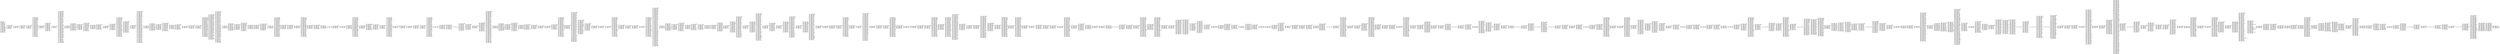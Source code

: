 digraph "graph.cfg.gv" {
	subgraph global {
		node [fontname=Courier fontsize=30.0 rank=same shape=box]
		block_0 [label="0: %00 = #0x1\l2: %01 = #0x40\l4: MSTORE(%01, %00)\l5: [NO_SSA] DUP1\l6: [NO_SSA] PUSH1\l8: [NO_SSA] DUP2\l9: [NO_SSA] MSTORE\la: [NO_SSA] PUSH1\lc: [NO_SSA] ADD\ld: [NO_SSA] PUSH2\l10: [NO_SSA] PUSH1\l12: [NO_SSA] SWAP2\l13: [NO_SSA] CODECOPY\l14: [NO_SSA] PUSH1\l16: [NO_SSA] PUSH2\l19: [NO_SSA] SWAP1\l1a: [NO_SSA] SWAP3\l1b: [NO_SSA] SWAP2\l1c: [NO_SSA] SWAP1\l1d: [NO_SSA] PUSH4\l22: [NO_SSA] AND\l23: [NO_SSA] JUMP\l"]
		block_24 [label="24: [NO_SSA] JUMPDEST\l25: [NO_SSA] SWAP1\l26: [NO_SSA] POP\l27: [NO_SSA] SWAP2\l28: [NO_SSA] SWAP1\l29: [NO_SSA] POP\l2a: [NO_SSA] JUMP\l"]
		block_2b [label="2b: [NO_SSA] JUMPDEST\l2c: [NO_SSA] PUSH2\l2f: [NO_SSA] PUSH2\l32: [NO_SSA] JUMP\l"]
		block_33 [label="33: [NO_SSA] JUMPDEST\l34: [NO_SSA] PUSH20\l49: [NO_SSA] AND\l4a: [NO_SSA] PUSH2\l4d: [NO_SSA] PUSH2\l50: [NO_SSA] JUMP\l"]
		block_51 [label="51: [NO_SSA] JUMPDEST\l52: [NO_SSA] PUSH20\l67: [NO_SSA] AND\l68: [NO_SSA] EQ\l69: [NO_SSA] PUSH2\l6c: [NO_SSA] JUMPI\l"]
		block_6d [label="6d: [NO_SSA] PUSH1\l6f: [NO_SSA] MLOAD\l70: [NO_SSA] PUSH32\l91: [NO_SSA] DUP2\l92: [NO_SSA] MSTORE\l93: [NO_SSA] PUSH1\l95: [NO_SSA] ADD\l96: [NO_SSA] DUP1\l97: [NO_SSA] DUP1\l98: [NO_SSA] PUSH1\l9a: [NO_SSA] ADD\l9b: [NO_SSA] DUP3\l9c: [NO_SSA] DUP2\l9d: [NO_SSA] SUB\l9e: [NO_SSA] DUP3\l9f: [NO_SSA] MSTORE\la0: [NO_SSA] PUSH1\la2: [NO_SSA] DUP2\la3: [NO_SSA] MSTORE\la4: [NO_SSA] PUSH1\la6: [NO_SSA] ADD\la7: [NO_SSA] DUP1\la8: [NO_SSA] PUSH32\lc9: [NO_SSA] DUP2\lca: [NO_SSA] MSTORE\lcb: [NO_SSA] POP\lcc: [NO_SSA] PUSH1\lce: [NO_SSA] ADD\lcf: [NO_SSA] SWAP2\ld0: [NO_SSA] POP\ld1: [NO_SSA] POP\ld2: [NO_SSA] PUSH1\ld4: [NO_SSA] MLOAD\ld5: [NO_SSA] DUP1\ld6: [NO_SSA] SWAP2\ld7: [NO_SSA] SUB\ld8: [NO_SSA] SWAP1\ld9: [NO_SSA] REVERT\l"]
		block_da [label="da: [NO_SSA] JUMPDEST\ldb: [NO_SSA] PUSH2\lde: [NO_SSA] DUP2\ldf: [NO_SSA] PUSH2\le2: [NO_SSA] JUMP\l"]
		block_e3 [label="e3: [NO_SSA] JUMPDEST\le4: [NO_SSA] DUP1\le5: [NO_SSA] PUSH1\le7: [NO_SSA] SWAP1\le8: [NO_SSA] DUP1\le9: [NO_SSA] MLOAD\lea: [NO_SSA] SWAP1\leb: [NO_SSA] PUSH1\led: [NO_SSA] ADD\lee: [NO_SSA] SWAP1\lef: [NO_SSA] PUSH2\lf2: [NO_SSA] SWAP3\lf3: [NO_SSA] SWAP2\lf4: [NO_SSA] SWAP1\lf5: [NO_SSA] PUSH2\lf8: [NO_SSA] JUMP\l"]
		block_f9 [label="f9: [NO_SSA] JUMPDEST\lfa: [NO_SSA] POP\lfb: [NO_SSA] POP\lfc: [NO_SSA] JUMP\l"]
		block_fd [label="fd: [NO_SSA] JUMPDEST\lfe: [NO_SSA] PUSH1\l100: [NO_SSA] PUSH1\l102: [NO_SSA] DUP1\l103: [NO_SSA] SLOAD\l104: [NO_SSA] PUSH1\l106: [NO_SSA] DUP2\l107: [NO_SSA] PUSH1\l109: [NO_SSA] AND\l10a: [NO_SSA] ISZERO\l10b: [NO_SSA] PUSH2\l10e: [NO_SSA] MUL\l10f: [NO_SSA] SUB\l110: [NO_SSA] AND\l111: [NO_SSA] PUSH1\l113: [NO_SSA] SWAP1\l114: [NO_SSA] DIV\l115: [NO_SSA] DUP1\l116: [NO_SSA] PUSH1\l118: [NO_SSA] ADD\l119: [NO_SSA] PUSH1\l11b: [NO_SSA] DUP1\l11c: [NO_SSA] SWAP2\l11d: [NO_SSA] DIV\l11e: [NO_SSA] MUL\l11f: [NO_SSA] PUSH1\l121: [NO_SSA] ADD\l122: [NO_SSA] PUSH1\l124: [NO_SSA] MLOAD\l125: [NO_SSA] SWAP1\l126: [NO_SSA] DUP2\l127: [NO_SSA] ADD\l128: [NO_SSA] PUSH1\l12a: [NO_SSA] MSTORE\l12b: [NO_SSA] DUP1\l12c: [NO_SSA] SWAP3\l12d: [NO_SSA] SWAP2\l12e: [NO_SSA] SWAP1\l12f: [NO_SSA] DUP2\l130: [NO_SSA] DUP2\l131: [NO_SSA] MSTORE\l132: [NO_SSA] PUSH1\l134: [NO_SSA] ADD\l135: [NO_SSA] DUP3\l136: [NO_SSA] DUP1\l137: [NO_SSA] SLOAD\l138: [NO_SSA] PUSH1\l13a: [NO_SSA] DUP2\l13b: [NO_SSA] PUSH1\l13d: [NO_SSA] AND\l13e: [NO_SSA] ISZERO\l13f: [NO_SSA] PUSH2\l142: [NO_SSA] MUL\l143: [NO_SSA] SUB\l144: [NO_SSA] AND\l145: [NO_SSA] PUSH1\l147: [NO_SSA] SWAP1\l148: [NO_SSA] DIV\l149: [NO_SSA] DUP1\l14a: [NO_SSA] ISZERO\l14b: [NO_SSA] PUSH2\l14e: [NO_SSA] JUMPI\l"]
		block_14f [label="14f: [NO_SSA] DUP1\l150: [NO_SSA] PUSH1\l152: [NO_SSA] LT\l153: [NO_SSA] PUSH2\l156: [NO_SSA] JUMPI\l"]
		block_157 [label="157: [NO_SSA] PUSH2\l15a: [NO_SSA] DUP1\l15b: [NO_SSA] DUP4\l15c: [NO_SSA] SLOAD\l15d: [NO_SSA] DIV\l15e: [NO_SSA] MUL\l15f: [NO_SSA] DUP4\l160: [NO_SSA] MSTORE\l161: [NO_SSA] SWAP2\l162: [NO_SSA] PUSH1\l164: [NO_SSA] ADD\l165: [NO_SSA] SWAP2\l166: [NO_SSA] PUSH2\l169: [NO_SSA] JUMP\l"]
		block_16a [label="16a: [NO_SSA] JUMPDEST\l16b: [NO_SSA] DUP3\l16c: [NO_SSA] ADD\l16d: [NO_SSA] SWAP2\l16e: [NO_SSA] SWAP1\l16f: [NO_SSA] PUSH1\l171: [NO_SSA] MSTORE\l172: [NO_SSA] PUSH1\l174: [NO_SSA] PUSH1\l176: [NO_SSA] SHA3\l177: [NO_SSA] SWAP1\l"]
		block_178 [label="178: [NO_SSA] JUMPDEST\l179: [NO_SSA] DUP2\l17a: [NO_SSA] SLOAD\l17b: [NO_SSA] DUP2\l17c: [NO_SSA] MSTORE\l17d: [NO_SSA] SWAP1\l17e: [NO_SSA] PUSH1\l180: [NO_SSA] ADD\l181: [NO_SSA] SWAP1\l182: [NO_SSA] PUSH1\l184: [NO_SSA] ADD\l185: [NO_SSA] DUP1\l186: [NO_SSA] DUP4\l187: [NO_SSA] GT\l188: [NO_SSA] PUSH2\l18b: [NO_SSA] JUMPI\l"]
		block_18c [label="18c: [NO_SSA] DUP3\l18d: [NO_SSA] SWAP1\l18e: [NO_SSA] SUB\l18f: [NO_SSA] PUSH1\l191: [NO_SSA] AND\l192: [NO_SSA] DUP3\l193: [NO_SSA] ADD\l194: [NO_SSA] SWAP2\l"]
		block_195 [label="195: [NO_SSA] JUMPDEST\l196: [NO_SSA] POP\l197: [NO_SSA] POP\l198: [NO_SSA] POP\l199: [NO_SSA] POP\l19a: [NO_SSA] POP\l19b: [NO_SSA] SWAP1\l19c: [NO_SSA] POP\l19d: [NO_SSA] SWAP1\l19e: [NO_SSA] JUMP\l"]
		block_19f [label="19f: [NO_SSA] JUMPDEST\l1a0: [NO_SSA] PUSH1\l1a2: [NO_SSA] SLOAD\l1a3: [NO_SSA] DUP2\l1a4: [NO_SSA] JUMP\l"]
		block_1a5 [label="1a5: [NO_SSA] JUMPDEST\l1a6: [NO_SSA] PUSH1\l1a8: [NO_SSA] DUP1\l1a9: [NO_SSA] PUSH20\l1be: [NO_SSA] AND\l1bf: [NO_SSA] DUP3\l1c0: [NO_SSA] PUSH20\l1d5: [NO_SSA] AND\l1d6: [NO_SSA] EQ\l1d7: [NO_SSA] ISZERO\l1d8: [NO_SSA] PUSH2\l1db: [NO_SSA] JUMPI\l"]
		block_1dc [label="1dc: [NO_SSA] PUSH1\l1de: [NO_SSA] MLOAD\l1df: [NO_SSA] PUSH32\l200: [NO_SSA] DUP2\l201: [NO_SSA] MSTORE\l202: [NO_SSA] PUSH1\l204: [NO_SSA] ADD\l205: [NO_SSA] DUP1\l206: [NO_SSA] DUP1\l207: [NO_SSA] PUSH1\l209: [NO_SSA] ADD\l20a: [NO_SSA] DUP3\l20b: [NO_SSA] DUP2\l20c: [NO_SSA] SUB\l20d: [NO_SSA] DUP3\l20e: [NO_SSA] MSTORE\l20f: [NO_SSA] PUSH1\l211: [NO_SSA] DUP2\l212: [NO_SSA] MSTORE\l213: [NO_SSA] PUSH1\l215: [NO_SSA] ADD\l216: [NO_SSA] DUP1\l217: [NO_SSA] PUSH2\l21a: [NO_SSA] PUSH1\l21c: [NO_SSA] SWAP2\l21d: [NO_SSA] CODECOPY\l21e: [NO_SSA] PUSH1\l220: [NO_SSA] ADD\l221: [NO_SSA] SWAP2\l222: [NO_SSA] POP\l223: [NO_SSA] POP\l224: [NO_SSA] PUSH1\l226: [NO_SSA] MLOAD\l227: [NO_SSA] DUP1\l228: [NO_SSA] SWAP2\l229: [NO_SSA] SUB\l22a: [NO_SSA] SWAP1\l22b: [NO_SSA] REVERT\l"]
		block_22c [label="22c: [NO_SSA] JUMPDEST\l22d: [NO_SSA] PUSH2\l230: [NO_SSA] PUSH1\l232: [NO_SSA] PUSH1\l234: [NO_SSA] DUP5\l235: [NO_SSA] PUSH20\l24a: [NO_SSA] AND\l24b: [NO_SSA] PUSH20\l260: [NO_SSA] AND\l261: [NO_SSA] DUP2\l262: [NO_SSA] MSTORE\l263: [NO_SSA] PUSH1\l265: [NO_SSA] ADD\l266: [NO_SSA] SWAP1\l267: [NO_SSA] DUP2\l268: [NO_SSA] MSTORE\l269: [NO_SSA] PUSH1\l26b: [NO_SSA] ADD\l26c: [NO_SSA] PUSH1\l26e: [NO_SSA] SHA3\l26f: [NO_SSA] PUSH2\l272: [NO_SSA] JUMP\l"]
		block_273 [label="273: [NO_SSA] JUMPDEST\l274: [NO_SSA] SWAP1\l275: [NO_SSA] POP\l276: [NO_SSA] SWAP2\l277: [NO_SSA] SWAP1\l278: [NO_SSA] POP\l279: [NO_SSA] JUMP\l"]
		block_27a [label="27a: [NO_SSA] JUMPDEST\l27b: [NO_SSA] PUSH1\l27d: [NO_SSA] PUSH1\l27f: [NO_SSA] DUP1\l280: [NO_SSA] SLOAD\l281: [NO_SSA] PUSH1\l283: [NO_SSA] DUP2\l284: [NO_SSA] PUSH1\l286: [NO_SSA] AND\l287: [NO_SSA] ISZERO\l288: [NO_SSA] PUSH2\l28b: [NO_SSA] MUL\l28c: [NO_SSA] SUB\l28d: [NO_SSA] AND\l28e: [NO_SSA] PUSH1\l290: [NO_SSA] SWAP1\l291: [NO_SSA] DIV\l292: [NO_SSA] DUP1\l293: [NO_SSA] PUSH1\l295: [NO_SSA] ADD\l296: [NO_SSA] PUSH1\l298: [NO_SSA] DUP1\l299: [NO_SSA] SWAP2\l29a: [NO_SSA] DIV\l29b: [NO_SSA] MUL\l29c: [NO_SSA] PUSH1\l29e: [NO_SSA] ADD\l29f: [NO_SSA] PUSH1\l2a1: [NO_SSA] MLOAD\l2a2: [NO_SSA] SWAP1\l2a3: [NO_SSA] DUP2\l2a4: [NO_SSA] ADD\l2a5: [NO_SSA] PUSH1\l2a7: [NO_SSA] MSTORE\l2a8: [NO_SSA] DUP1\l2a9: [NO_SSA] SWAP3\l2aa: [NO_SSA] SWAP2\l2ab: [NO_SSA] SWAP1\l2ac: [NO_SSA] DUP2\l2ad: [NO_SSA] DUP2\l2ae: [NO_SSA] MSTORE\l2af: [NO_SSA] PUSH1\l2b1: [NO_SSA] ADD\l2b2: [NO_SSA] DUP3\l2b3: [NO_SSA] DUP1\l2b4: [NO_SSA] SLOAD\l2b5: [NO_SSA] PUSH1\l2b7: [NO_SSA] DUP2\l2b8: [NO_SSA] PUSH1\l2ba: [NO_SSA] AND\l2bb: [NO_SSA] ISZERO\l2bc: [NO_SSA] PUSH2\l2bf: [NO_SSA] MUL\l2c0: [NO_SSA] SUB\l2c1: [NO_SSA] AND\l2c2: [NO_SSA] PUSH1\l2c4: [NO_SSA] SWAP1\l2c5: [NO_SSA] DIV\l2c6: [NO_SSA] DUP1\l2c7: [NO_SSA] ISZERO\l2c8: [NO_SSA] PUSH2\l2cb: [NO_SSA] JUMPI\l"]
		block_2cc [label="2cc: [NO_SSA] DUP1\l2cd: [NO_SSA] PUSH1\l2cf: [NO_SSA] LT\l2d0: [NO_SSA] PUSH2\l2d3: [NO_SSA] JUMPI\l"]
		block_2d4 [label="2d4: [NO_SSA] PUSH2\l2d7: [NO_SSA] DUP1\l2d8: [NO_SSA] DUP4\l2d9: [NO_SSA] SLOAD\l2da: [NO_SSA] DIV\l2db: [NO_SSA] MUL\l2dc: [NO_SSA] DUP4\l2dd: [NO_SSA] MSTORE\l2de: [NO_SSA] SWAP2\l2df: [NO_SSA] PUSH1\l2e1: [NO_SSA] ADD\l2e2: [NO_SSA] SWAP2\l2e3: [NO_SSA] PUSH2\l2e6: [NO_SSA] JUMP\l"]
		block_2e7 [label="2e7: [NO_SSA] JUMPDEST\l2e8: [NO_SSA] DUP3\l2e9: [NO_SSA] ADD\l2ea: [NO_SSA] SWAP2\l2eb: [NO_SSA] SWAP1\l2ec: [NO_SSA] PUSH1\l2ee: [NO_SSA] MSTORE\l2ef: [NO_SSA] PUSH1\l2f1: [NO_SSA] PUSH1\l2f3: [NO_SSA] SHA3\l2f4: [NO_SSA] SWAP1\l"]
		block_2f5 [label="2f5: [NO_SSA] JUMPDEST\l2f6: [NO_SSA] DUP2\l2f7: [NO_SSA] SLOAD\l2f8: [NO_SSA] DUP2\l2f9: [NO_SSA] MSTORE\l2fa: [NO_SSA] SWAP1\l2fb: [NO_SSA] PUSH1\l2fd: [NO_SSA] ADD\l2fe: [NO_SSA] SWAP1\l2ff: [NO_SSA] PUSH1\l301: [NO_SSA] ADD\l302: [NO_SSA] DUP1\l303: [NO_SSA] DUP4\l304: [NO_SSA] GT\l305: [NO_SSA] PUSH2\l308: [NO_SSA] JUMPI\l"]
		block_309 [label="309: [NO_SSA] DUP3\l30a: [NO_SSA] SWAP1\l30b: [NO_SSA] SUB\l30c: [NO_SSA] PUSH1\l30e: [NO_SSA] AND\l30f: [NO_SSA] DUP3\l310: [NO_SSA] ADD\l311: [NO_SSA] SWAP2\l"]
		block_312 [label="312: [NO_SSA] JUMPDEST\l313: [NO_SSA] POP\l314: [NO_SSA] POP\l315: [NO_SSA] POP\l316: [NO_SSA] POP\l317: [NO_SSA] POP\l318: [NO_SSA] SWAP1\l319: [NO_SSA] POP\l31a: [NO_SSA] SWAP1\l31b: [NO_SSA] JUMP\l"]
		block_31c [label="31c: [NO_SSA] JUMPDEST\l31d: [NO_SSA] PUSH2\l320: [NO_SSA] PUSH2\l323: [NO_SSA] JUMP\l"]
		block_324 [label="324: [NO_SSA] JUMPDEST\l325: [NO_SSA] PUSH20\l33a: [NO_SSA] AND\l33b: [NO_SSA] PUSH2\l33e: [NO_SSA] PUSH2\l341: [NO_SSA] JUMP\l"]
		block_342 [label="342: [NO_SSA] JUMPDEST\l343: [NO_SSA] PUSH20\l358: [NO_SSA] AND\l359: [NO_SSA] EQ\l35a: [NO_SSA] PUSH2\l35d: [NO_SSA] JUMPI\l"]
		block_35e [label="35e: [NO_SSA] PUSH1\l360: [NO_SSA] MLOAD\l361: [NO_SSA] PUSH32\l382: [NO_SSA] DUP2\l383: [NO_SSA] MSTORE\l384: [NO_SSA] PUSH1\l386: [NO_SSA] ADD\l387: [NO_SSA] DUP1\l388: [NO_SSA] DUP1\l389: [NO_SSA] PUSH1\l38b: [NO_SSA] ADD\l38c: [NO_SSA] DUP3\l38d: [NO_SSA] DUP2\l38e: [NO_SSA] SUB\l38f: [NO_SSA] DUP3\l390: [NO_SSA] MSTORE\l391: [NO_SSA] PUSH1\l393: [NO_SSA] DUP2\l394: [NO_SSA] MSTORE\l395: [NO_SSA] PUSH1\l397: [NO_SSA] ADD\l398: [NO_SSA] DUP1\l399: [NO_SSA] PUSH32\l3ba: [NO_SSA] DUP2\l3bb: [NO_SSA] MSTORE\l3bc: [NO_SSA] POP\l3bd: [NO_SSA] PUSH1\l3bf: [NO_SSA] ADD\l3c0: [NO_SSA] SWAP2\l3c1: [NO_SSA] POP\l3c2: [NO_SSA] POP\l3c3: [NO_SSA] PUSH1\l3c5: [NO_SSA] MLOAD\l3c6: [NO_SSA] DUP1\l3c7: [NO_SSA] SWAP2\l3c8: [NO_SSA] SUB\l3c9: [NO_SSA] SWAP1\l3ca: [NO_SSA] REVERT\l"]
		block_3cb [label="3cb: [NO_SSA] JUMPDEST\l3cc: [NO_SSA] PUSH1\l3ce: [NO_SSA] PUSH20\l3e3: [NO_SSA] AND\l3e4: [NO_SSA] PUSH1\l3e6: [NO_SSA] PUSH1\l3e8: [NO_SSA] SWAP1\l3e9: [NO_SSA] SLOAD\l3ea: [NO_SSA] SWAP1\l3eb: [NO_SSA] PUSH2\l3ee: [NO_SSA] EXP\l3ef: [NO_SSA] SWAP1\l3f0: [NO_SSA] DIV\l3f1: [NO_SSA] PUSH20\l406: [NO_SSA] AND\l407: [NO_SSA] PUSH20\l41c: [NO_SSA] AND\l41d: [NO_SSA] PUSH32\l43e: [NO_SSA] PUSH1\l440: [NO_SSA] MLOAD\l441: [NO_SSA] PUSH1\l443: [NO_SSA] MLOAD\l444: [NO_SSA] DUP1\l445: [NO_SSA] SWAP2\l446: [NO_SSA] SUB\l447: [NO_SSA] SWAP1\l448: [NO_SSA] LOG3\l449: [NO_SSA] PUSH1\l44b: [NO_SSA] PUSH1\l44d: [NO_SSA] PUSH1\l44f: [NO_SSA] PUSH2\l452: [NO_SSA] EXP\l453: [NO_SSA] DUP2\l454: [NO_SSA] SLOAD\l455: [NO_SSA] DUP2\l456: [NO_SSA] PUSH20\l46b: [NO_SSA] MUL\l46c: [NO_SSA] NOT\l46d: [NO_SSA] AND\l46e: [NO_SSA] SWAP1\l46f: [NO_SSA] DUP4\l470: [NO_SSA] PUSH20\l485: [NO_SSA] AND\l486: [NO_SSA] MUL\l487: [NO_SSA] OR\l488: [NO_SSA] SWAP1\l489: [NO_SSA] SSTORE\l48a: [NO_SSA] POP\l48b: [NO_SSA] JUMP\l"]
		block_48c [label="48c: [NO_SSA] JUMPDEST\l48d: [NO_SSA] PUSH1\l48f: [NO_SSA] DUP1\l490: [NO_SSA] SLOAD\l491: [NO_SSA] PUSH1\l493: [NO_SSA] DUP2\l494: [NO_SSA] PUSH1\l496: [NO_SSA] AND\l497: [NO_SSA] ISZERO\l498: [NO_SSA] PUSH2\l49b: [NO_SSA] MUL\l49c: [NO_SSA] SUB\l49d: [NO_SSA] AND\l49e: [NO_SSA] PUSH1\l4a0: [NO_SSA] SWAP1\l4a1: [NO_SSA] DIV\l4a2: [NO_SSA] DUP1\l4a3: [NO_SSA] PUSH1\l4a5: [NO_SSA] ADD\l4a6: [NO_SSA] PUSH1\l4a8: [NO_SSA] DUP1\l4a9: [NO_SSA] SWAP2\l4aa: [NO_SSA] DIV\l4ab: [NO_SSA] MUL\l4ac: [NO_SSA] PUSH1\l4ae: [NO_SSA] ADD\l4af: [NO_SSA] PUSH1\l4b1: [NO_SSA] MLOAD\l4b2: [NO_SSA] SWAP1\l4b3: [NO_SSA] DUP2\l4b4: [NO_SSA] ADD\l4b5: [NO_SSA] PUSH1\l4b7: [NO_SSA] MSTORE\l4b8: [NO_SSA] DUP1\l4b9: [NO_SSA] SWAP3\l4ba: [NO_SSA] SWAP2\l4bb: [NO_SSA] SWAP1\l4bc: [NO_SSA] DUP2\l4bd: [NO_SSA] DUP2\l4be: [NO_SSA] MSTORE\l4bf: [NO_SSA] PUSH1\l4c1: [NO_SSA] ADD\l4c2: [NO_SSA] DUP3\l4c3: [NO_SSA] DUP1\l4c4: [NO_SSA] SLOAD\l4c5: [NO_SSA] PUSH1\l4c7: [NO_SSA] DUP2\l4c8: [NO_SSA] PUSH1\l4ca: [NO_SSA] AND\l4cb: [NO_SSA] ISZERO\l4cc: [NO_SSA] PUSH2\l4cf: [NO_SSA] MUL\l4d0: [NO_SSA] SUB\l4d1: [NO_SSA] AND\l4d2: [NO_SSA] PUSH1\l4d4: [NO_SSA] SWAP1\l4d5: [NO_SSA] DIV\l4d6: [NO_SSA] DUP1\l4d7: [NO_SSA] ISZERO\l4d8: [NO_SSA] PUSH2\l4db: [NO_SSA] JUMPI\l"]
		block_4dc [label="4dc: [NO_SSA] DUP1\l4dd: [NO_SSA] PUSH1\l4df: [NO_SSA] LT\l4e0: [NO_SSA] PUSH2\l4e3: [NO_SSA] JUMPI\l"]
		block_4e4 [label="4e4: [NO_SSA] PUSH2\l4e7: [NO_SSA] DUP1\l4e8: [NO_SSA] DUP4\l4e9: [NO_SSA] SLOAD\l4ea: [NO_SSA] DIV\l4eb: [NO_SSA] MUL\l4ec: [NO_SSA] DUP4\l4ed: [NO_SSA] MSTORE\l4ee: [NO_SSA] SWAP2\l4ef: [NO_SSA] PUSH1\l4f1: [NO_SSA] ADD\l4f2: [NO_SSA] SWAP2\l4f3: [NO_SSA] PUSH2\l4f6: [NO_SSA] JUMP\l"]
		block_4f7 [label="4f7: [NO_SSA] JUMPDEST\l4f8: [NO_SSA] DUP3\l4f9: [NO_SSA] ADD\l4fa: [NO_SSA] SWAP2\l4fb: [NO_SSA] SWAP1\l4fc: [NO_SSA] PUSH1\l4fe: [NO_SSA] MSTORE\l4ff: [NO_SSA] PUSH1\l501: [NO_SSA] PUSH1\l503: [NO_SSA] SHA3\l504: [NO_SSA] SWAP1\l"]
		block_505 [label="505: [NO_SSA] JUMPDEST\l506: [NO_SSA] DUP2\l507: [NO_SSA] SLOAD\l508: [NO_SSA] DUP2\l509: [NO_SSA] MSTORE\l50a: [NO_SSA] SWAP1\l50b: [NO_SSA] PUSH1\l50d: [NO_SSA] ADD\l50e: [NO_SSA] SWAP1\l50f: [NO_SSA] PUSH1\l511: [NO_SSA] ADD\l512: [NO_SSA] DUP1\l513: [NO_SSA] DUP4\l514: [NO_SSA] GT\l515: [NO_SSA] PUSH2\l518: [NO_SSA] JUMPI\l"]
		block_519 [label="519: [NO_SSA] DUP3\l51a: [NO_SSA] SWAP1\l51b: [NO_SSA] SUB\l51c: [NO_SSA] PUSH1\l51e: [NO_SSA] AND\l51f: [NO_SSA] DUP3\l520: [NO_SSA] ADD\l521: [NO_SSA] SWAP2\l"]
		block_522 [label="522: [NO_SSA] JUMPDEST\l523: [NO_SSA] POP\l524: [NO_SSA] POP\l525: [NO_SSA] POP\l526: [NO_SSA] POP\l527: [NO_SSA] POP\l528: [NO_SSA] DUP2\l529: [NO_SSA] JUMP\l"]
		block_52a [label="52a: [NO_SSA] JUMPDEST\l52b: [NO_SSA] CALLVALUE\l52c: [NO_SSA] PUSH2\l52f: [NO_SSA] DUP3\l530: [NO_SSA] PUSH1\l532: [NO_SSA] SLOAD\l533: [NO_SSA] PUSH2\l536: [NO_SSA] SWAP1\l537: [NO_SSA] SWAP2\l538: [NO_SSA] SWAP1\l539: [NO_SSA] PUSH4\l53e: [NO_SSA] AND\l53f: [NO_SSA] JUMP\l"]
		block_540 [label="540: [NO_SSA] JUMPDEST\l541: [NO_SSA] GT\l542: [NO_SSA] ISZERO\l543: [NO_SSA] PUSH2\l546: [NO_SSA] JUMPI\l"]
		block_547 [label="547: [NO_SSA] PUSH1\l549: [NO_SSA] MLOAD\l54a: [NO_SSA] PUSH32\l56b: [NO_SSA] DUP2\l56c: [NO_SSA] MSTORE\l56d: [NO_SSA] PUSH1\l56f: [NO_SSA] ADD\l570: [NO_SSA] DUP1\l571: [NO_SSA] DUP1\l572: [NO_SSA] PUSH1\l574: [NO_SSA] ADD\l575: [NO_SSA] DUP3\l576: [NO_SSA] DUP2\l577: [NO_SSA] SUB\l578: [NO_SSA] DUP3\l579: [NO_SSA] MSTORE\l57a: [NO_SSA] PUSH1\l57c: [NO_SSA] DUP2\l57d: [NO_SSA] MSTORE\l57e: [NO_SSA] PUSH1\l580: [NO_SSA] ADD\l581: [NO_SSA] DUP1\l582: [NO_SSA] PUSH32\l5a3: [NO_SSA] DUP2\l5a4: [NO_SSA] MSTORE\l5a5: [NO_SSA] POP\l5a6: [NO_SSA] PUSH1\l5a8: [NO_SSA] ADD\l5a9: [NO_SSA] SWAP2\l5aa: [NO_SSA] POP\l5ab: [NO_SSA] POP\l5ac: [NO_SSA] PUSH1\l5ae: [NO_SSA] MLOAD\l5af: [NO_SSA] DUP1\l5b0: [NO_SSA] SWAP2\l5b1: [NO_SSA] SUB\l5b2: [NO_SSA] SWAP1\l5b3: [NO_SSA] REVERT\l"]
		block_5b4 [label="5b4: [NO_SSA] JUMPDEST\l5b5: [NO_SSA] PUSH1\l5b7: [NO_SSA] SLOAD\l5b8: [NO_SSA] PUSH2\l5bb: [NO_SSA] DUP3\l5bc: [NO_SSA] PUSH2\l5bf: [NO_SSA] PUSH2\l5c2: [NO_SSA] JUMP\l"]
		block_5c3 [label="5c3: [NO_SSA] JUMPDEST\l5c4: [NO_SSA] PUSH2\l5c7: [NO_SSA] SWAP1\l5c8: [NO_SSA] SWAP2\l5c9: [NO_SSA] SWAP1\l5ca: [NO_SSA] PUSH4\l5cf: [NO_SSA] AND\l5d0: [NO_SSA] JUMP\l"]
		block_5d1 [label="5d1: [NO_SSA] JUMPDEST\l5d2: [NO_SSA] GT\l5d3: [NO_SSA] ISZERO\l5d4: [NO_SSA] PUSH2\l5d7: [NO_SSA] JUMPI\l"]
		block_5d8 [label="5d8: [NO_SSA] PUSH1\l5da: [NO_SSA] MLOAD\l5db: [NO_SSA] PUSH32\l5fc: [NO_SSA] DUP2\l5fd: [NO_SSA] MSTORE\l5fe: [NO_SSA] PUSH1\l600: [NO_SSA] ADD\l601: [NO_SSA] DUP1\l602: [NO_SSA] DUP1\l603: [NO_SSA] PUSH1\l605: [NO_SSA] ADD\l606: [NO_SSA] DUP3\l607: [NO_SSA] DUP2\l608: [NO_SSA] SUB\l609: [NO_SSA] DUP3\l60a: [NO_SSA] MSTORE\l60b: [NO_SSA] PUSH1\l60d: [NO_SSA] DUP2\l60e: [NO_SSA] MSTORE\l60f: [NO_SSA] PUSH1\l611: [NO_SSA] ADD\l612: [NO_SSA] DUP1\l613: [NO_SSA] PUSH32\l634: [NO_SSA] DUP2\l635: [NO_SSA] MSTORE\l636: [NO_SSA] POP\l637: [NO_SSA] PUSH1\l639: [NO_SSA] ADD\l63a: [NO_SSA] SWAP2\l63b: [NO_SSA] POP\l63c: [NO_SSA] POP\l63d: [NO_SSA] PUSH1\l63f: [NO_SSA] MLOAD\l640: [NO_SSA] DUP1\l641: [NO_SSA] SWAP2\l642: [NO_SSA] SUB\l643: [NO_SSA] SWAP1\l644: [NO_SSA] REVERT\l"]
		block_645 [label="645: [NO_SSA] JUMPDEST\l646: [NO_SSA] PUSH1\l648: [NO_SSA] DUP1\l649: [NO_SSA] PUSH1\l64b: [NO_SSA] SLOAD\l64c: [NO_SSA] SWAP1\l64d: [NO_SSA] POP\l"]
		block_64e [label="64e: [NO_SSA] JUMPDEST\l64f: [NO_SSA] PUSH1\l651: [NO_SSA] SLOAD\l652: [NO_SSA] DUP2\l653: [NO_SSA] LT\l654: [NO_SSA] ISZERO\l655: [NO_SSA] PUSH2\l658: [NO_SSA] JUMPI\l"]
		block_659 [label="659: [NO_SSA] DUP3\l65a: [NO_SSA] DUP3\l65b: [NO_SSA] EQ\l65c: [NO_SSA] ISZERO\l65d: [NO_SSA] PUSH2\l660: [NO_SSA] JUMPI\l"]
		block_661 [label="661: [NO_SSA] PUSH2\l664: [NO_SSA] JUMP\l"]
		block_665 [label="665: [NO_SSA] JUMPDEST\l666: [NO_SSA] PUSH2\l669: [NO_SSA] DUP2\l66a: [NO_SSA] PUSH2\l66d: [NO_SSA] JUMP\l"]
		block_66e [label="66e: [NO_SSA] JUMPDEST\l66f: [NO_SSA] PUSH2\l672: [NO_SSA] JUMPI\l"]
		block_673 [label="673: [NO_SSA] PUSH1\l675: [NO_SSA] SLOAD\l676: [NO_SSA] DUP2\l677: [NO_SSA] GT\l678: [NO_SSA] ISZERO\l679: [NO_SSA] PUSH2\l67c: [NO_SSA] JUMPI\l"]
		block_67d [label="67d: [NO_SSA] PUSH1\l67f: [NO_SSA] MLOAD\l680: [NO_SSA] PUSH32\l6a1: [NO_SSA] DUP2\l6a2: [NO_SSA] MSTORE\l6a3: [NO_SSA] PUSH1\l6a5: [NO_SSA] ADD\l6a6: [NO_SSA] DUP1\l6a7: [NO_SSA] DUP1\l6a8: [NO_SSA] PUSH1\l6aa: [NO_SSA] ADD\l6ab: [NO_SSA] DUP3\l6ac: [NO_SSA] DUP2\l6ad: [NO_SSA] SUB\l6ae: [NO_SSA] DUP3\l6af: [NO_SSA] MSTORE\l6b0: [NO_SSA] PUSH1\l6b2: [NO_SSA] DUP2\l6b3: [NO_SSA] MSTORE\l6b4: [NO_SSA] PUSH1\l6b6: [NO_SSA] ADD\l6b7: [NO_SSA] DUP1\l6b8: [NO_SSA] PUSH2\l6bb: [NO_SSA] PUSH1\l6bd: [NO_SSA] SWAP2\l6be: [NO_SSA] CODECOPY\l6bf: [NO_SSA] PUSH1\l6c1: [NO_SSA] ADD\l6c2: [NO_SSA] SWAP2\l6c3: [NO_SSA] POP\l6c4: [NO_SSA] POP\l6c5: [NO_SSA] PUSH1\l6c7: [NO_SSA] MLOAD\l6c8: [NO_SSA] DUP1\l6c9: [NO_SSA] SWAP2\l6ca: [NO_SSA] SUB\l6cb: [NO_SSA] SWAP1\l6cc: [NO_SSA] REVERT\l"]
		block_6cd [label="6cd: [NO_SSA] JUMPDEST\l6ce: [NO_SSA] PUSH2\l6d1: [NO_SSA] CALLER\l6d2: [NO_SSA] DUP3\l6d3: [NO_SSA] PUSH2\l6d6: [NO_SSA] JUMP\l"]
		block_6d7 [label="6d7: [NO_SSA] JUMPDEST\l6d8: [NO_SSA] PUSH1\l6da: [NO_SSA] DUP3\l6db: [NO_SSA] ADD\l6dc: [NO_SSA] SWAP2\l6dd: [NO_SSA] POP\l6de: [NO_SSA] DUP1\l6df: [NO_SSA] PUSH1\l6e1: [NO_SSA] DUP2\l6e2: [NO_SSA] SWAP1\l6e3: [NO_SSA] SSTORE\l6e4: [NO_SSA] POP\l"]
		block_6e5 [label="6e5: [NO_SSA] JUMPDEST\l6e6: [NO_SSA] DUP1\l6e7: [NO_SSA] DUP1\l6e8: [NO_SSA] PUSH1\l6ea: [NO_SSA] ADD\l6eb: [NO_SSA] SWAP2\l6ec: [NO_SSA] POP\l6ed: [NO_SSA] POP\l6ee: [NO_SSA] PUSH2\l6f1: [NO_SSA] JUMP\l"]
		block_6f2 [label="6f2: [NO_SSA] JUMPDEST\l6f3: [NO_SSA] POP\l6f4: [NO_SSA] DUP2\l6f5: [NO_SSA] DUP2\l6f6: [NO_SSA] EQ\l6f7: [NO_SSA] PUSH2\l6fa: [NO_SSA] JUMPI\l"]
		block_6fb [label="6fb: [NO_SSA] PUSH1\l6fd: [NO_SSA] MLOAD\l6fe: [NO_SSA] PUSH32\l71f: [NO_SSA] DUP2\l720: [NO_SSA] MSTORE\l721: [NO_SSA] PUSH1\l723: [NO_SSA] ADD\l724: [NO_SSA] DUP1\l725: [NO_SSA] DUP1\l726: [NO_SSA] PUSH1\l728: [NO_SSA] ADD\l729: [NO_SSA] DUP3\l72a: [NO_SSA] DUP2\l72b: [NO_SSA] SUB\l72c: [NO_SSA] DUP3\l72d: [NO_SSA] MSTORE\l72e: [NO_SSA] PUSH1\l730: [NO_SSA] DUP2\l731: [NO_SSA] MSTORE\l732: [NO_SSA] PUSH1\l734: [NO_SSA] ADD\l735: [NO_SSA] DUP1\l736: [NO_SSA] PUSH32\l757: [NO_SSA] DUP2\l758: [NO_SSA] MSTORE\l759: [NO_SSA] POP\l75a: [NO_SSA] PUSH1\l75c: [NO_SSA] ADD\l75d: [NO_SSA] SWAP2\l75e: [NO_SSA] POP\l75f: [NO_SSA] POP\l760: [NO_SSA] PUSH1\l762: [NO_SSA] MLOAD\l763: [NO_SSA] DUP1\l764: [NO_SSA] SWAP2\l765: [NO_SSA] SUB\l766: [NO_SSA] SWAP1\l767: [NO_SSA] REVERT\l"]
		block_768 [label="768: [NO_SSA] JUMPDEST\l769: [NO_SSA] POP\l76a: [NO_SSA] POP\l76b: [NO_SSA] JUMP\l"]
		block_76c [label="76c: [NO_SSA] JUMPDEST\l76d: [NO_SSA] PUSH1\l76f: [NO_SSA] SLOAD\l770: [NO_SSA] DUP2\l771: [NO_SSA] JUMP\l"]
		block_772 [label="772: [NO_SSA] JUMPDEST\l773: [NO_SSA] PUSH2\l776: [NO_SSA] PUSH2\l779: [NO_SSA] JUMP\l"]
		block_77a [label="77a: [NO_SSA] JUMPDEST\l77b: [NO_SSA] PUSH20\l790: [NO_SSA] AND\l791: [NO_SSA] PUSH2\l794: [NO_SSA] PUSH2\l797: [NO_SSA] JUMP\l"]
		block_798 [label="798: [NO_SSA] JUMPDEST\l799: [NO_SSA] PUSH20\l7ae: [NO_SSA] AND\l7af: [NO_SSA] EQ\l7b0: [NO_SSA] PUSH2\l7b3: [NO_SSA] JUMPI\l"]
		block_7b4 [label="7b4: [NO_SSA] PUSH1\l7b6: [NO_SSA] MLOAD\l7b7: [NO_SSA] PUSH32\l7d8: [NO_SSA] DUP2\l7d9: [NO_SSA] MSTORE\l7da: [NO_SSA] PUSH1\l7dc: [NO_SSA] ADD\l7dd: [NO_SSA] DUP1\l7de: [NO_SSA] DUP1\l7df: [NO_SSA] PUSH1\l7e1: [NO_SSA] ADD\l7e2: [NO_SSA] DUP3\l7e3: [NO_SSA] DUP2\l7e4: [NO_SSA] SUB\l7e5: [NO_SSA] DUP3\l7e6: [NO_SSA] MSTORE\l7e7: [NO_SSA] PUSH1\l7e9: [NO_SSA] DUP2\l7ea: [NO_SSA] MSTORE\l7eb: [NO_SSA] PUSH1\l7ed: [NO_SSA] ADD\l7ee: [NO_SSA] DUP1\l7ef: [NO_SSA] PUSH32\l810: [NO_SSA] DUP2\l811: [NO_SSA] MSTORE\l812: [NO_SSA] POP\l813: [NO_SSA] PUSH1\l815: [NO_SSA] ADD\l816: [NO_SSA] SWAP2\l817: [NO_SSA] POP\l818: [NO_SSA] POP\l819: [NO_SSA] PUSH1\l81b: [NO_SSA] MLOAD\l81c: [NO_SSA] DUP1\l81d: [NO_SSA] SWAP2\l81e: [NO_SSA] SUB\l81f: [NO_SSA] SWAP1\l820: [NO_SSA] REVERT\l"]
		block_821 [label="821: [NO_SSA] JUMPDEST\l822: [NO_SSA] PUSH1\l"]
		block_824 [label="824: [NO_SSA] JUMPDEST\l825: [NO_SSA] DUP3\l826: [NO_SSA] MLOAD\l827: [NO_SSA] DUP2\l828: [NO_SSA] LT\l829: [NO_SSA] ISZERO\l82a: [NO_SSA] PUSH2\l82d: [NO_SSA] JUMPI\l"]
		block_82e [label="82e: [NO_SSA] PUSH1\l830: [NO_SSA] DUP4\l831: [NO_SSA] DUP3\l832: [NO_SSA] DUP2\l833: [NO_SSA] MLOAD\l834: [NO_SSA] DUP2\l835: [NO_SSA] LT\l836: [NO_SSA] PUSH2\l839: [NO_SSA] JUMPI\l"]
		block_83a [label="83a: [NO_SSA] INVALID\l"]
		block_83b [label="83b: [NO_SSA] JUMPDEST\l83c: [NO_SSA] PUSH1\l83e: [NO_SSA] MUL\l83f: [NO_SSA] PUSH1\l841: [NO_SSA] ADD\l842: [NO_SSA] ADD\l843: [NO_SSA] MLOAD\l844: [NO_SSA] SWAP1\l845: [NO_SSA] POP\l846: [NO_SSA] PUSH2\l849: [NO_SSA] DUP4\l84a: [NO_SSA] DUP3\l84b: [NO_SSA] PUSH2\l84e: [NO_SSA] JUMP\l"]
		block_84f [label="84f: [NO_SSA] JUMPDEST\l850: [NO_SSA] POP\l851: [NO_SSA] DUP1\l852: [NO_SSA] DUP1\l853: [NO_SSA] PUSH1\l855: [NO_SSA] ADD\l856: [NO_SSA] SWAP2\l857: [NO_SSA] POP\l858: [NO_SSA] POP\l859: [NO_SSA] PUSH2\l85c: [NO_SSA] JUMP\l"]
		block_85d [label="85d: [NO_SSA] JUMPDEST\l85e: [NO_SSA] POP\l85f: [NO_SSA] POP\l860: [NO_SSA] POP\l861: [NO_SSA] JUMP\l"]
		block_862 [label="862: [NO_SSA] JUMPDEST\l863: [NO_SSA] PUSH1\l865: [NO_SSA] PUSH1\l867: [NO_SSA] PUSH1\l869: [NO_SSA] SWAP1\l86a: [NO_SSA] SLOAD\l86b: [NO_SSA] SWAP1\l86c: [NO_SSA] PUSH2\l86f: [NO_SSA] EXP\l870: [NO_SSA] SWAP1\l871: [NO_SSA] DIV\l872: [NO_SSA] PUSH20\l887: [NO_SSA] AND\l888: [NO_SSA] SWAP1\l889: [NO_SSA] POP\l88a: [NO_SSA] SWAP1\l88b: [NO_SSA] JUMP\l"]
		block_88c [label="88c: [NO_SSA] JUMPDEST\l88d: [NO_SSA] PUSH1\l88f: [NO_SSA] PUSH1\l891: [NO_SSA] DUP1\l892: [NO_SSA] SLOAD\l893: [NO_SSA] PUSH1\l895: [NO_SSA] DUP2\l896: [NO_SSA] PUSH1\l898: [NO_SSA] AND\l899: [NO_SSA] ISZERO\l89a: [NO_SSA] PUSH2\l89d: [NO_SSA] MUL\l89e: [NO_SSA] SUB\l89f: [NO_SSA] AND\l8a0: [NO_SSA] PUSH1\l8a2: [NO_SSA] SWAP1\l8a3: [NO_SSA] DIV\l8a4: [NO_SSA] DUP1\l8a5: [NO_SSA] PUSH1\l8a7: [NO_SSA] ADD\l8a8: [NO_SSA] PUSH1\l8aa: [NO_SSA] DUP1\l8ab: [NO_SSA] SWAP2\l8ac: [NO_SSA] DIV\l8ad: [NO_SSA] MUL\l8ae: [NO_SSA] PUSH1\l8b0: [NO_SSA] ADD\l8b1: [NO_SSA] PUSH1\l8b3: [NO_SSA] MLOAD\l8b4: [NO_SSA] SWAP1\l8b5: [NO_SSA] DUP2\l8b6: [NO_SSA] ADD\l8b7: [NO_SSA] PUSH1\l8b9: [NO_SSA] MSTORE\l8ba: [NO_SSA] DUP1\l8bb: [NO_SSA] SWAP3\l8bc: [NO_SSA] SWAP2\l8bd: [NO_SSA] SWAP1\l8be: [NO_SSA] DUP2\l8bf: [NO_SSA] DUP2\l8c0: [NO_SSA] MSTORE\l8c1: [NO_SSA] PUSH1\l8c3: [NO_SSA] ADD\l8c4: [NO_SSA] DUP3\l8c5: [NO_SSA] DUP1\l8c6: [NO_SSA] SLOAD\l8c7: [NO_SSA] PUSH1\l8c9: [NO_SSA] DUP2\l8ca: [NO_SSA] PUSH1\l8cc: [NO_SSA] AND\l8cd: [NO_SSA] ISZERO\l8ce: [NO_SSA] PUSH2\l8d1: [NO_SSA] MUL\l8d2: [NO_SSA] SUB\l8d3: [NO_SSA] AND\l8d4: [NO_SSA] PUSH1\l8d6: [NO_SSA] SWAP1\l8d7: [NO_SSA] DIV\l8d8: [NO_SSA] DUP1\l8d9: [NO_SSA] ISZERO\l8da: [NO_SSA] PUSH2\l8dd: [NO_SSA] JUMPI\l"]
		block_8de [label="8de: [NO_SSA] DUP1\l8df: [NO_SSA] PUSH1\l8e1: [NO_SSA] LT\l8e2: [NO_SSA] PUSH2\l8e5: [NO_SSA] JUMPI\l"]
		block_8e6 [label="8e6: [NO_SSA] PUSH2\l8e9: [NO_SSA] DUP1\l8ea: [NO_SSA] DUP4\l8eb: [NO_SSA] SLOAD\l8ec: [NO_SSA] DIV\l8ed: [NO_SSA] MUL\l8ee: [NO_SSA] DUP4\l8ef: [NO_SSA] MSTORE\l8f0: [NO_SSA] SWAP2\l8f1: [NO_SSA] PUSH1\l8f3: [NO_SSA] ADD\l8f4: [NO_SSA] SWAP2\l8f5: [NO_SSA] PUSH2\l8f8: [NO_SSA] JUMP\l"]
		block_8f9 [label="8f9: [NO_SSA] JUMPDEST\l8fa: [NO_SSA] DUP3\l8fb: [NO_SSA] ADD\l8fc: [NO_SSA] SWAP2\l8fd: [NO_SSA] SWAP1\l8fe: [NO_SSA] PUSH1\l900: [NO_SSA] MSTORE\l901: [NO_SSA] PUSH1\l903: [NO_SSA] PUSH1\l905: [NO_SSA] SHA3\l906: [NO_SSA] SWAP1\l"]
		block_907 [label="907: [NO_SSA] JUMPDEST\l908: [NO_SSA] DUP2\l909: [NO_SSA] SLOAD\l90a: [NO_SSA] DUP2\l90b: [NO_SSA] MSTORE\l90c: [NO_SSA] SWAP1\l90d: [NO_SSA] PUSH1\l90f: [NO_SSA] ADD\l910: [NO_SSA] SWAP1\l911: [NO_SSA] PUSH1\l913: [NO_SSA] ADD\l914: [NO_SSA] DUP1\l915: [NO_SSA] DUP4\l916: [NO_SSA] GT\l917: [NO_SSA] PUSH2\l91a: [NO_SSA] JUMPI\l"]
		block_91b [label="91b: [NO_SSA] DUP3\l91c: [NO_SSA] SWAP1\l91d: [NO_SSA] SUB\l91e: [NO_SSA] PUSH1\l920: [NO_SSA] AND\l921: [NO_SSA] DUP3\l922: [NO_SSA] ADD\l923: [NO_SSA] SWAP2\l"]
		block_924 [label="924: [NO_SSA] JUMPDEST\l925: [NO_SSA] POP\l926: [NO_SSA] POP\l927: [NO_SSA] POP\l928: [NO_SSA] POP\l929: [NO_SSA] POP\l92a: [NO_SSA] SWAP1\l92b: [NO_SSA] POP\l92c: [NO_SSA] SWAP1\l92d: [NO_SSA] JUMP\l"]
		block_92e [label="92e: [NO_SSA] JUMPDEST\l92f: [NO_SSA] PUSH1\l931: [NO_SSA] PUSH1\l933: [NO_SSA] SLOAD\l934: [NO_SSA] SWAP1\l935: [NO_SSA] POP\l936: [NO_SSA] SWAP1\l937: [NO_SSA] JUMP\l"]
		block_938 [label="938: [NO_SSA] JUMPDEST\l939: [NO_SSA] PUSH1\l93b: [NO_SSA] SLOAD\l93c: [NO_SSA] DUP2\l93d: [NO_SSA] JUMP\l"]
		block_93e [label="93e: [NO_SSA] JUMPDEST\l93f: [NO_SSA] PUSH2\l942: [NO_SSA] PUSH2\l945: [NO_SSA] JUMP\l"]
		block_946 [label="946: [NO_SSA] JUMPDEST\l947: [NO_SSA] PUSH20\l95c: [NO_SSA] AND\l95d: [NO_SSA] DUP3\l95e: [NO_SSA] PUSH20\l973: [NO_SSA] AND\l974: [NO_SSA] EQ\l975: [NO_SSA] ISZERO\l976: [NO_SSA] PUSH2\l979: [NO_SSA] JUMPI\l"]
		block_97a [label="97a: [NO_SSA] PUSH1\l97c: [NO_SSA] MLOAD\l97d: [NO_SSA] PUSH32\l99e: [NO_SSA] DUP2\l99f: [NO_SSA] MSTORE\l9a0: [NO_SSA] PUSH1\l9a2: [NO_SSA] ADD\l9a3: [NO_SSA] DUP1\l9a4: [NO_SSA] DUP1\l9a5: [NO_SSA] PUSH1\l9a7: [NO_SSA] ADD\l9a8: [NO_SSA] DUP3\l9a9: [NO_SSA] DUP2\l9aa: [NO_SSA] SUB\l9ab: [NO_SSA] DUP3\l9ac: [NO_SSA] MSTORE\l9ad: [NO_SSA] PUSH1\l9af: [NO_SSA] DUP2\l9b0: [NO_SSA] MSTORE\l9b1: [NO_SSA] PUSH1\l9b3: [NO_SSA] ADD\l9b4: [NO_SSA] DUP1\l9b5: [NO_SSA] PUSH32\l9d6: [NO_SSA] DUP2\l9d7: [NO_SSA] MSTORE\l9d8: [NO_SSA] POP\l9d9: [NO_SSA] PUSH1\l9db: [NO_SSA] ADD\l9dc: [NO_SSA] SWAP2\l9dd: [NO_SSA] POP\l9de: [NO_SSA] POP\l9df: [NO_SSA] PUSH1\l9e1: [NO_SSA] MLOAD\l9e2: [NO_SSA] DUP1\l9e3: [NO_SSA] SWAP2\l9e4: [NO_SSA] SUB\l9e5: [NO_SSA] SWAP1\l9e6: [NO_SSA] REVERT\l"]
		block_9e7 [label="9e7: [NO_SSA] JUMPDEST\l9e8: [NO_SSA] DUP1\l9e9: [NO_SSA] PUSH1\l9eb: [NO_SSA] PUSH1\l9ed: [NO_SSA] PUSH2\l9f0: [NO_SSA] PUSH2\l9f3: [NO_SSA] JUMP\l"]
		block_9f4 [label="9f4: [NO_SSA] JUMPDEST\l9f5: [NO_SSA] PUSH20\la0a: [NO_SSA] AND\la0b: [NO_SSA] PUSH20\la20: [NO_SSA] AND\la21: [NO_SSA] DUP2\la22: [NO_SSA] MSTORE\la23: [NO_SSA] PUSH1\la25: [NO_SSA] ADD\la26: [NO_SSA] SWAP1\la27: [NO_SSA] DUP2\la28: [NO_SSA] MSTORE\la29: [NO_SSA] PUSH1\la2b: [NO_SSA] ADD\la2c: [NO_SSA] PUSH1\la2e: [NO_SSA] SHA3\la2f: [NO_SSA] PUSH1\la31: [NO_SSA] DUP5\la32: [NO_SSA] PUSH20\la47: [NO_SSA] AND\la48: [NO_SSA] PUSH20\la5d: [NO_SSA] AND\la5e: [NO_SSA] DUP2\la5f: [NO_SSA] MSTORE\la60: [NO_SSA] PUSH1\la62: [NO_SSA] ADD\la63: [NO_SSA] SWAP1\la64: [NO_SSA] DUP2\la65: [NO_SSA] MSTORE\la66: [NO_SSA] PUSH1\la68: [NO_SSA] ADD\la69: [NO_SSA] PUSH1\la6b: [NO_SSA] SHA3\la6c: [NO_SSA] PUSH1\la6e: [NO_SSA] PUSH2\la71: [NO_SSA] EXP\la72: [NO_SSA] DUP2\la73: [NO_SSA] SLOAD\la74: [NO_SSA] DUP2\la75: [NO_SSA] PUSH1\la77: [NO_SSA] MUL\la78: [NO_SSA] NOT\la79: [NO_SSA] AND\la7a: [NO_SSA] SWAP1\la7b: [NO_SSA] DUP4\la7c: [NO_SSA] ISZERO\la7d: [NO_SSA] ISZERO\la7e: [NO_SSA] MUL\la7f: [NO_SSA] OR\la80: [NO_SSA] SWAP1\la81: [NO_SSA] SSTORE\la82: [NO_SSA] POP\la83: [NO_SSA] DUP2\la84: [NO_SSA] PUSH20\la99: [NO_SSA] AND\la9a: [NO_SSA] PUSH2\la9d: [NO_SSA] PUSH2\laa0: [NO_SSA] JUMP\l"]
		block_aa1 [label="aa1: [NO_SSA] JUMPDEST\laa2: [NO_SSA] PUSH20\lab7: [NO_SSA] AND\lab8: [NO_SSA] PUSH32\lad9: [NO_SSA] DUP4\lada: [NO_SSA] PUSH1\ladc: [NO_SSA] MLOAD\ladd: [NO_SSA] DUP1\lade: [NO_SSA] DUP3\ladf: [NO_SSA] ISZERO\lae0: [NO_SSA] ISZERO\lae1: [NO_SSA] DUP2\lae2: [NO_SSA] MSTORE\lae3: [NO_SSA] PUSH1\lae5: [NO_SSA] ADD\lae6: [NO_SSA] SWAP2\lae7: [NO_SSA] POP\lae8: [NO_SSA] POP\lae9: [NO_SSA] PUSH1\laeb: [NO_SSA] MLOAD\laec: [NO_SSA] DUP1\laed: [NO_SSA] SWAP2\laee: [NO_SSA] SUB\laef: [NO_SSA] SWAP1\laf0: [NO_SSA] LOG3\laf1: [NO_SSA] POP\laf2: [NO_SSA] POP\laf3: [NO_SSA] JUMP\l"]
		block_af4 [label="af4: [NO_SSA] JUMPDEST\laf5: [NO_SSA] PUSH1\laf7: [NO_SSA] PUSH1\laf9: [NO_SSA] SWAP1\lafa: [NO_SSA] SLOAD\lafb: [NO_SSA] SWAP1\lafc: [NO_SSA] PUSH2\laff: [NO_SSA] EXP\lb00: [NO_SSA] SWAP1\lb01: [NO_SSA] DIV\lb02: [NO_SSA] PUSH20\lb17: [NO_SSA] AND\lb18: [NO_SSA] DUP2\lb19: [NO_SSA] JUMP\l"]
		block_b1a [label="b1a: [NO_SSA] JUMPDEST\lb1b: [NO_SSA] PUSH2\lb1e: [NO_SSA] PUSH2\lb21: [NO_SSA] PUSH2\lb24: [NO_SSA] JUMP\l"]
		block_b25 [label="b25: [NO_SSA] JUMPDEST\lb26: [NO_SSA] DUP4\lb27: [NO_SSA] PUSH2\lb2a: [NO_SSA] JUMP\l"]
		block_b2b [label="b2b: [NO_SSA] JUMPDEST\lb2c: [NO_SSA] PUSH2\lb2f: [NO_SSA] JUMPI\l"]
		block_b30 [label="b30: [NO_SSA] PUSH1\lb32: [NO_SSA] MLOAD\lb33: [NO_SSA] PUSH32\lb54: [NO_SSA] DUP2\lb55: [NO_SSA] MSTORE\lb56: [NO_SSA] PUSH1\lb58: [NO_SSA] ADD\lb59: [NO_SSA] DUP1\lb5a: [NO_SSA] DUP1\lb5b: [NO_SSA] PUSH1\lb5d: [NO_SSA] ADD\lb5e: [NO_SSA] DUP3\lb5f: [NO_SSA] DUP2\lb60: [NO_SSA] SUB\lb61: [NO_SSA] DUP3\lb62: [NO_SSA] MSTORE\lb63: [NO_SSA] PUSH1\lb65: [NO_SSA] DUP2\lb66: [NO_SSA] MSTORE\lb67: [NO_SSA] PUSH1\lb69: [NO_SSA] ADD\lb6a: [NO_SSA] DUP1\lb6b: [NO_SSA] PUSH2\lb6e: [NO_SSA] PUSH1\lb70: [NO_SSA] SWAP2\lb71: [NO_SSA] CODECOPY\lb72: [NO_SSA] PUSH1\lb74: [NO_SSA] ADD\lb75: [NO_SSA] SWAP2\lb76: [NO_SSA] POP\lb77: [NO_SSA] POP\lb78: [NO_SSA] PUSH1\lb7a: [NO_SSA] MLOAD\lb7b: [NO_SSA] DUP1\lb7c: [NO_SSA] SWAP2\lb7d: [NO_SSA] SUB\lb7e: [NO_SSA] SWAP1\lb7f: [NO_SSA] REVERT\l"]
		block_b80 [label="b80: [NO_SSA] JUMPDEST\lb81: [NO_SSA] PUSH2\lb84: [NO_SSA] DUP5\lb85: [NO_SSA] DUP5\lb86: [NO_SSA] DUP5\lb87: [NO_SSA] DUP5\lb88: [NO_SSA] PUSH2\lb8b: [NO_SSA] JUMP\l"]
		block_b8c [label="b8c: [NO_SSA] JUMPDEST\lb8d: [NO_SSA] POP\lb8e: [NO_SSA] POP\lb8f: [NO_SSA] POP\lb90: [NO_SSA] POP\lb91: [NO_SSA] JUMP\l"]
		block_b92 [label="b92: [NO_SSA] JUMPDEST\lb93: [NO_SSA] PUSH1\lb95: [NO_SSA] PUSH2\lb98: [NO_SSA] DUP3\lb99: [NO_SSA] PUSH2\lb9c: [NO_SSA] JUMP\l"]
		block_b9d [label="b9d: [NO_SSA] JUMPDEST\lb9e: [NO_SSA] PUSH2\lba1: [NO_SSA] JUMPI\l"]
		block_ba2 [label="ba2: [NO_SSA] PUSH1\lba4: [NO_SSA] MLOAD\lba5: [NO_SSA] PUSH32\lbc6: [NO_SSA] DUP2\lbc7: [NO_SSA] MSTORE\lbc8: [NO_SSA] PUSH1\lbca: [NO_SSA] ADD\lbcb: [NO_SSA] DUP1\lbcc: [NO_SSA] DUP1\lbcd: [NO_SSA] PUSH1\lbcf: [NO_SSA] ADD\lbd0: [NO_SSA] DUP3\lbd1: [NO_SSA] DUP2\lbd2: [NO_SSA] SUB\lbd3: [NO_SSA] DUP3\lbd4: [NO_SSA] MSTORE\lbd5: [NO_SSA] PUSH1\lbd7: [NO_SSA] DUP2\lbd8: [NO_SSA] MSTORE\lbd9: [NO_SSA] PUSH1\lbdb: [NO_SSA] ADD\lbdc: [NO_SSA] DUP1\lbdd: [NO_SSA] PUSH2\lbe0: [NO_SSA] PUSH1\lbe2: [NO_SSA] SWAP2\lbe3: [NO_SSA] CODECOPY\lbe4: [NO_SSA] PUSH1\lbe6: [NO_SSA] ADD\lbe7: [NO_SSA] SWAP2\lbe8: [NO_SSA] POP\lbe9: [NO_SSA] POP\lbea: [NO_SSA] PUSH1\lbec: [NO_SSA] MLOAD\lbed: [NO_SSA] DUP1\lbee: [NO_SSA] SWAP2\lbef: [NO_SSA] SUB\lbf0: [NO_SSA] SWAP1\lbf1: [NO_SSA] REVERT\l"]
		block_bf2 [label="bf2: [NO_SSA] JUMPDEST\lbf3: [NO_SSA] PUSH1\lbf5: [NO_SSA] PUSH1\lbf7: [NO_SSA] PUSH1\lbf9: [NO_SSA] DUP5\lbfa: [NO_SSA] DUP2\lbfb: [NO_SSA] MSTORE\lbfc: [NO_SSA] PUSH1\lbfe: [NO_SSA] ADD\lbff: [NO_SSA] SWAP1\lc00: [NO_SSA] DUP2\lc01: [NO_SSA] MSTORE\lc02: [NO_SSA] PUSH1\lc04: [NO_SSA] ADD\lc05: [NO_SSA] PUSH1\lc07: [NO_SSA] SHA3\lc08: [NO_SSA] DUP1\lc09: [NO_SSA] SLOAD\lc0a: [NO_SSA] PUSH1\lc0c: [NO_SSA] DUP2\lc0d: [NO_SSA] PUSH1\lc0f: [NO_SSA] AND\lc10: [NO_SSA] ISZERO\lc11: [NO_SSA] PUSH2\lc14: [NO_SSA] MUL\lc15: [NO_SSA] SUB\lc16: [NO_SSA] AND\lc17: [NO_SSA] PUSH1\lc19: [NO_SSA] SWAP1\lc1a: [NO_SSA] DIV\lc1b: [NO_SSA] DUP1\lc1c: [NO_SSA] PUSH1\lc1e: [NO_SSA] ADD\lc1f: [NO_SSA] PUSH1\lc21: [NO_SSA] DUP1\lc22: [NO_SSA] SWAP2\lc23: [NO_SSA] DIV\lc24: [NO_SSA] MUL\lc25: [NO_SSA] PUSH1\lc27: [NO_SSA] ADD\lc28: [NO_SSA] PUSH1\lc2a: [NO_SSA] MLOAD\lc2b: [NO_SSA] SWAP1\lc2c: [NO_SSA] DUP2\lc2d: [NO_SSA] ADD\lc2e: [NO_SSA] PUSH1\lc30: [NO_SSA] MSTORE\lc31: [NO_SSA] DUP1\lc32: [NO_SSA] SWAP3\lc33: [NO_SSA] SWAP2\lc34: [NO_SSA] SWAP1\lc35: [NO_SSA] DUP2\lc36: [NO_SSA] DUP2\lc37: [NO_SSA] MSTORE\lc38: [NO_SSA] PUSH1\lc3a: [NO_SSA] ADD\lc3b: [NO_SSA] DUP3\lc3c: [NO_SSA] DUP1\lc3d: [NO_SSA] SLOAD\lc3e: [NO_SSA] PUSH1\lc40: [NO_SSA] DUP2\lc41: [NO_SSA] PUSH1\lc43: [NO_SSA] AND\lc44: [NO_SSA] ISZERO\lc45: [NO_SSA] PUSH2\lc48: [NO_SSA] MUL\lc49: [NO_SSA] SUB\lc4a: [NO_SSA] AND\lc4b: [NO_SSA] PUSH1\lc4d: [NO_SSA] SWAP1\lc4e: [NO_SSA] DIV\lc4f: [NO_SSA] DUP1\lc50: [NO_SSA] ISZERO\lc51: [NO_SSA] PUSH2\lc54: [NO_SSA] JUMPI\l"]
		block_c55 [label="c55: [NO_SSA] DUP1\lc56: [NO_SSA] PUSH1\lc58: [NO_SSA] LT\lc59: [NO_SSA] PUSH2\lc5c: [NO_SSA] JUMPI\l"]
		block_c5d [label="c5d: [NO_SSA] PUSH2\lc60: [NO_SSA] DUP1\lc61: [NO_SSA] DUP4\lc62: [NO_SSA] SLOAD\lc63: [NO_SSA] DIV\lc64: [NO_SSA] MUL\lc65: [NO_SSA] DUP4\lc66: [NO_SSA] MSTORE\lc67: [NO_SSA] SWAP2\lc68: [NO_SSA] PUSH1\lc6a: [NO_SSA] ADD\lc6b: [NO_SSA] SWAP2\lc6c: [NO_SSA] PUSH2\lc6f: [NO_SSA] JUMP\l"]
		block_c70 [label="c70: [NO_SSA] JUMPDEST\lc71: [NO_SSA] DUP3\lc72: [NO_SSA] ADD\lc73: [NO_SSA] SWAP2\lc74: [NO_SSA] SWAP1\lc75: [NO_SSA] PUSH1\lc77: [NO_SSA] MSTORE\lc78: [NO_SSA] PUSH1\lc7a: [NO_SSA] PUSH1\lc7c: [NO_SSA] SHA3\lc7d: [NO_SSA] SWAP1\l"]
		block_c7e [label="c7e: [NO_SSA] JUMPDEST\lc7f: [NO_SSA] DUP2\lc80: [NO_SSA] SLOAD\lc81: [NO_SSA] DUP2\lc82: [NO_SSA] MSTORE\lc83: [NO_SSA] SWAP1\lc84: [NO_SSA] PUSH1\lc86: [NO_SSA] ADD\lc87: [NO_SSA] SWAP1\lc88: [NO_SSA] PUSH1\lc8a: [NO_SSA] ADD\lc8b: [NO_SSA] DUP1\lc8c: [NO_SSA] DUP4\lc8d: [NO_SSA] GT\lc8e: [NO_SSA] PUSH2\lc91: [NO_SSA] JUMPI\l"]
		block_c92 [label="c92: [NO_SSA] DUP3\lc93: [NO_SSA] SWAP1\lc94: [NO_SSA] SUB\lc95: [NO_SSA] PUSH1\lc97: [NO_SSA] AND\lc98: [NO_SSA] DUP3\lc99: [NO_SSA] ADD\lc9a: [NO_SSA] SWAP2\l"]
		block_c9b [label="c9b: [NO_SSA] JUMPDEST\lc9c: [NO_SSA] POP\lc9d: [NO_SSA] POP\lc9e: [NO_SSA] POP\lc9f: [NO_SSA] POP\lca0: [NO_SSA] POP\lca1: [NO_SSA] SWAP1\lca2: [NO_SSA] POP\lca3: [NO_SSA] PUSH1\lca5: [NO_SSA] PUSH2\lca8: [NO_SSA] PUSH2\lcab: [NO_SSA] JUMP\l"]
		block_cac [label="cac: [NO_SSA] JUMPDEST\lcad: [NO_SSA] SWAP1\lcae: [NO_SSA] POP\lcaf: [NO_SSA] PUSH1\lcb1: [NO_SSA] DUP2\lcb2: [NO_SSA] MLOAD\lcb3: [NO_SSA] EQ\lcb4: [NO_SSA] ISZERO\lcb5: [NO_SSA] PUSH2\lcb8: [NO_SSA] JUMPI\l"]
		block_cb9 [label="cb9: [NO_SSA] DUP2\lcba: [NO_SSA] SWAP3\lcbb: [NO_SSA] POP\lcbc: [NO_SSA] POP\lcbd: [NO_SSA] POP\lcbe: [NO_SSA] PUSH2\lcc1: [NO_SSA] JUMP\l"]
		block_cc2 [label="cc2: [NO_SSA] JUMPDEST\lcc3: [NO_SSA] PUSH1\lcc5: [NO_SSA] DUP3\lcc6: [NO_SSA] MLOAD\lcc7: [NO_SSA] GT\lcc8: [NO_SSA] ISZERO\lcc9: [NO_SSA] PUSH2\lccc: [NO_SSA] JUMPI\l"]
		block_ccd [label="ccd: [NO_SSA] DUP1\lcce: [NO_SSA] DUP3\lccf: [NO_SSA] PUSH1\lcd1: [NO_SSA] MLOAD\lcd2: [NO_SSA] PUSH1\lcd4: [NO_SSA] ADD\lcd5: [NO_SSA] DUP1\lcd6: [NO_SSA] DUP4\lcd7: [NO_SSA] DUP1\lcd8: [NO_SSA] MLOAD\lcd9: [NO_SSA] SWAP1\lcda: [NO_SSA] PUSH1\lcdc: [NO_SSA] ADD\lcdd: [NO_SSA] SWAP1\lcde: [NO_SSA] DUP1\lcdf: [NO_SSA] DUP4\lce0: [NO_SSA] DUP4\l"]
		block_ce1 [label="ce1: [NO_SSA] JUMPDEST\lce2: [NO_SSA] PUSH1\lce4: [NO_SSA] DUP4\lce5: [NO_SSA] LT\lce6: [NO_SSA] PUSH2\lce9: [NO_SSA] JUMPI\l"]
		block_cea [label="cea: [NO_SSA] DUP1\lceb: [NO_SSA] MLOAD\lcec: [NO_SSA] DUP3\lced: [NO_SSA] MSTORE\lcee: [NO_SSA] PUSH1\lcf0: [NO_SSA] DUP3\lcf1: [NO_SSA] ADD\lcf2: [NO_SSA] SWAP2\lcf3: [NO_SSA] POP\lcf4: [NO_SSA] PUSH1\lcf6: [NO_SSA] DUP2\lcf7: [NO_SSA] ADD\lcf8: [NO_SSA] SWAP1\lcf9: [NO_SSA] POP\lcfa: [NO_SSA] PUSH1\lcfc: [NO_SSA] DUP4\lcfd: [NO_SSA] SUB\lcfe: [NO_SSA] SWAP3\lcff: [NO_SSA] POP\ld00: [NO_SSA] PUSH2\ld03: [NO_SSA] JUMP\l"]
		block_d04 [label="d04: [NO_SSA] JUMPDEST\ld05: [NO_SSA] PUSH1\ld07: [NO_SSA] DUP4\ld08: [NO_SSA] PUSH1\ld0a: [NO_SSA] SUB\ld0b: [NO_SSA] PUSH2\ld0e: [NO_SSA] EXP\ld0f: [NO_SSA] SUB\ld10: [NO_SSA] DUP1\ld11: [NO_SSA] NOT\ld12: [NO_SSA] DUP3\ld13: [NO_SSA] MLOAD\ld14: [NO_SSA] AND\ld15: [NO_SSA] DUP2\ld16: [NO_SSA] DUP5\ld17: [NO_SSA] MLOAD\ld18: [NO_SSA] AND\ld19: [NO_SSA] DUP1\ld1a: [NO_SSA] DUP3\ld1b: [NO_SSA] OR\ld1c: [NO_SSA] DUP6\ld1d: [NO_SSA] MSTORE\ld1e: [NO_SSA] POP\ld1f: [NO_SSA] POP\ld20: [NO_SSA] POP\ld21: [NO_SSA] POP\ld22: [NO_SSA] POP\ld23: [NO_SSA] POP\ld24: [NO_SSA] SWAP1\ld25: [NO_SSA] POP\ld26: [NO_SSA] ADD\ld27: [NO_SSA] DUP3\ld28: [NO_SSA] DUP1\ld29: [NO_SSA] MLOAD\ld2a: [NO_SSA] SWAP1\ld2b: [NO_SSA] PUSH1\ld2d: [NO_SSA] ADD\ld2e: [NO_SSA] SWAP1\ld2f: [NO_SSA] DUP1\ld30: [NO_SSA] DUP4\ld31: [NO_SSA] DUP4\l"]
		block_d32 [label="d32: [NO_SSA] JUMPDEST\ld33: [NO_SSA] PUSH1\ld35: [NO_SSA] DUP4\ld36: [NO_SSA] LT\ld37: [NO_SSA] PUSH2\ld3a: [NO_SSA] JUMPI\l"]
		block_d3b [label="d3b: [NO_SSA] DUP1\ld3c: [NO_SSA] MLOAD\ld3d: [NO_SSA] DUP3\ld3e: [NO_SSA] MSTORE\ld3f: [NO_SSA] PUSH1\ld41: [NO_SSA] DUP3\ld42: [NO_SSA] ADD\ld43: [NO_SSA] SWAP2\ld44: [NO_SSA] POP\ld45: [NO_SSA] PUSH1\ld47: [NO_SSA] DUP2\ld48: [NO_SSA] ADD\ld49: [NO_SSA] SWAP1\ld4a: [NO_SSA] POP\ld4b: [NO_SSA] PUSH1\ld4d: [NO_SSA] DUP4\ld4e: [NO_SSA] SUB\ld4f: [NO_SSA] SWAP3\ld50: [NO_SSA] POP\ld51: [NO_SSA] PUSH2\ld54: [NO_SSA] JUMP\l"]
		block_d55 [label="d55: [NO_SSA] JUMPDEST\ld56: [NO_SSA] PUSH1\ld58: [NO_SSA] DUP4\ld59: [NO_SSA] PUSH1\ld5b: [NO_SSA] SUB\ld5c: [NO_SSA] PUSH2\ld5f: [NO_SSA] EXP\ld60: [NO_SSA] SUB\ld61: [NO_SSA] DUP1\ld62: [NO_SSA] NOT\ld63: [NO_SSA] DUP3\ld64: [NO_SSA] MLOAD\ld65: [NO_SSA] AND\ld66: [NO_SSA] DUP2\ld67: [NO_SSA] DUP5\ld68: [NO_SSA] MLOAD\ld69: [NO_SSA] AND\ld6a: [NO_SSA] DUP1\ld6b: [NO_SSA] DUP3\ld6c: [NO_SSA] OR\ld6d: [NO_SSA] DUP6\ld6e: [NO_SSA] MSTORE\ld6f: [NO_SSA] POP\ld70: [NO_SSA] POP\ld71: [NO_SSA] POP\ld72: [NO_SSA] POP\ld73: [NO_SSA] POP\ld74: [NO_SSA] POP\ld75: [NO_SSA] SWAP1\ld76: [NO_SSA] POP\ld77: [NO_SSA] ADD\ld78: [NO_SSA] SWAP3\ld79: [NO_SSA] POP\ld7a: [NO_SSA] POP\ld7b: [NO_SSA] POP\ld7c: [NO_SSA] PUSH1\ld7e: [NO_SSA] MLOAD\ld7f: [NO_SSA] PUSH1\ld81: [NO_SSA] DUP2\ld82: [NO_SSA] DUP4\ld83: [NO_SSA] SUB\ld84: [NO_SSA] SUB\ld85: [NO_SSA] DUP2\ld86: [NO_SSA] MSTORE\ld87: [NO_SSA] SWAP1\ld88: [NO_SSA] PUSH1\ld8a: [NO_SSA] MSTORE\ld8b: [NO_SSA] SWAP3\ld8c: [NO_SSA] POP\ld8d: [NO_SSA] POP\ld8e: [NO_SSA] POP\ld8f: [NO_SSA] PUSH2\ld92: [NO_SSA] JUMP\l"]
		block_d93 [label="d93: [NO_SSA] JUMPDEST\ld94: [NO_SSA] DUP1\ld95: [NO_SSA] PUSH2\ld98: [NO_SSA] DUP6\ld99: [NO_SSA] PUSH2\ld9c: [NO_SSA] JUMP\l"]
		block_d9d [label="d9d: [NO_SSA] JUMPDEST\ld9e: [NO_SSA] PUSH1\lda0: [NO_SSA] MLOAD\lda1: [NO_SSA] PUSH1\lda3: [NO_SSA] ADD\lda4: [NO_SSA] DUP1\lda5: [NO_SSA] DUP4\lda6: [NO_SSA] DUP1\lda7: [NO_SSA] MLOAD\lda8: [NO_SSA] SWAP1\lda9: [NO_SSA] PUSH1\ldab: [NO_SSA] ADD\ldac: [NO_SSA] SWAP1\ldad: [NO_SSA] DUP1\ldae: [NO_SSA] DUP4\ldaf: [NO_SSA] DUP4\l"]
		block_db0 [label="db0: [NO_SSA] JUMPDEST\ldb1: [NO_SSA] PUSH1\ldb3: [NO_SSA] DUP4\ldb4: [NO_SSA] LT\ldb5: [NO_SSA] PUSH2\ldb8: [NO_SSA] JUMPI\l"]
		block_db9 [label="db9: [NO_SSA] DUP1\ldba: [NO_SSA] MLOAD\ldbb: [NO_SSA] DUP3\ldbc: [NO_SSA] MSTORE\ldbd: [NO_SSA] PUSH1\ldbf: [NO_SSA] DUP3\ldc0: [NO_SSA] ADD\ldc1: [NO_SSA] SWAP2\ldc2: [NO_SSA] POP\ldc3: [NO_SSA] PUSH1\ldc5: [NO_SSA] DUP2\ldc6: [NO_SSA] ADD\ldc7: [NO_SSA] SWAP1\ldc8: [NO_SSA] POP\ldc9: [NO_SSA] PUSH1\ldcb: [NO_SSA] DUP4\ldcc: [NO_SSA] SUB\ldcd: [NO_SSA] SWAP3\ldce: [NO_SSA] POP\ldcf: [NO_SSA] PUSH2\ldd2: [NO_SSA] JUMP\l"]
		block_dd3 [label="dd3: [NO_SSA] JUMPDEST\ldd4: [NO_SSA] PUSH1\ldd6: [NO_SSA] DUP4\ldd7: [NO_SSA] PUSH1\ldd9: [NO_SSA] SUB\ldda: [NO_SSA] PUSH2\lddd: [NO_SSA] EXP\ldde: [NO_SSA] SUB\lddf: [NO_SSA] DUP1\lde0: [NO_SSA] NOT\lde1: [NO_SSA] DUP3\lde2: [NO_SSA] MLOAD\lde3: [NO_SSA] AND\lde4: [NO_SSA] DUP2\lde5: [NO_SSA] DUP5\lde6: [NO_SSA] MLOAD\lde7: [NO_SSA] AND\lde8: [NO_SSA] DUP1\lde9: [NO_SSA] DUP3\ldea: [NO_SSA] OR\ldeb: [NO_SSA] DUP6\ldec: [NO_SSA] MSTORE\lded: [NO_SSA] POP\ldee: [NO_SSA] POP\ldef: [NO_SSA] POP\ldf0: [NO_SSA] POP\ldf1: [NO_SSA] POP\ldf2: [NO_SSA] POP\ldf3: [NO_SSA] SWAP1\ldf4: [NO_SSA] POP\ldf5: [NO_SSA] ADD\ldf6: [NO_SSA] DUP3\ldf7: [NO_SSA] DUP1\ldf8: [NO_SSA] MLOAD\ldf9: [NO_SSA] SWAP1\ldfa: [NO_SSA] PUSH1\ldfc: [NO_SSA] ADD\ldfd: [NO_SSA] SWAP1\ldfe: [NO_SSA] DUP1\ldff: [NO_SSA] DUP4\le00: [NO_SSA] DUP4\l"]
		block_e01 [label="e01: [NO_SSA] JUMPDEST\le02: [NO_SSA] PUSH1\le04: [NO_SSA] DUP4\le05: [NO_SSA] LT\le06: [NO_SSA] PUSH2\le09: [NO_SSA] JUMPI\l"]
		block_e0a [label="e0a: [NO_SSA] DUP1\le0b: [NO_SSA] MLOAD\le0c: [NO_SSA] DUP3\le0d: [NO_SSA] MSTORE\le0e: [NO_SSA] PUSH1\le10: [NO_SSA] DUP3\le11: [NO_SSA] ADD\le12: [NO_SSA] SWAP2\le13: [NO_SSA] POP\le14: [NO_SSA] PUSH1\le16: [NO_SSA] DUP2\le17: [NO_SSA] ADD\le18: [NO_SSA] SWAP1\le19: [NO_SSA] POP\le1a: [NO_SSA] PUSH1\le1c: [NO_SSA] DUP4\le1d: [NO_SSA] SUB\le1e: [NO_SSA] SWAP3\le1f: [NO_SSA] POP\le20: [NO_SSA] PUSH2\le23: [NO_SSA] JUMP\l"]
		block_e24 [label="e24: [NO_SSA] JUMPDEST\le25: [NO_SSA] PUSH1\le27: [NO_SSA] DUP4\le28: [NO_SSA] PUSH1\le2a: [NO_SSA] SUB\le2b: [NO_SSA] PUSH2\le2e: [NO_SSA] EXP\le2f: [NO_SSA] SUB\le30: [NO_SSA] DUP1\le31: [NO_SSA] NOT\le32: [NO_SSA] DUP3\le33: [NO_SSA] MLOAD\le34: [NO_SSA] AND\le35: [NO_SSA] DUP2\le36: [NO_SSA] DUP5\le37: [NO_SSA] MLOAD\le38: [NO_SSA] AND\le39: [NO_SSA] DUP1\le3a: [NO_SSA] DUP3\le3b: [NO_SSA] OR\le3c: [NO_SSA] DUP6\le3d: [NO_SSA] MSTORE\le3e: [NO_SSA] POP\le3f: [NO_SSA] POP\le40: [NO_SSA] POP\le41: [NO_SSA] POP\le42: [NO_SSA] POP\le43: [NO_SSA] POP\le44: [NO_SSA] SWAP1\le45: [NO_SSA] POP\le46: [NO_SSA] ADD\le47: [NO_SSA] SWAP3\le48: [NO_SSA] POP\le49: [NO_SSA] POP\le4a: [NO_SSA] POP\le4b: [NO_SSA] PUSH1\le4d: [NO_SSA] MLOAD\le4e: [NO_SSA] PUSH1\le50: [NO_SSA] DUP2\le51: [NO_SSA] DUP4\le52: [NO_SSA] SUB\le53: [NO_SSA] SUB\le54: [NO_SSA] DUP2\le55: [NO_SSA] MSTORE\le56: [NO_SSA] SWAP1\le57: [NO_SSA] PUSH1\le59: [NO_SSA] MSTORE\le5a: [NO_SSA] SWAP3\le5b: [NO_SSA] POP\le5c: [NO_SSA] POP\le5d: [NO_SSA] POP\l"]
		block_e5e [label="e5e: [NO_SSA] JUMPDEST\le5f: [NO_SSA] SWAP2\le60: [NO_SSA] SWAP1\le61: [NO_SSA] POP\le62: [NO_SSA] JUMP\l"]
		block_e63 [label="e63: [NO_SSA] JUMPDEST\le64: [NO_SSA] PUSH2\le67: [NO_SSA] PUSH2\le6a: [NO_SSA] JUMP\l"]
		block_e6b [label="e6b: [NO_SSA] JUMPDEST\le6c: [NO_SSA] PUSH20\le81: [NO_SSA] AND\le82: [NO_SSA] PUSH2\le85: [NO_SSA] PUSH2\le88: [NO_SSA] JUMP\l"]
		block_e89 [label="e89: [NO_SSA] JUMPDEST\le8a: [NO_SSA] PUSH20\le9f: [NO_SSA] AND\lea0: [NO_SSA] EQ\lea1: [NO_SSA] PUSH2\lea4: [NO_SSA] JUMPI\l"]
		block_ea5 [label="ea5: [NO_SSA] PUSH1\lea7: [NO_SSA] MLOAD\lea8: [NO_SSA] PUSH32\lec9: [NO_SSA] DUP2\leca: [NO_SSA] MSTORE\lecb: [NO_SSA] PUSH1\lecd: [NO_SSA] ADD\lece: [NO_SSA] DUP1\lecf: [NO_SSA] DUP1\led0: [NO_SSA] PUSH1\led2: [NO_SSA] ADD\led3: [NO_SSA] DUP3\led4: [NO_SSA] DUP2\led5: [NO_SSA] SUB\led6: [NO_SSA] DUP3\led7: [NO_SSA] MSTORE\led8: [NO_SSA] PUSH1\leda: [NO_SSA] DUP2\ledb: [NO_SSA] MSTORE\ledc: [NO_SSA] PUSH1\lede: [NO_SSA] ADD\ledf: [NO_SSA] DUP1\lee0: [NO_SSA] PUSH32\lf01: [NO_SSA] DUP2\lf02: [NO_SSA] MSTORE\lf03: [NO_SSA] POP\lf04: [NO_SSA] PUSH1\lf06: [NO_SSA] ADD\lf07: [NO_SSA] SWAP2\lf08: [NO_SSA] POP\lf09: [NO_SSA] POP\lf0a: [NO_SSA] PUSH1\lf0c: [NO_SSA] MLOAD\lf0d: [NO_SSA] DUP1\lf0e: [NO_SSA] SWAP2\lf0f: [NO_SSA] SUB\lf10: [NO_SSA] SWAP1\lf11: [NO_SSA] REVERT\l"]
		block_f12 [label="f12: [NO_SSA] JUMPDEST\lf13: [NO_SSA] PUSH2\lf16: [NO_SSA] DUP2\lf17: [NO_SSA] DUP4\lf18: [NO_SSA] PUSH2\lf1b: [NO_SSA] JUMP\l"]
		block_f1c [label="f1c: [NO_SSA] JUMPDEST\lf1d: [NO_SSA] POP\lf1e: [NO_SSA] POP\lf1f: [NO_SSA] JUMP\l"]
		block_f20 [label="f20: [NO_SSA] JUMPDEST\lf21: [NO_SSA] PUSH1\lf23: [NO_SSA] PUSH1\lf25: [NO_SSA] PUSH1\lf27: [NO_SSA] DUP5\lf28: [NO_SSA] PUSH20\lf3d: [NO_SSA] AND\lf3e: [NO_SSA] PUSH20\lf53: [NO_SSA] AND\lf54: [NO_SSA] DUP2\lf55: [NO_SSA] MSTORE\lf56: [NO_SSA] PUSH1\lf58: [NO_SSA] ADD\lf59: [NO_SSA] SWAP1\lf5a: [NO_SSA] DUP2\lf5b: [NO_SSA] MSTORE\lf5c: [NO_SSA] PUSH1\lf5e: [NO_SSA] ADD\lf5f: [NO_SSA] PUSH1\lf61: [NO_SSA] SHA3\lf62: [NO_SSA] PUSH1\lf64: [NO_SSA] DUP4\lf65: [NO_SSA] PUSH20\lf7a: [NO_SSA] AND\lf7b: [NO_SSA] PUSH20\lf90: [NO_SSA] AND\lf91: [NO_SSA] DUP2\lf92: [NO_SSA] MSTORE\lf93: [NO_SSA] PUSH1\lf95: [NO_SSA] ADD\lf96: [NO_SSA] SWAP1\lf97: [NO_SSA] DUP2\lf98: [NO_SSA] MSTORE\lf99: [NO_SSA] PUSH1\lf9b: [NO_SSA] ADD\lf9c: [NO_SSA] PUSH1\lf9e: [NO_SSA] SHA3\lf9f: [NO_SSA] PUSH1\lfa1: [NO_SSA] SWAP1\lfa2: [NO_SSA] SLOAD\lfa3: [NO_SSA] SWAP1\lfa4: [NO_SSA] PUSH2\lfa7: [NO_SSA] EXP\lfa8: [NO_SSA] SWAP1\lfa9: [NO_SSA] DIV\lfaa: [NO_SSA] PUSH1\lfac: [NO_SSA] AND\lfad: [NO_SSA] SWAP1\lfae: [NO_SSA] POP\lfaf: [NO_SSA] SWAP3\lfb0: [NO_SSA] SWAP2\lfb1: [NO_SSA] POP\lfb2: [NO_SSA] POP\lfb3: [NO_SSA] JUMP\l"]
		block_fb4 [label="fb4: [NO_SSA] JUMPDEST\lfb5: [NO_SSA] PUSH2\lfb8: [NO_SSA] PUSH2\lfbb: [NO_SSA] JUMP\l"]
		block_fbc [label="fbc: [NO_SSA] JUMPDEST\lfbd: [NO_SSA] PUSH20\lfd2: [NO_SSA] AND\lfd3: [NO_SSA] PUSH2\lfd6: [NO_SSA] PUSH2\lfd9: [NO_SSA] JUMP\l"]
		block_fda [label="fda: [NO_SSA] JUMPDEST\lfdb: [NO_SSA] PUSH20\lff0: [NO_SSA] AND\lff1: [NO_SSA] EQ\lff2: [NO_SSA] PUSH2\lff5: [NO_SSA] JUMPI\l"]
		block_ff6 [label="ff6: [NO_SSA] PUSH1\lff8: [NO_SSA] MLOAD\lff9: [NO_SSA] PUSH32\l101a: [NO_SSA] DUP2\l101b: [NO_SSA] MSTORE\l101c: [NO_SSA] PUSH1\l101e: [NO_SSA] ADD\l101f: [NO_SSA] DUP1\l1020: [NO_SSA] DUP1\l1021: [NO_SSA] PUSH1\l1023: [NO_SSA] ADD\l1024: [NO_SSA] DUP3\l1025: [NO_SSA] DUP2\l1026: [NO_SSA] SUB\l1027: [NO_SSA] DUP3\l1028: [NO_SSA] MSTORE\l1029: [NO_SSA] PUSH1\l102b: [NO_SSA] DUP2\l102c: [NO_SSA] MSTORE\l102d: [NO_SSA] PUSH1\l102f: [NO_SSA] ADD\l1030: [NO_SSA] DUP1\l1031: [NO_SSA] PUSH32\l1052: [NO_SSA] DUP2\l1053: [NO_SSA] MSTORE\l1054: [NO_SSA] POP\l1055: [NO_SSA] PUSH1\l1057: [NO_SSA] ADD\l1058: [NO_SSA] SWAP2\l1059: [NO_SSA] POP\l105a: [NO_SSA] POP\l105b: [NO_SSA] PUSH1\l105d: [NO_SSA] MLOAD\l105e: [NO_SSA] DUP1\l105f: [NO_SSA] SWAP2\l1060: [NO_SSA] SUB\l1061: [NO_SSA] SWAP1\l1062: [NO_SSA] REVERT\l"]
		block_1063 [label="1063: [NO_SSA] JUMPDEST\l1064: [NO_SSA] PUSH2\l1067: [NO_SSA] CALLER\l1068: [NO_SSA] DUP3\l1069: [NO_SSA] PUSH2\l106c: [NO_SSA] JUMP\l"]
		block_106d [label="106d: [NO_SSA] JUMPDEST\l106e: [NO_SSA] POP\l106f: [NO_SSA] JUMP\l"]
		block_1070 [label="1070: [NO_SSA] JUMPDEST\l1071: [NO_SSA] PUSH2\l1074: [NO_SSA] PUSH2\l1077: [NO_SSA] JUMP\l"]
		block_1078 [label="1078: [NO_SSA] JUMPDEST\l1079: [NO_SSA] PUSH20\l108e: [NO_SSA] AND\l108f: [NO_SSA] PUSH2\l1092: [NO_SSA] PUSH2\l1095: [NO_SSA] JUMP\l"]
		block_1096 [label="1096: [NO_SSA] JUMPDEST\l1097: [NO_SSA] PUSH20\l10ac: [NO_SSA] AND\l10ad: [NO_SSA] EQ\l10ae: [NO_SSA] PUSH2\l10b1: [NO_SSA] JUMPI\l"]
		block_10b2 [label="10b2: [NO_SSA] PUSH1\l10b4: [NO_SSA] MLOAD\l10b5: [NO_SSA] PUSH32\l10d6: [NO_SSA] DUP2\l10d7: [NO_SSA] MSTORE\l10d8: [NO_SSA] PUSH1\l10da: [NO_SSA] ADD\l10db: [NO_SSA] DUP1\l10dc: [NO_SSA] DUP1\l10dd: [NO_SSA] PUSH1\l10df: [NO_SSA] ADD\l10e0: [NO_SSA] DUP3\l10e1: [NO_SSA] DUP2\l10e2: [NO_SSA] SUB\l10e3: [NO_SSA] DUP3\l10e4: [NO_SSA] MSTORE\l10e5: [NO_SSA] PUSH1\l10e7: [NO_SSA] DUP2\l10e8: [NO_SSA] MSTORE\l10e9: [NO_SSA] PUSH1\l10eb: [NO_SSA] ADD\l10ec: [NO_SSA] DUP1\l10ed: [NO_SSA] PUSH32\l110e: [NO_SSA] DUP2\l110f: [NO_SSA] MSTORE\l1110: [NO_SSA] POP\l1111: [NO_SSA] PUSH1\l1113: [NO_SSA] ADD\l1114: [NO_SSA] SWAP2\l1115: [NO_SSA] POP\l1116: [NO_SSA] POP\l1117: [NO_SSA] PUSH1\l1119: [NO_SSA] MLOAD\l111a: [NO_SSA] DUP1\l111b: [NO_SSA] SWAP2\l111c: [NO_SSA] SUB\l111d: [NO_SSA] SWAP1\l111e: [NO_SSA] REVERT\l"]
		block_111f [label="111f: [NO_SSA] JUMPDEST\l1120: [NO_SSA] PUSH1\l1122: [NO_SSA] PUSH20\l1137: [NO_SSA] AND\l1138: [NO_SSA] DUP2\l1139: [NO_SSA] PUSH20\l114e: [NO_SSA] AND\l114f: [NO_SSA] EQ\l1150: [NO_SSA] ISZERO\l1151: [NO_SSA] PUSH2\l1154: [NO_SSA] JUMPI\l"]
		block_1155 [label="1155: [NO_SSA] PUSH1\l1157: [NO_SSA] MLOAD\l1158: [NO_SSA] PUSH32\l1179: [NO_SSA] DUP2\l117a: [NO_SSA] MSTORE\l117b: [NO_SSA] PUSH1\l117d: [NO_SSA] ADD\l117e: [NO_SSA] DUP1\l117f: [NO_SSA] DUP1\l1180: [NO_SSA] PUSH1\l1182: [NO_SSA] ADD\l1183: [NO_SSA] DUP3\l1184: [NO_SSA] DUP2\l1185: [NO_SSA] SUB\l1186: [NO_SSA] DUP3\l1187: [NO_SSA] MSTORE\l1188: [NO_SSA] PUSH1\l118a: [NO_SSA] DUP2\l118b: [NO_SSA] MSTORE\l118c: [NO_SSA] PUSH1\l118e: [NO_SSA] ADD\l118f: [NO_SSA] DUP1\l1190: [NO_SSA] PUSH2\l1193: [NO_SSA] PUSH1\l1195: [NO_SSA] SWAP2\l1196: [NO_SSA] CODECOPY\l1197: [NO_SSA] PUSH1\l1199: [NO_SSA] ADD\l119a: [NO_SSA] SWAP2\l119b: [NO_SSA] POP\l119c: [NO_SSA] POP\l119d: [NO_SSA] PUSH1\l119f: [NO_SSA] MLOAD\l11a0: [NO_SSA] DUP1\l11a1: [NO_SSA] SWAP2\l11a2: [NO_SSA] SUB\l11a3: [NO_SSA] SWAP1\l11a4: [NO_SSA] REVERT\l"]
		block_11a5 [label="11a5: [NO_SSA] JUMPDEST\l11a6: [NO_SSA] DUP1\l11a7: [NO_SSA] PUSH20\l11bc: [NO_SSA] AND\l11bd: [NO_SSA] PUSH1\l11bf: [NO_SSA] PUSH1\l11c1: [NO_SSA] SWAP1\l11c2: [NO_SSA] SLOAD\l11c3: [NO_SSA] SWAP1\l11c4: [NO_SSA] PUSH2\l11c7: [NO_SSA] EXP\l11c8: [NO_SSA] SWAP1\l11c9: [NO_SSA] DIV\l11ca: [NO_SSA] PUSH20\l11df: [NO_SSA] AND\l11e0: [NO_SSA] PUSH20\l11f5: [NO_SSA] AND\l11f6: [NO_SSA] PUSH32\l1217: [NO_SSA] PUSH1\l1219: [NO_SSA] MLOAD\l121a: [NO_SSA] PUSH1\l121c: [NO_SSA] MLOAD\l121d: [NO_SSA] DUP1\l121e: [NO_SSA] SWAP2\l121f: [NO_SSA] SUB\l1220: [NO_SSA] SWAP1\l1221: [NO_SSA] LOG3\l1222: [NO_SSA] DUP1\l1223: [NO_SSA] PUSH1\l1225: [NO_SSA] PUSH1\l1227: [NO_SSA] PUSH2\l122a: [NO_SSA] EXP\l122b: [NO_SSA] DUP2\l122c: [NO_SSA] SLOAD\l122d: [NO_SSA] DUP2\l122e: [NO_SSA] PUSH20\l1243: [NO_SSA] MUL\l1244: [NO_SSA] NOT\l1245: [NO_SSA] AND\l1246: [NO_SSA] SWAP1\l1247: [NO_SSA] DUP4\l1248: [NO_SSA] PUSH20\l125d: [NO_SSA] AND\l125e: [NO_SSA] MUL\l125f: [NO_SSA] OR\l1260: [NO_SSA] SWAP1\l1261: [NO_SSA] SSTORE\l1262: [NO_SSA] POP\l1263: [NO_SSA] POP\l1264: [NO_SSA] JUMP\l"]
		block_1265 [label="1265: [NO_SSA] JUMPDEST\l1266: [NO_SSA] PUSH1\l1268: [NO_SSA] PUSH2\l126b: [NO_SSA] DUP3\l126c: [NO_SSA] PUSH1\l126e: [NO_SSA] PUSH2\l1271: [NO_SSA] SWAP1\l1272: [NO_SSA] SWAP2\l1273: [NO_SSA] SWAP1\l1274: [NO_SSA] PUSH4\l1279: [NO_SSA] AND\l127a: [NO_SSA] JUMP\l"]
		block_127b [label="127b: [NO_SSA] JUMPDEST\l127c: [NO_SSA] SWAP1\l127d: [NO_SSA] POP\l127e: [NO_SSA] SWAP2\l127f: [NO_SSA] SWAP1\l1280: [NO_SSA] POP\l1281: [NO_SSA] JUMP\l"]
		block_1282 [label="1282: [NO_SSA] JUMPDEST\l1283: [NO_SSA] PUSH1\l1285: [NO_SSA] CALLER\l1286: [NO_SSA] SWAP1\l1287: [NO_SSA] POP\l1288: [NO_SSA] SWAP1\l1289: [NO_SSA] JUMP\l"]
		block_128a [label="128a: [NO_SSA] JUMPDEST\l128b: [NO_SSA] DUP2\l128c: [NO_SSA] PUSH1\l128e: [NO_SSA] PUSH1\l1290: [NO_SSA] DUP4\l1291: [NO_SSA] DUP2\l1292: [NO_SSA] MSTORE\l1293: [NO_SSA] PUSH1\l1295: [NO_SSA] ADD\l1296: [NO_SSA] SWAP1\l1297: [NO_SSA] DUP2\l1298: [NO_SSA] MSTORE\l1299: [NO_SSA] PUSH1\l129b: [NO_SSA] ADD\l129c: [NO_SSA] PUSH1\l129e: [NO_SSA] SHA3\l129f: [NO_SSA] PUSH1\l12a1: [NO_SSA] PUSH2\l12a4: [NO_SSA] EXP\l12a5: [NO_SSA] DUP2\l12a6: [NO_SSA] SLOAD\l12a7: [NO_SSA] DUP2\l12a8: [NO_SSA] PUSH20\l12bd: [NO_SSA] MUL\l12be: [NO_SSA] NOT\l12bf: [NO_SSA] AND\l12c0: [NO_SSA] SWAP1\l12c1: [NO_SSA] DUP4\l12c2: [NO_SSA] PUSH20\l12d7: [NO_SSA] AND\l12d8: [NO_SSA] MUL\l12d9: [NO_SSA] OR\l12da: [NO_SSA] SWAP1\l12db: [NO_SSA] SSTORE\l12dc: [NO_SSA] POP\l12dd: [NO_SSA] DUP1\l12de: [NO_SSA] DUP3\l12df: [NO_SSA] PUSH20\l12f4: [NO_SSA] AND\l12f5: [NO_SSA] PUSH2\l12f8: [NO_SSA] DUP4\l12f9: [NO_SSA] PUSH2\l12fc: [NO_SSA] JUMP\l"]
		block_12fd [label="12fd: [NO_SSA] JUMPDEST\l12fe: [NO_SSA] PUSH20\l1313: [NO_SSA] AND\l1314: [NO_SSA] PUSH32\l1335: [NO_SSA] PUSH1\l1337: [NO_SSA] MLOAD\l1338: [NO_SSA] PUSH1\l133a: [NO_SSA] MLOAD\l133b: [NO_SSA] DUP1\l133c: [NO_SSA] SWAP2\l133d: [NO_SSA] SUB\l133e: [NO_SSA] SWAP1\l133f: [NO_SSA] LOG4\l1340: [NO_SSA] POP\l1341: [NO_SSA] POP\l1342: [NO_SSA] JUMP\l"]
		block_1343 [label="1343: [NO_SSA] JUMPDEST\l1344: [NO_SSA] PUSH1\l1346: [NO_SSA] SLOAD\l1347: [NO_SSA] DUP2\l1348: [NO_SSA] GT\l1349: [NO_SSA] ISZERO\l134a: [NO_SSA] PUSH2\l134d: [NO_SSA] JUMPI\l"]
		block_134e [label="134e: [NO_SSA] PUSH1\l1350: [NO_SSA] MLOAD\l1351: [NO_SSA] PUSH32\l1372: [NO_SSA] DUP2\l1373: [NO_SSA] MSTORE\l1374: [NO_SSA] PUSH1\l1376: [NO_SSA] ADD\l1377: [NO_SSA] DUP1\l1378: [NO_SSA] DUP1\l1379: [NO_SSA] PUSH1\l137b: [NO_SSA] ADD\l137c: [NO_SSA] DUP3\l137d: [NO_SSA] DUP2\l137e: [NO_SSA] SUB\l137f: [NO_SSA] DUP3\l1380: [NO_SSA] MSTORE\l1381: [NO_SSA] PUSH1\l1383: [NO_SSA] DUP2\l1384: [NO_SSA] MSTORE\l1385: [NO_SSA] PUSH1\l1387: [NO_SSA] ADD\l1388: [NO_SSA] DUP1\l1389: [NO_SSA] PUSH32\l13aa: [NO_SSA] DUP2\l13ab: [NO_SSA] MSTORE\l13ac: [NO_SSA] POP\l13ad: [NO_SSA] PUSH1\l13af: [NO_SSA] ADD\l13b0: [NO_SSA] SWAP2\l13b1: [NO_SSA] POP\l13b2: [NO_SSA] POP\l13b3: [NO_SSA] PUSH1\l13b5: [NO_SSA] MLOAD\l13b6: [NO_SSA] DUP1\l13b7: [NO_SSA] SWAP2\l13b8: [NO_SSA] SUB\l13b9: [NO_SSA] SWAP1\l13ba: [NO_SSA] REVERT\l"]
		block_13bb [label="13bb: [NO_SSA] JUMPDEST\l13bc: [NO_SSA] PUSH1\l13be: [NO_SSA] DUP2\l13bf: [NO_SSA] GT\l13c0: [NO_SSA] PUSH2\l13c3: [NO_SSA] JUMPI\l"]
		block_13c4 [label="13c4: [NO_SSA] PUSH1\l13c6: [NO_SSA] MLOAD\l13c7: [NO_SSA] PUSH32\l13e8: [NO_SSA] DUP2\l13e9: [NO_SSA] MSTORE\l13ea: [NO_SSA] PUSH1\l13ec: [NO_SSA] ADD\l13ed: [NO_SSA] DUP1\l13ee: [NO_SSA] DUP1\l13ef: [NO_SSA] PUSH1\l13f1: [NO_SSA] ADD\l13f2: [NO_SSA] DUP3\l13f3: [NO_SSA] DUP2\l13f4: [NO_SSA] SUB\l13f5: [NO_SSA] DUP3\l13f6: [NO_SSA] MSTORE\l13f7: [NO_SSA] PUSH1\l13f9: [NO_SSA] DUP2\l13fa: [NO_SSA] MSTORE\l13fb: [NO_SSA] PUSH1\l13fd: [NO_SSA] ADD\l13fe: [NO_SSA] DUP1\l13ff: [NO_SSA] PUSH32\l1420: [NO_SSA] DUP2\l1421: [NO_SSA] MSTORE\l1422: [NO_SSA] POP\l1423: [NO_SSA] PUSH1\l1425: [NO_SSA] ADD\l1426: [NO_SSA] SWAP2\l1427: [NO_SSA] POP\l1428: [NO_SSA] POP\l1429: [NO_SSA] PUSH1\l142b: [NO_SSA] MLOAD\l142c: [NO_SSA] DUP1\l142d: [NO_SSA] SWAP2\l142e: [NO_SSA] SUB\l142f: [NO_SSA] SWAP1\l1430: [NO_SSA] REVERT\l"]
		block_1431 [label="1431: [NO_SSA] JUMPDEST\l1432: [NO_SSA] PUSH2\l1435: [NO_SSA] DUP3\l1436: [NO_SSA] DUP3\l1437: [NO_SSA] PUSH2\l143a: [NO_SSA] JUMP\l"]
		block_143b [label="143b: [NO_SSA] JUMPDEST\l143c: [NO_SSA] POP\l143d: [NO_SSA] POP\l143e: [NO_SSA] JUMP\l"]
		block_143f [label="143f: [NO_SSA] JUMPDEST\l1440: [NO_SSA] PUSH1\l1442: [NO_SSA] PUSH2\l1445: [NO_SSA] DUP3\l1446: [NO_SSA] PUSH1\l1448: [NO_SSA] ADD\l1449: [NO_SSA] PUSH2\l144c: [NO_SSA] JUMP\l"]
		block_144d [label="144d: [NO_SSA] JUMPDEST\l144e: [NO_SSA] SWAP1\l144f: [NO_SSA] POP\l1450: [NO_SSA] SWAP2\l1451: [NO_SSA] SWAP1\l1452: [NO_SSA] POP\l1453: [NO_SSA] JUMP\l"]
		block_1454 [label="1454: [NO_SSA] JUMPDEST\l1455: [NO_SSA] PUSH1\l1457: [NO_SSA] PUSH2\l145a: [NO_SSA] DUP3\l145b: [NO_SSA] PUSH2\l145e: [NO_SSA] JUMP\l"]
		block_145f [label="145f: [NO_SSA] JUMPDEST\l1460: [NO_SSA] PUSH2\l1463: [NO_SSA] JUMPI\l"]
		block_1464 [label="1464: [NO_SSA] PUSH1\l1466: [NO_SSA] MLOAD\l1467: [NO_SSA] PUSH32\l1488: [NO_SSA] DUP2\l1489: [NO_SSA] MSTORE\l148a: [NO_SSA] PUSH1\l148c: [NO_SSA] ADD\l148d: [NO_SSA] DUP1\l148e: [NO_SSA] DUP1\l148f: [NO_SSA] PUSH1\l1491: [NO_SSA] ADD\l1492: [NO_SSA] DUP3\l1493: [NO_SSA] DUP2\l1494: [NO_SSA] SUB\l1495: [NO_SSA] DUP3\l1496: [NO_SSA] MSTORE\l1497: [NO_SSA] PUSH1\l1499: [NO_SSA] DUP2\l149a: [NO_SSA] MSTORE\l149b: [NO_SSA] PUSH1\l149d: [NO_SSA] ADD\l149e: [NO_SSA] DUP1\l149f: [NO_SSA] PUSH2\l14a2: [NO_SSA] PUSH1\l14a4: [NO_SSA] SWAP2\l14a5: [NO_SSA] CODECOPY\l14a6: [NO_SSA] PUSH1\l14a8: [NO_SSA] ADD\l14a9: [NO_SSA] SWAP2\l14aa: [NO_SSA] POP\l14ab: [NO_SSA] POP\l14ac: [NO_SSA] PUSH1\l14ae: [NO_SSA] MLOAD\l14af: [NO_SSA] DUP1\l14b0: [NO_SSA] SWAP2\l14b1: [NO_SSA] SUB\l14b2: [NO_SSA] SWAP1\l14b3: [NO_SSA] REVERT\l"]
		block_14b4 [label="14b4: [NO_SSA] JUMPDEST\l14b5: [NO_SSA] PUSH1\l14b7: [NO_SSA] PUSH2\l14ba: [NO_SSA] DUP4\l14bb: [NO_SSA] PUSH2\l14be: [NO_SSA] JUMP\l"]
		block_14bf [label="14bf: [NO_SSA] JUMPDEST\l14c0: [NO_SSA] SWAP1\l14c1: [NO_SSA] POP\l14c2: [NO_SSA] DUP1\l14c3: [NO_SSA] PUSH20\l14d8: [NO_SSA] AND\l14d9: [NO_SSA] DUP5\l14da: [NO_SSA] PUSH20\l14ef: [NO_SSA] AND\l14f0: [NO_SSA] EQ\l14f1: [NO_SSA] DUP1\l14f2: [NO_SSA] PUSH2\l14f5: [NO_SSA] JUMPI\l"]
		block_14f6 [label="14f6: [NO_SSA] POP\l14f7: [NO_SSA] DUP4\l14f8: [NO_SSA] PUSH20\l150d: [NO_SSA] AND\l150e: [NO_SSA] PUSH2\l1511: [NO_SSA] DUP5\l1512: [NO_SSA] PUSH2\l1515: [NO_SSA] JUMP\l"]
		block_1516 [label="1516: [NO_SSA] JUMPDEST\l1517: [NO_SSA] PUSH20\l152c: [NO_SSA] AND\l152d: [NO_SSA] EQ\l"]
		block_152e [label="152e: [NO_SSA] JUMPDEST\l152f: [NO_SSA] DUP1\l1530: [NO_SSA] PUSH2\l1533: [NO_SSA] JUMPI\l"]
		block_1534 [label="1534: [NO_SSA] POP\l1535: [NO_SSA] PUSH2\l1538: [NO_SSA] DUP2\l1539: [NO_SSA] DUP6\l153a: [NO_SSA] PUSH2\l153d: [NO_SSA] JUMP\l"]
		block_153e [label="153e: [NO_SSA] JUMPDEST\l"]
		block_153f [label="153f: [NO_SSA] JUMPDEST\l1540: [NO_SSA] SWAP2\l1541: [NO_SSA] POP\l1542: [NO_SSA] POP\l1543: [NO_SSA] SWAP3\l1544: [NO_SSA] SWAP2\l1545: [NO_SSA] POP\l1546: [NO_SSA] POP\l1547: [NO_SSA] JUMP\l"]
		block_1548 [label="1548: [NO_SSA] JUMPDEST\l1549: [NO_SSA] DUP3\l154a: [NO_SSA] PUSH20\l155f: [NO_SSA] AND\l1560: [NO_SSA] PUSH2\l1563: [NO_SSA] DUP3\l1564: [NO_SSA] PUSH2\l1567: [NO_SSA] JUMP\l"]
		block_1568 [label="1568: [NO_SSA] JUMPDEST\l1569: [NO_SSA] PUSH20\l157e: [NO_SSA] AND\l157f: [NO_SSA] EQ\l1580: [NO_SSA] PUSH2\l1583: [NO_SSA] JUMPI\l"]
		block_1584 [label="1584: [NO_SSA] PUSH1\l1586: [NO_SSA] MLOAD\l1587: [NO_SSA] PUSH32\l15a8: [NO_SSA] DUP2\l15a9: [NO_SSA] MSTORE\l15aa: [NO_SSA] PUSH1\l15ac: [NO_SSA] ADD\l15ad: [NO_SSA] DUP1\l15ae: [NO_SSA] DUP1\l15af: [NO_SSA] PUSH1\l15b1: [NO_SSA] ADD\l15b2: [NO_SSA] DUP3\l15b3: [NO_SSA] DUP2\l15b4: [NO_SSA] SUB\l15b5: [NO_SSA] DUP3\l15b6: [NO_SSA] MSTORE\l15b7: [NO_SSA] PUSH1\l15b9: [NO_SSA] DUP2\l15ba: [NO_SSA] MSTORE\l15bb: [NO_SSA] PUSH1\l15bd: [NO_SSA] ADD\l15be: [NO_SSA] DUP1\l15bf: [NO_SSA] PUSH2\l15c2: [NO_SSA] PUSH1\l15c4: [NO_SSA] SWAP2\l15c5: [NO_SSA] CODECOPY\l15c6: [NO_SSA] PUSH1\l15c8: [NO_SSA] ADD\l15c9: [NO_SSA] SWAP2\l15ca: [NO_SSA] POP\l15cb: [NO_SSA] POP\l15cc: [NO_SSA] PUSH1\l15ce: [NO_SSA] MLOAD\l15cf: [NO_SSA] DUP1\l15d0: [NO_SSA] SWAP2\l15d1: [NO_SSA] SUB\l15d2: [NO_SSA] SWAP1\l15d3: [NO_SSA] REVERT\l"]
		block_15d4 [label="15d4: [NO_SSA] JUMPDEST\l15d5: [NO_SSA] PUSH1\l15d7: [NO_SSA] PUSH20\l15ec: [NO_SSA] AND\l15ed: [NO_SSA] DUP3\l15ee: [NO_SSA] PUSH20\l1603: [NO_SSA] AND\l1604: [NO_SSA] EQ\l1605: [NO_SSA] ISZERO\l1606: [NO_SSA] PUSH2\l1609: [NO_SSA] JUMPI\l"]
		block_160a [label="160a: [NO_SSA] PUSH1\l160c: [NO_SSA] MLOAD\l160d: [NO_SSA] PUSH32\l162e: [NO_SSA] DUP2\l162f: [NO_SSA] MSTORE\l1630: [NO_SSA] PUSH1\l1632: [NO_SSA] ADD\l1633: [NO_SSA] DUP1\l1634: [NO_SSA] DUP1\l1635: [NO_SSA] PUSH1\l1637: [NO_SSA] ADD\l1638: [NO_SSA] DUP3\l1639: [NO_SSA] DUP2\l163a: [NO_SSA] SUB\l163b: [NO_SSA] DUP3\l163c: [NO_SSA] MSTORE\l163d: [NO_SSA] PUSH1\l163f: [NO_SSA] DUP2\l1640: [NO_SSA] MSTORE\l1641: [NO_SSA] PUSH1\l1643: [NO_SSA] ADD\l1644: [NO_SSA] DUP1\l1645: [NO_SSA] PUSH2\l1648: [NO_SSA] PUSH1\l164a: [NO_SSA] SWAP2\l164b: [NO_SSA] CODECOPY\l164c: [NO_SSA] PUSH1\l164e: [NO_SSA] ADD\l164f: [NO_SSA] SWAP2\l1650: [NO_SSA] POP\l1651: [NO_SSA] POP\l1652: [NO_SSA] PUSH1\l1654: [NO_SSA] MLOAD\l1655: [NO_SSA] DUP1\l1656: [NO_SSA] SWAP2\l1657: [NO_SSA] SUB\l1658: [NO_SSA] SWAP1\l1659: [NO_SSA] REVERT\l"]
		block_165a [label="165a: [NO_SSA] JUMPDEST\l165b: [NO_SSA] PUSH2\l165e: [NO_SSA] DUP4\l165f: [NO_SSA] DUP4\l1660: [NO_SSA] DUP4\l1661: [NO_SSA] PUSH2\l1664: [NO_SSA] JUMP\l"]
		block_1665 [label="1665: [NO_SSA] JUMPDEST\l1666: [NO_SSA] PUSH2\l1669: [NO_SSA] PUSH1\l166b: [NO_SSA] DUP3\l166c: [NO_SSA] PUSH2\l166f: [NO_SSA] JUMP\l"]
		block_1670 [label="1670: [NO_SSA] JUMPDEST\l1671: [NO_SSA] PUSH2\l1674: [NO_SSA] DUP2\l1675: [NO_SSA] PUSH1\l1677: [NO_SSA] PUSH1\l1679: [NO_SSA] DUP7\l167a: [NO_SSA] PUSH20\l168f: [NO_SSA] AND\l1690: [NO_SSA] PUSH20\l16a5: [NO_SSA] AND\l16a6: [NO_SSA] DUP2\l16a7: [NO_SSA] MSTORE\l16a8: [NO_SSA] PUSH1\l16aa: [NO_SSA] ADD\l16ab: [NO_SSA] SWAP1\l16ac: [NO_SSA] DUP2\l16ad: [NO_SSA] MSTORE\l16ae: [NO_SSA] PUSH1\l16b0: [NO_SSA] ADD\l16b1: [NO_SSA] PUSH1\l16b3: [NO_SSA] SHA3\l16b4: [NO_SSA] PUSH2\l16b7: [NO_SSA] SWAP1\l16b8: [NO_SSA] SWAP2\l16b9: [NO_SSA] SWAP1\l16ba: [NO_SSA] PUSH4\l16bf: [NO_SSA] AND\l16c0: [NO_SSA] JUMP\l"]
		block_16c1 [label="16c1: [NO_SSA] JUMPDEST\l16c2: [NO_SSA] POP\l16c3: [NO_SSA] PUSH2\l16c6: [NO_SSA] DUP2\l16c7: [NO_SSA] PUSH1\l16c9: [NO_SSA] PUSH1\l16cb: [NO_SSA] DUP6\l16cc: [NO_SSA] PUSH20\l16e1: [NO_SSA] AND\l16e2: [NO_SSA] PUSH20\l16f7: [NO_SSA] AND\l16f8: [NO_SSA] DUP2\l16f9: [NO_SSA] MSTORE\l16fa: [NO_SSA] PUSH1\l16fc: [NO_SSA] ADD\l16fd: [NO_SSA] SWAP1\l16fe: [NO_SSA] DUP2\l16ff: [NO_SSA] MSTORE\l1700: [NO_SSA] PUSH1\l1702: [NO_SSA] ADD\l1703: [NO_SSA] PUSH1\l1705: [NO_SSA] SHA3\l1706: [NO_SSA] PUSH2\l1709: [NO_SSA] SWAP1\l170a: [NO_SSA] SWAP2\l170b: [NO_SSA] SWAP1\l170c: [NO_SSA] PUSH4\l1711: [NO_SSA] AND\l1712: [NO_SSA] JUMP\l"]
		block_1713 [label="1713: [NO_SSA] JUMPDEST\l1714: [NO_SSA] POP\l1715: [NO_SSA] PUSH2\l1718: [NO_SSA] DUP2\l1719: [NO_SSA] DUP4\l171a: [NO_SSA] PUSH1\l171c: [NO_SSA] PUSH2\l171f: [NO_SSA] SWAP1\l1720: [NO_SSA] SWAP3\l1721: [NO_SSA] SWAP2\l1722: [NO_SSA] SWAP1\l1723: [NO_SSA] PUSH4\l1728: [NO_SSA] AND\l1729: [NO_SSA] JUMP\l"]
		block_172a [label="172a: [NO_SSA] JUMPDEST\l172b: [NO_SSA] POP\l172c: [NO_SSA] DUP1\l172d: [NO_SSA] DUP3\l172e: [NO_SSA] PUSH20\l1743: [NO_SSA] AND\l1744: [NO_SSA] DUP5\l1745: [NO_SSA] PUSH20\l175a: [NO_SSA] AND\l175b: [NO_SSA] PUSH32\l177c: [NO_SSA] PUSH1\l177e: [NO_SSA] MLOAD\l177f: [NO_SSA] PUSH1\l1781: [NO_SSA] MLOAD\l1782: [NO_SSA] DUP1\l1783: [NO_SSA] SWAP2\l1784: [NO_SSA] SUB\l1785: [NO_SSA] SWAP1\l1786: [NO_SSA] LOG4\l1787: [NO_SSA] POP\l1788: [NO_SSA] POP\l1789: [NO_SSA] POP\l178a: [NO_SSA] JUMP\l"]
		block_178b [label="178b: [NO_SSA] JUMPDEST\l178c: [NO_SSA] PUSH1\l178e: [NO_SSA] PUSH2\l1791: [NO_SSA] DUP4\l1792: [NO_SSA] PUSH1\l1794: [NO_SSA] ADD\l1795: [NO_SSA] DUP4\l1796: [NO_SSA] PUSH2\l1799: [NO_SSA] JUMP\l"]
		block_179a [label="179a: [NO_SSA] JUMPDEST\l179b: [NO_SSA] PUSH1\l179d: [NO_SSA] INVALID\l"]
		block_179e [label="179e: [NO_SSA] SWAP1\l179f: [NO_SSA] POP\l17a0: [NO_SSA] SWAP3\l17a1: [NO_SSA] SWAP2\l17a2: [NO_SSA] POP\l17a3: [NO_SSA] POP\l17a4: [NO_SSA] JUMP\l"]
		block_17a5 [label="17a5: [NO_SSA] JUMPDEST\l17a6: [NO_SSA] PUSH1\l17a8: [NO_SSA] DUP1\l17a9: [NO_SSA] PUSH1\l17ab: [NO_SSA] DUP1\l17ac: [NO_SSA] PUSH2\l17af: [NO_SSA] DUP7\l17b0: [NO_SSA] PUSH1\l17b2: [NO_SSA] ADD\l17b3: [NO_SSA] DUP7\l17b4: [NO_SSA] PUSH2\l17b7: [NO_SSA] JUMP\l"]
		block_17b8 [label="17b8: [NO_SSA] JUMPDEST\l17b9: [NO_SSA] SWAP2\l17ba: [NO_SSA] POP\l17bb: [NO_SSA] SWAP2\l17bc: [NO_SSA] POP\l17bd: [NO_SSA] DUP2\l17be: [NO_SSA] PUSH1\l17c0: [NO_SSA] INVALID\l"]
		block_17c1 [label="17c1: [NO_SSA] DUP2\l17c2: [NO_SSA] PUSH1\l17c4: [NO_SSA] INVALID\l"]
		block_17c5 [label="17c5: [NO_SSA] SWAP4\l17c6: [NO_SSA] POP\l17c7: [NO_SSA] SWAP4\l17c8: [NO_SSA] POP\l17c9: [NO_SSA] POP\l17ca: [NO_SSA] POP\l17cb: [NO_SSA] SWAP3\l17cc: [NO_SSA] POP\l17cd: [NO_SSA] SWAP3\l17ce: [NO_SSA] SWAP1\l17cf: [NO_SSA] POP\l17d0: [NO_SSA] JUMP\l"]
		block_17d1 [label="17d1: [NO_SSA] JUMPDEST\l17d2: [NO_SSA] PUSH1\l17d4: [NO_SSA] PUSH2\l17d7: [NO_SSA] DUP5\l17d8: [NO_SSA] PUSH1\l17da: [NO_SSA] ADD\l17db: [NO_SSA] DUP5\l17dc: [NO_SSA] PUSH1\l17de: [NO_SSA] INVALID\l"]
		block_17df [label="17df: [NO_SSA] DUP5\l17e0: [NO_SSA] PUSH2\l17e3: [NO_SSA] JUMP\l"]
		block_17e4 [label="17e4: [NO_SSA] JUMPDEST\l17e5: [NO_SSA] PUSH1\l17e7: [NO_SSA] INVALID\l"]
		block_17e8 [label="17e8: [NO_SSA] SWAP1\l17e9: [NO_SSA] POP\l17ea: [NO_SSA] SWAP4\l17eb: [NO_SSA] SWAP3\l17ec: [NO_SSA] POP\l17ed: [NO_SSA] POP\l17ee: [NO_SSA] POP\l17ef: [NO_SSA] JUMP\l"]
		block_17f0 [label="17f0: [NO_SSA] JUMPDEST\l17f1: [NO_SSA] DUP1\l17f2: [NO_SSA] PUSH1\l17f4: [NO_SSA] SWAP1\l17f5: [NO_SSA] DUP1\l17f6: [NO_SSA] MLOAD\l17f7: [NO_SSA] SWAP1\l17f8: [NO_SSA] PUSH1\l17fa: [NO_SSA] ADD\l17fb: [NO_SSA] SWAP1\l17fc: [NO_SSA] PUSH2\l17ff: [NO_SSA] SWAP3\l1800: [NO_SSA] SWAP2\l1801: [NO_SSA] SWAP1\l1802: [NO_SSA] PUSH2\l1805: [NO_SSA] JUMP\l"]
		block_1806 [label="1806: [NO_SSA] JUMPDEST\l1807: [NO_SSA] POP\l1808: [NO_SSA] POP\l1809: [NO_SSA] JUMP\l"]
		block_180a [label="180a: [NO_SSA] JUMPDEST\l180b: [NO_SSA] PUSH1\l180d: [NO_SSA] PUSH2\l1810: [NO_SSA] DUP3\l1811: [NO_SSA] PUSH1\l1813: [NO_SSA] ADD\l1814: [NO_SSA] PUSH2\l1817: [NO_SSA] JUMP\l"]
		block_1818 [label="1818: [NO_SSA] JUMPDEST\l1819: [NO_SSA] SWAP1\l181a: [NO_SSA] POP\l181b: [NO_SSA] SWAP2\l181c: [NO_SSA] SWAP1\l181d: [NO_SSA] POP\l181e: [NO_SSA] JUMP\l"]
		block_181f [label="181f: [NO_SSA] JUMPDEST\l1820: [NO_SSA] PUSH1\l1822: [NO_SSA] DUP1\l1823: [NO_SSA] DUP4\l1824: [NO_SSA] EQ\l1825: [NO_SSA] ISZERO\l1826: [NO_SSA] PUSH2\l1829: [NO_SSA] JUMPI\l"]
		block_182a [label="182a: [NO_SSA] PUSH1\l182c: [NO_SSA] SWAP1\l182d: [NO_SSA] POP\l182e: [NO_SSA] PUSH2\l1831: [NO_SSA] JUMP\l"]
		block_1832 [label="1832: [NO_SSA] JUMPDEST\l1833: [NO_SSA] PUSH1\l1835: [NO_SSA] DUP3\l1836: [NO_SSA] DUP5\l1837: [NO_SSA] MUL\l1838: [NO_SSA] SWAP1\l1839: [NO_SSA] POP\l183a: [NO_SSA] DUP3\l183b: [NO_SSA] DUP5\l183c: [NO_SSA] DUP3\l183d: [NO_SSA] DUP2\l183e: [NO_SSA] PUSH2\l1841: [NO_SSA] JUMPI\l"]
		block_1842 [label="1842: [NO_SSA] INVALID\l"]
		block_1843 [label="1843: [NO_SSA] JUMPDEST\l1844: [NO_SSA] DIV\l1845: [NO_SSA] EQ\l1846: [NO_SSA] PUSH2\l1849: [NO_SSA] JUMPI\l"]
		block_184a [label="184a: [NO_SSA] PUSH1\l184c: [NO_SSA] MLOAD\l184d: [NO_SSA] PUSH32\l186e: [NO_SSA] DUP2\l186f: [NO_SSA] MSTORE\l1870: [NO_SSA] PUSH1\l1872: [NO_SSA] ADD\l1873: [NO_SSA] DUP1\l1874: [NO_SSA] DUP1\l1875: [NO_SSA] PUSH1\l1877: [NO_SSA] ADD\l1878: [NO_SSA] DUP3\l1879: [NO_SSA] DUP2\l187a: [NO_SSA] SUB\l187b: [NO_SSA] DUP3\l187c: [NO_SSA] MSTORE\l187d: [NO_SSA] PUSH1\l187f: [NO_SSA] DUP2\l1880: [NO_SSA] MSTORE\l1881: [NO_SSA] PUSH1\l1883: [NO_SSA] ADD\l1884: [NO_SSA] DUP1\l1885: [NO_SSA] PUSH2\l1888: [NO_SSA] PUSH1\l188a: [NO_SSA] SWAP2\l188b: [NO_SSA] CODECOPY\l188c: [NO_SSA] PUSH1\l188e: [NO_SSA] ADD\l188f: [NO_SSA] SWAP2\l1890: [NO_SSA] POP\l1891: [NO_SSA] POP\l1892: [NO_SSA] PUSH1\l1894: [NO_SSA] MLOAD\l1895: [NO_SSA] DUP1\l1896: [NO_SSA] SWAP2\l1897: [NO_SSA] SUB\l1898: [NO_SSA] SWAP1\l1899: [NO_SSA] REVERT\l"]
		block_189a [label="189a: [NO_SSA] JUMPDEST\l189b: [NO_SSA] DUP1\l189c: [NO_SSA] SWAP2\l189d: [NO_SSA] POP\l189e: [NO_SSA] POP\l"]
		block_189f [label="189f: [NO_SSA] JUMPDEST\l18a0: [NO_SSA] SWAP3\l18a1: [NO_SSA] SWAP2\l18a2: [NO_SSA] POP\l18a3: [NO_SSA] POP\l18a4: [NO_SSA] JUMP\l"]
		block_18a5 [label="18a5: [NO_SSA] JUMPDEST\l18a6: [NO_SSA] PUSH1\l18a8: [NO_SSA] DUP1\l18a9: [NO_SSA] DUP3\l18aa: [NO_SSA] DUP5\l18ab: [NO_SSA] ADD\l18ac: [NO_SSA] SWAP1\l18ad: [NO_SSA] POP\l18ae: [NO_SSA] DUP4\l18af: [NO_SSA] DUP2\l18b0: [NO_SSA] LT\l18b1: [NO_SSA] ISZERO\l18b2: [NO_SSA] PUSH2\l18b5: [NO_SSA] JUMPI\l"]
		block_18b6 [label="18b6: [NO_SSA] PUSH1\l18b8: [NO_SSA] MLOAD\l18b9: [NO_SSA] PUSH32\l18da: [NO_SSA] DUP2\l18db: [NO_SSA] MSTORE\l18dc: [NO_SSA] PUSH1\l18de: [NO_SSA] ADD\l18df: [NO_SSA] DUP1\l18e0: [NO_SSA] DUP1\l18e1: [NO_SSA] PUSH1\l18e3: [NO_SSA] ADD\l18e4: [NO_SSA] DUP3\l18e5: [NO_SSA] DUP2\l18e6: [NO_SSA] SUB\l18e7: [NO_SSA] DUP3\l18e8: [NO_SSA] MSTORE\l18e9: [NO_SSA] PUSH1\l18eb: [NO_SSA] DUP2\l18ec: [NO_SSA] MSTORE\l18ed: [NO_SSA] PUSH1\l18ef: [NO_SSA] ADD\l18f0: [NO_SSA] DUP1\l18f1: [NO_SSA] PUSH32\l1912: [NO_SSA] DUP2\l1913: [NO_SSA] MSTORE\l1914: [NO_SSA] POP\l1915: [NO_SSA] PUSH1\l1917: [NO_SSA] ADD\l1918: [NO_SSA] SWAP2\l1919: [NO_SSA] POP\l191a: [NO_SSA] POP\l191b: [NO_SSA] PUSH1\l191d: [NO_SSA] MLOAD\l191e: [NO_SSA] DUP1\l191f: [NO_SSA] SWAP2\l1920: [NO_SSA] SUB\l1921: [NO_SSA] SWAP1\l1922: [NO_SSA] REVERT\l"]
		block_1923 [label="1923: [NO_SSA] JUMPDEST\l1924: [NO_SSA] DUP1\l1925: [NO_SSA] SWAP2\l1926: [NO_SSA] POP\l1927: [NO_SSA] POP\l1928: [NO_SSA] SWAP3\l1929: [NO_SSA] SWAP2\l192a: [NO_SSA] POP\l192b: [NO_SSA] POP\l192c: [NO_SSA] JUMP\l"]
		block_192d [label="192d: [NO_SSA] JUMPDEST\l192e: [NO_SSA] PUSH2\l1931: [NO_SSA] DUP5\l1932: [NO_SSA] DUP5\l1933: [NO_SSA] DUP5\l1934: [NO_SSA] PUSH2\l1937: [NO_SSA] JUMP\l"]
		block_1938 [label="1938: [NO_SSA] JUMPDEST\l1939: [NO_SSA] PUSH2\l193c: [NO_SSA] DUP5\l193d: [NO_SSA] DUP5\l193e: [NO_SSA] DUP5\l193f: [NO_SSA] DUP5\l1940: [NO_SSA] PUSH2\l1943: [NO_SSA] JUMP\l"]
		block_1944 [label="1944: [NO_SSA] JUMPDEST\l1945: [NO_SSA] PUSH2\l1948: [NO_SSA] JUMPI\l"]
		block_1949 [label="1949: [NO_SSA] PUSH1\l194b: [NO_SSA] MLOAD\l194c: [NO_SSA] PUSH32\l196d: [NO_SSA] DUP2\l196e: [NO_SSA] MSTORE\l196f: [NO_SSA] PUSH1\l1971: [NO_SSA] ADD\l1972: [NO_SSA] DUP1\l1973: [NO_SSA] DUP1\l1974: [NO_SSA] PUSH1\l1976: [NO_SSA] ADD\l1977: [NO_SSA] DUP3\l1978: [NO_SSA] DUP2\l1979: [NO_SSA] SUB\l197a: [NO_SSA] DUP3\l197b: [NO_SSA] MSTORE\l197c: [NO_SSA] PUSH1\l197e: [NO_SSA] DUP2\l197f: [NO_SSA] MSTORE\l1980: [NO_SSA] PUSH1\l1982: [NO_SSA] ADD\l1983: [NO_SSA] DUP1\l1984: [NO_SSA] PUSH2\l1987: [NO_SSA] PUSH1\l1989: [NO_SSA] SWAP2\l198a: [NO_SSA] CODECOPY\l198b: [NO_SSA] PUSH1\l198d: [NO_SSA] ADD\l198e: [NO_SSA] SWAP2\l198f: [NO_SSA] POP\l1990: [NO_SSA] POP\l1991: [NO_SSA] PUSH1\l1993: [NO_SSA] MLOAD\l1994: [NO_SSA] DUP1\l1995: [NO_SSA] SWAP2\l1996: [NO_SSA] SUB\l1997: [NO_SSA] SWAP1\l1998: [NO_SSA] REVERT\l"]
		block_1999 [label="1999: [NO_SSA] JUMPDEST\l199a: [NO_SSA] POP\l199b: [NO_SSA] POP\l199c: [NO_SSA] POP\l199d: [NO_SSA] POP\l199e: [NO_SSA] JUMP\l"]
		block_199f [label="199f: [NO_SSA] JUMPDEST\l19a0: [NO_SSA] PUSH1\l19a2: [NO_SSA] PUSH1\l19a4: [NO_SSA] DUP3\l19a5: [NO_SSA] EQ\l19a6: [NO_SSA] ISZERO\l19a7: [NO_SSA] PUSH2\l19aa: [NO_SSA] JUMPI\l"]
		block_19ab [label="19ab: [NO_SSA] PUSH1\l19ad: [NO_SSA] MLOAD\l19ae: [NO_SSA] DUP1\l19af: [NO_SSA] PUSH1\l19b1: [NO_SSA] ADD\l19b2: [NO_SSA] PUSH1\l19b4: [NO_SSA] MSTORE\l19b5: [NO_SSA] DUP1\l19b6: [NO_SSA] PUSH1\l19b8: [NO_SSA] DUP2\l19b9: [NO_SSA] MSTORE\l19ba: [NO_SSA] PUSH1\l19bc: [NO_SSA] ADD\l19bd: [NO_SSA] PUSH32\l19de: [NO_SSA] DUP2\l19df: [NO_SSA] MSTORE\l19e0: [NO_SSA] POP\l19e1: [NO_SSA] SWAP1\l19e2: [NO_SSA] POP\l19e3: [NO_SSA] PUSH2\l19e6: [NO_SSA] JUMP\l"]
		block_19e7 [label="19e7: [NO_SSA] JUMPDEST\l19e8: [NO_SSA] PUSH1\l19ea: [NO_SSA] DUP3\l19eb: [NO_SSA] SWAP1\l19ec: [NO_SSA] POP\l19ed: [NO_SSA] PUSH1\l"]
		block_19ef [label="19ef: [NO_SSA] JUMPDEST\l19f0: [NO_SSA] PUSH1\l19f2: [NO_SSA] DUP3\l19f3: [NO_SSA] EQ\l19f4: [NO_SSA] PUSH2\l19f7: [NO_SSA] JUMPI\l"]
		block_19f8 [label="19f8: [NO_SSA] DUP1\l19f9: [NO_SSA] DUP1\l19fa: [NO_SSA] PUSH1\l19fc: [NO_SSA] ADD\l19fd: [NO_SSA] SWAP2\l19fe: [NO_SSA] POP\l19ff: [NO_SSA] POP\l1a00: [NO_SSA] PUSH1\l1a02: [NO_SSA] DUP3\l1a03: [NO_SSA] DUP2\l1a04: [NO_SSA] PUSH2\l1a07: [NO_SSA] JUMPI\l"]
		block_1a08 [label="1a08: [NO_SSA] INVALID\l"]
		block_1a09 [label="1a09: [NO_SSA] JUMPDEST\l1a0a: [NO_SSA] DIV\l1a0b: [NO_SSA] SWAP2\l1a0c: [NO_SSA] POP\l1a0d: [NO_SSA] PUSH2\l1a10: [NO_SSA] JUMP\l"]
		block_1a11 [label="1a11: [NO_SSA] JUMPDEST\l1a12: [NO_SSA] PUSH1\l1a14: [NO_SSA] DUP2\l1a15: [NO_SSA] PUSH8\l1a1e: [NO_SSA] DUP2\l1a1f: [NO_SSA] GT\l1a20: [NO_SSA] DUP1\l1a21: [NO_SSA] ISZERO\l1a22: [NO_SSA] PUSH2\l1a25: [NO_SSA] JUMPI\l"]
		block_1a26 [label="1a26: [NO_SSA] PUSH1\l1a28: [NO_SSA] DUP1\l1a29: [NO_SSA] REVERT\l"]
		block_1a2a [label="1a2a: [NO_SSA] JUMPDEST\l1a2b: [NO_SSA] POP\l1a2c: [NO_SSA] PUSH1\l1a2e: [NO_SSA] MLOAD\l1a2f: [NO_SSA] SWAP1\l1a30: [NO_SSA] DUP1\l1a31: [NO_SSA] DUP3\l1a32: [NO_SSA] MSTORE\l1a33: [NO_SSA] DUP1\l1a34: [NO_SSA] PUSH1\l1a36: [NO_SSA] ADD\l1a37: [NO_SSA] PUSH1\l1a39: [NO_SSA] NOT\l1a3a: [NO_SSA] AND\l1a3b: [NO_SSA] PUSH1\l1a3d: [NO_SSA] ADD\l1a3e: [NO_SSA] DUP3\l1a3f: [NO_SSA] ADD\l1a40: [NO_SSA] PUSH1\l1a42: [NO_SSA] MSTORE\l1a43: [NO_SSA] DUP1\l1a44: [NO_SSA] ISZERO\l1a45: [NO_SSA] PUSH2\l1a48: [NO_SSA] JUMPI\l"]
		block_1a49 [label="1a49: [NO_SSA] DUP2\l1a4a: [NO_SSA] PUSH1\l1a4c: [NO_SSA] ADD\l1a4d: [NO_SSA] PUSH1\l1a4f: [NO_SSA] DUP3\l1a50: [NO_SSA] MUL\l1a51: [NO_SSA] DUP1\l1a52: [NO_SSA] CALLDATASIZE\l1a53: [NO_SSA] DUP4\l1a54: [NO_SSA] CALLDATACOPY\l1a55: [NO_SSA] DUP1\l1a56: [NO_SSA] DUP3\l1a57: [NO_SSA] ADD\l1a58: [NO_SSA] SWAP2\l1a59: [NO_SSA] POP\l1a5a: [NO_SSA] POP\l1a5b: [NO_SSA] SWAP1\l1a5c: [NO_SSA] POP\l"]
		block_1a5d [label="1a5d: [NO_SSA] JUMPDEST\l1a5e: [NO_SSA] POP\l1a5f: [NO_SSA] SWAP1\l1a60: [NO_SSA] POP\l1a61: [NO_SSA] PUSH1\l1a63: [NO_SSA] PUSH1\l1a65: [NO_SSA] DUP4\l1a66: [NO_SSA] SUB\l1a67: [NO_SSA] SWAP1\l1a68: [NO_SSA] POP\l1a69: [NO_SSA] DUP6\l1a6a: [NO_SSA] SWAP4\l1a6b: [NO_SSA] POP\l"]
		block_1a6c [label="1a6c: [NO_SSA] JUMPDEST\l1a6d: [NO_SSA] PUSH1\l1a6f: [NO_SSA] DUP5\l1a70: [NO_SSA] EQ\l1a71: [NO_SSA] PUSH2\l1a74: [NO_SSA] JUMPI\l"]
		block_1a75 [label="1a75: [NO_SSA] PUSH1\l1a77: [NO_SSA] DUP5\l1a78: [NO_SSA] DUP2\l1a79: [NO_SSA] PUSH2\l1a7c: [NO_SSA] JUMPI\l"]
		block_1a7d [label="1a7d: [NO_SSA] INVALID\l"]
		block_1a7e [label="1a7e: [NO_SSA] JUMPDEST\l1a7f: [NO_SSA] MOD\l1a80: [NO_SSA] PUSH1\l1a82: [NO_SSA] ADD\l1a83: [NO_SSA] PUSH1\l1a85: [NO_SSA] INVALID\l"]
		block_1a86 [label="1a86: [NO_SSA] DUP3\l1a87: [NO_SSA] DUP3\l1a88: [NO_SSA] DUP1\l1a89: [NO_SSA] PUSH1\l1a8b: [NO_SSA] SWAP1\l1a8c: [NO_SSA] SUB\l1a8d: [NO_SSA] SWAP4\l1a8e: [NO_SSA] POP\l1a8f: [NO_SSA] DUP2\l1a90: [NO_SSA] MLOAD\l1a91: [NO_SSA] DUP2\l1a92: [NO_SSA] LT\l1a93: [NO_SSA] PUSH2\l1a96: [NO_SSA] JUMPI\l"]
		block_1a97 [label="1a97: [NO_SSA] INVALID\l"]
		block_1a98 [label="1a98: [NO_SSA] JUMPDEST\l1a99: [NO_SSA] PUSH1\l1a9b: [NO_SSA] ADD\l1a9c: [NO_SSA] ADD\l1a9d: [NO_SSA] SWAP1\l1a9e: [NO_SSA] PUSH31\l1abe: [NO_SSA] NOT\l1abf: [NO_SSA] AND\l1ac0: [NO_SSA] SWAP1\l1ac1: [NO_SSA] DUP2\l1ac2: [NO_SSA] PUSH1\l1ac4: [NO_SSA] BYTE\l1ac5: [NO_SSA] SWAP1\l1ac6: [NO_SSA] MSTORE8\l1ac7: [NO_SSA] POP\l1ac8: [NO_SSA] PUSH1\l1aca: [NO_SSA] DUP5\l1acb: [NO_SSA] DUP2\l1acc: [NO_SSA] PUSH2\l1acf: [NO_SSA] JUMPI\l"]
		block_1ad0 [label="1ad0: [NO_SSA] INVALID\l"]
		block_1ad1 [label="1ad1: [NO_SSA] JUMPDEST\l1ad2: [NO_SSA] DIV\l1ad3: [NO_SSA] SWAP4\l1ad4: [NO_SSA] POP\l1ad5: [NO_SSA] PUSH2\l1ad8: [NO_SSA] JUMP\l"]
		block_1ad9 [label="1ad9: [NO_SSA] JUMPDEST\l1ada: [NO_SSA] DUP2\l1adb: [NO_SSA] SWAP5\l1adc: [NO_SSA] POP\l1add: [NO_SSA] POP\l1ade: [NO_SSA] POP\l1adf: [NO_SSA] POP\l1ae0: [NO_SSA] POP\l"]
		block_1ae1 [label="1ae1: [NO_SSA] JUMPDEST\l1ae2: [NO_SSA] SWAP2\l1ae3: [NO_SSA] SWAP1\l1ae4: [NO_SSA] POP\l1ae5: [NO_SSA] JUMP\l"]
		block_1ae6 [label="1ae6: [NO_SSA] JUMPDEST\l1ae7: [NO_SSA] PUSH1\l1ae9: [NO_SSA] PUSH2\l1aec: [NO_SSA] DUP4\l1aed: [NO_SSA] PUSH1\l1aef: [NO_SSA] ADD\l1af0: [NO_SSA] DUP4\l1af1: [NO_SSA] PUSH1\l1af3: [NO_SSA] INVALID\l"]
		block_1af4 [label="1af4: [NO_SSA] PUSH2\l1af7: [NO_SSA] JUMP\l"]
		block_1af8 [label="1af8: [NO_SSA] JUMPDEST\l1af9: [NO_SSA] SWAP1\l1afa: [NO_SSA] POP\l1afb: [NO_SSA] SWAP3\l1afc: [NO_SSA] SWAP2\l1afd: [NO_SSA] POP\l1afe: [NO_SSA] POP\l1aff: [NO_SSA] JUMP\l"]
		block_1b00 [label="1b00: [NO_SSA] JUMPDEST\l1b01: [NO_SSA] PUSH1\l1b03: [NO_SSA] PUSH20\l1b18: [NO_SSA] AND\l1b19: [NO_SSA] DUP3\l1b1a: [NO_SSA] PUSH20\l1b2f: [NO_SSA] AND\l1b30: [NO_SSA] EQ\l1b31: [NO_SSA] ISZERO\l1b32: [NO_SSA] PUSH2\l1b35: [NO_SSA] JUMPI\l"]
		block_1b36 [label="1b36: [NO_SSA] PUSH1\l1b38: [NO_SSA] MLOAD\l1b39: [NO_SSA] PUSH32\l1b5a: [NO_SSA] DUP2\l1b5b: [NO_SSA] MSTORE\l1b5c: [NO_SSA] PUSH1\l1b5e: [NO_SSA] ADD\l1b5f: [NO_SSA] DUP1\l1b60: [NO_SSA] DUP1\l1b61: [NO_SSA] PUSH1\l1b63: [NO_SSA] ADD\l1b64: [NO_SSA] DUP3\l1b65: [NO_SSA] DUP2\l1b66: [NO_SSA] SUB\l1b67: [NO_SSA] DUP3\l1b68: [NO_SSA] MSTORE\l1b69: [NO_SSA] PUSH1\l1b6b: [NO_SSA] DUP2\l1b6c: [NO_SSA] MSTORE\l1b6d: [NO_SSA] PUSH1\l1b6f: [NO_SSA] ADD\l1b70: [NO_SSA] DUP1\l1b71: [NO_SSA] PUSH32\l1b92: [NO_SSA] DUP2\l1b93: [NO_SSA] MSTORE\l1b94: [NO_SSA] POP\l1b95: [NO_SSA] PUSH1\l1b97: [NO_SSA] ADD\l1b98: [NO_SSA] SWAP2\l1b99: [NO_SSA] POP\l1b9a: [NO_SSA] POP\l1b9b: [NO_SSA] PUSH1\l1b9d: [NO_SSA] MLOAD\l1b9e: [NO_SSA] DUP1\l1b9f: [NO_SSA] SWAP2\l1ba0: [NO_SSA] SUB\l1ba1: [NO_SSA] SWAP1\l1ba2: [NO_SSA] REVERT\l"]
		block_1ba3 [label="1ba3: [NO_SSA] JUMPDEST\l1ba4: [NO_SSA] PUSH2\l1ba7: [NO_SSA] DUP2\l1ba8: [NO_SSA] PUSH2\l1bab: [NO_SSA] JUMP\l"]
		block_1bac [label="1bac: [NO_SSA] JUMPDEST\l1bad: [NO_SSA] ISZERO\l1bae: [NO_SSA] PUSH2\l1bb1: [NO_SSA] JUMPI\l"]
		block_1bb2 [label="1bb2: [NO_SSA] PUSH1\l1bb4: [NO_SSA] MLOAD\l1bb5: [NO_SSA] PUSH32\l1bd6: [NO_SSA] DUP2\l1bd7: [NO_SSA] MSTORE\l1bd8: [NO_SSA] PUSH1\l1bda: [NO_SSA] ADD\l1bdb: [NO_SSA] DUP1\l1bdc: [NO_SSA] DUP1\l1bdd: [NO_SSA] PUSH1\l1bdf: [NO_SSA] ADD\l1be0: [NO_SSA] DUP3\l1be1: [NO_SSA] DUP2\l1be2: [NO_SSA] SUB\l1be3: [NO_SSA] DUP3\l1be4: [NO_SSA] MSTORE\l1be5: [NO_SSA] PUSH1\l1be7: [NO_SSA] DUP2\l1be8: [NO_SSA] MSTORE\l1be9: [NO_SSA] PUSH1\l1beb: [NO_SSA] ADD\l1bec: [NO_SSA] DUP1\l1bed: [NO_SSA] PUSH32\l1c0e: [NO_SSA] DUP2\l1c0f: [NO_SSA] MSTORE\l1c10: [NO_SSA] POP\l1c11: [NO_SSA] PUSH1\l1c13: [NO_SSA] ADD\l1c14: [NO_SSA] SWAP2\l1c15: [NO_SSA] POP\l1c16: [NO_SSA] POP\l1c17: [NO_SSA] PUSH1\l1c19: [NO_SSA] MLOAD\l1c1a: [NO_SSA] DUP1\l1c1b: [NO_SSA] SWAP2\l1c1c: [NO_SSA] SUB\l1c1d: [NO_SSA] SWAP1\l1c1e: [NO_SSA] REVERT\l"]
		block_1c1f [label="1c1f: [NO_SSA] JUMPDEST\l1c20: [NO_SSA] PUSH2\l1c23: [NO_SSA] PUSH1\l1c25: [NO_SSA] DUP4\l1c26: [NO_SSA] DUP4\l1c27: [NO_SSA] PUSH2\l1c2a: [NO_SSA] JUMP\l"]
		block_1c2b [label="1c2b: [NO_SSA] JUMPDEST\l1c2c: [NO_SSA] PUSH2\l1c2f: [NO_SSA] DUP2\l1c30: [NO_SSA] PUSH1\l1c32: [NO_SSA] PUSH1\l1c34: [NO_SSA] DUP6\l1c35: [NO_SSA] PUSH20\l1c4a: [NO_SSA] AND\l1c4b: [NO_SSA] PUSH20\l1c60: [NO_SSA] AND\l1c61: [NO_SSA] DUP2\l1c62: [NO_SSA] MSTORE\l1c63: [NO_SSA] PUSH1\l1c65: [NO_SSA] ADD\l1c66: [NO_SSA] SWAP1\l1c67: [NO_SSA] DUP2\l1c68: [NO_SSA] MSTORE\l1c69: [NO_SSA] PUSH1\l1c6b: [NO_SSA] ADD\l1c6c: [NO_SSA] PUSH1\l1c6e: [NO_SSA] SHA3\l1c6f: [NO_SSA] PUSH2\l1c72: [NO_SSA] SWAP1\l1c73: [NO_SSA] SWAP2\l1c74: [NO_SSA] SWAP1\l1c75: [NO_SSA] PUSH4\l1c7a: [NO_SSA] AND\l1c7b: [NO_SSA] JUMP\l"]
		block_1c7c [label="1c7c: [NO_SSA] JUMPDEST\l1c7d: [NO_SSA] POP\l1c7e: [NO_SSA] PUSH2\l1c81: [NO_SSA] DUP2\l1c82: [NO_SSA] DUP4\l1c83: [NO_SSA] PUSH1\l1c85: [NO_SSA] PUSH2\l1c88: [NO_SSA] SWAP1\l1c89: [NO_SSA] SWAP3\l1c8a: [NO_SSA] SWAP2\l1c8b: [NO_SSA] SWAP1\l1c8c: [NO_SSA] PUSH4\l1c91: [NO_SSA] AND\l1c92: [NO_SSA] JUMP\l"]
		block_1c93 [label="1c93: [NO_SSA] JUMPDEST\l1c94: [NO_SSA] POP\l1c95: [NO_SSA] DUP1\l1c96: [NO_SSA] DUP3\l1c97: [NO_SSA] PUSH20\l1cac: [NO_SSA] AND\l1cad: [NO_SSA] PUSH1\l1caf: [NO_SSA] PUSH20\l1cc4: [NO_SSA] AND\l1cc5: [NO_SSA] PUSH32\l1ce6: [NO_SSA] PUSH1\l1ce8: [NO_SSA] MLOAD\l1ce9: [NO_SSA] PUSH1\l1ceb: [NO_SSA] MLOAD\l1cec: [NO_SSA] DUP1\l1ced: [NO_SSA] SWAP2\l1cee: [NO_SSA] SUB\l1cef: [NO_SSA] SWAP1\l1cf0: [NO_SSA] LOG4\l1cf1: [NO_SSA] POP\l1cf2: [NO_SSA] POP\l1cf3: [NO_SSA] JUMP\l"]
		block_1cf4 [label="1cf4: [NO_SSA] JUMPDEST\l1cf5: [NO_SSA] PUSH1\l1cf7: [NO_SSA] DUP2\l1cf8: [NO_SSA] PUSH1\l1cfa: [NO_SSA] ADD\l1cfb: [NO_SSA] DUP1\l1cfc: [NO_SSA] SLOAD\l1cfd: [NO_SSA] SWAP1\l1cfe: [NO_SSA] POP\l1cff: [NO_SSA] SWAP1\l1d00: [NO_SSA] POP\l1d01: [NO_SSA] SWAP2\l1d02: [NO_SSA] SWAP1\l1d03: [NO_SSA] POP\l1d04: [NO_SSA] JUMP\l"]
		block_1d05 [label="1d05: [NO_SSA] JUMPDEST\l1d06: [NO_SSA] POP\l1d07: [NO_SSA] POP\l1d08: [NO_SSA] POP\l1d09: [NO_SSA] JUMP\l"]
		block_1d0a [label="1d0a: [NO_SSA] JUMPDEST\l1d0b: [NO_SSA] PUSH1\l1d0d: [NO_SSA] PUSH2\l1d10: [NO_SSA] DUP4\l1d11: [NO_SSA] PUSH1\l1d13: [NO_SSA] ADD\l1d14: [NO_SSA] DUP4\l1d15: [NO_SSA] PUSH1\l1d17: [NO_SSA] INVALID\l"]
		block_1d18 [label="1d18: [NO_SSA] PUSH2\l1d1b: [NO_SSA] JUMP\l"]
		block_1d1c [label="1d1c: [NO_SSA] JUMPDEST\l1d1d: [NO_SSA] SWAP1\l1d1e: [NO_SSA] POP\l1d1f: [NO_SSA] SWAP3\l1d20: [NO_SSA] SWAP2\l1d21: [NO_SSA] POP\l1d22: [NO_SSA] POP\l1d23: [NO_SSA] JUMP\l"]
		block_1d24 [label="1d24: [NO_SSA] JUMPDEST\l1d25: [NO_SSA] PUSH1\l1d27: [NO_SSA] PUSH2\l1d2a: [NO_SSA] DUP4\l1d2b: [NO_SSA] PUSH1\l1d2d: [NO_SSA] ADD\l1d2e: [NO_SSA] DUP4\l1d2f: [NO_SSA] PUSH1\l1d31: [NO_SSA] INVALID\l"]
		block_1d32 [label="1d32: [NO_SSA] PUSH2\l1d35: [NO_SSA] JUMP\l"]
		block_1d36 [label="1d36: [NO_SSA] JUMPDEST\l1d37: [NO_SSA] SWAP1\l1d38: [NO_SSA] POP\l1d39: [NO_SSA] SWAP3\l1d3a: [NO_SSA] SWAP2\l1d3b: [NO_SSA] POP\l1d3c: [NO_SSA] POP\l1d3d: [NO_SSA] JUMP\l"]
		block_1d3e [label="1d3e: [NO_SSA] JUMPDEST\l1d3f: [NO_SSA] PUSH1\l1d41: [NO_SSA] PUSH2\l1d44: [NO_SSA] DUP5\l1d45: [NO_SSA] PUSH1\l1d47: [NO_SSA] ADD\l1d48: [NO_SSA] DUP5\l1d49: [NO_SSA] PUSH1\l1d4b: [NO_SSA] INVALID\l"]
		block_1d4c [label="1d4c: [NO_SSA] DUP5\l1d4d: [NO_SSA] PUSH20\l1d62: [NO_SSA] AND\l1d63: [NO_SSA] PUSH1\l1d65: [NO_SSA] INVALID\l"]
		block_1d66 [label="1d66: [NO_SSA] PUSH2\l1d69: [NO_SSA] JUMP\l"]
		block_1d6a [label="1d6a: [NO_SSA] JUMPDEST\l1d6b: [NO_SSA] SWAP1\l1d6c: [NO_SSA] POP\l1d6d: [NO_SSA] SWAP4\l1d6e: [NO_SSA] SWAP3\l1d6f: [NO_SSA] POP\l1d70: [NO_SSA] POP\l1d71: [NO_SSA] POP\l1d72: [NO_SSA] JUMP\l"]
		block_1d73 [label="1d73: [NO_SSA] JUMPDEST\l1d74: [NO_SSA] PUSH1\l1d76: [NO_SSA] DUP2\l1d77: [NO_SSA] DUP4\l1d78: [NO_SSA] PUSH1\l1d7a: [NO_SSA] ADD\l1d7b: [NO_SSA] DUP1\l1d7c: [NO_SSA] SLOAD\l1d7d: [NO_SSA] SWAP1\l1d7e: [NO_SSA] POP\l1d7f: [NO_SSA] GT\l1d80: [NO_SSA] PUSH2\l1d83: [NO_SSA] JUMPI\l"]
		block_1d84 [label="1d84: [NO_SSA] PUSH1\l1d86: [NO_SSA] MLOAD\l1d87: [NO_SSA] PUSH32\l1da8: [NO_SSA] DUP2\l1da9: [NO_SSA] MSTORE\l1daa: [NO_SSA] PUSH1\l1dac: [NO_SSA] ADD\l1dad: [NO_SSA] DUP1\l1dae: [NO_SSA] DUP1\l1daf: [NO_SSA] PUSH1\l1db1: [NO_SSA] ADD\l1db2: [NO_SSA] DUP3\l1db3: [NO_SSA] DUP2\l1db4: [NO_SSA] SUB\l1db5: [NO_SSA] DUP3\l1db6: [NO_SSA] MSTORE\l1db7: [NO_SSA] PUSH1\l1db9: [NO_SSA] DUP2\l1dba: [NO_SSA] MSTORE\l1dbb: [NO_SSA] PUSH1\l1dbd: [NO_SSA] ADD\l1dbe: [NO_SSA] DUP1\l1dbf: [NO_SSA] PUSH2\l1dc2: [NO_SSA] PUSH1\l1dc4: [NO_SSA] SWAP2\l1dc5: [NO_SSA] CODECOPY\l1dc6: [NO_SSA] PUSH1\l1dc8: [NO_SSA] ADD\l1dc9: [NO_SSA] SWAP2\l1dca: [NO_SSA] POP\l1dcb: [NO_SSA] POP\l1dcc: [NO_SSA] PUSH1\l1dce: [NO_SSA] MLOAD\l1dcf: [NO_SSA] DUP1\l1dd0: [NO_SSA] SWAP2\l1dd1: [NO_SSA] SUB\l1dd2: [NO_SSA] SWAP1\l1dd3: [NO_SSA] REVERT\l"]
		block_1dd4 [label="1dd4: [NO_SSA] JUMPDEST\l1dd5: [NO_SSA] DUP3\l1dd6: [NO_SSA] PUSH1\l1dd8: [NO_SSA] ADD\l1dd9: [NO_SSA] DUP3\l1dda: [NO_SSA] DUP2\l1ddb: [NO_SSA] SLOAD\l1ddc: [NO_SSA] DUP2\l1ddd: [NO_SSA] LT\l1dde: [NO_SSA] PUSH2\l1de1: [NO_SSA] JUMPI\l"]
		block_1de2 [label="1de2: [NO_SSA] INVALID\l"]
		block_1de3 [label="1de3: [NO_SSA] JUMPDEST\l1de4: [NO_SSA] SWAP1\l1de5: [NO_SSA] PUSH1\l1de7: [NO_SSA] MSTORE\l1de8: [NO_SSA] PUSH1\l1dea: [NO_SSA] PUSH1\l1dec: [NO_SSA] SHA3\l1ded: [NO_SSA] ADD\l1dee: [NO_SSA] SLOAD\l1def: [NO_SSA] SWAP1\l1df0: [NO_SSA] POP\l1df1: [NO_SSA] SWAP3\l1df2: [NO_SSA] SWAP2\l1df3: [NO_SSA] POP\l1df4: [NO_SSA] POP\l1df5: [NO_SSA] JUMP\l"]
		block_1df6 [label="1df6: [NO_SSA] JUMPDEST\l1df7: [NO_SSA] PUSH1\l1df9: [NO_SSA] DUP1\l1dfa: [NO_SSA] DUP3\l1dfb: [NO_SSA] DUP5\l1dfc: [NO_SSA] PUSH1\l1dfe: [NO_SSA] ADD\l1dff: [NO_SSA] DUP1\l1e00: [NO_SSA] SLOAD\l1e01: [NO_SSA] SWAP1\l1e02: [NO_SSA] POP\l1e03: [NO_SSA] GT\l1e04: [NO_SSA] PUSH2\l1e07: [NO_SSA] JUMPI\l"]
		block_1e08 [label="1e08: [NO_SSA] PUSH1\l1e0a: [NO_SSA] MLOAD\l1e0b: [NO_SSA] PUSH32\l1e2c: [NO_SSA] DUP2\l1e2d: [NO_SSA] MSTORE\l1e2e: [NO_SSA] PUSH1\l1e30: [NO_SSA] ADD\l1e31: [NO_SSA] DUP1\l1e32: [NO_SSA] DUP1\l1e33: [NO_SSA] PUSH1\l1e35: [NO_SSA] ADD\l1e36: [NO_SSA] DUP3\l1e37: [NO_SSA] DUP2\l1e38: [NO_SSA] SUB\l1e39: [NO_SSA] DUP3\l1e3a: [NO_SSA] MSTORE\l1e3b: [NO_SSA] PUSH1\l1e3d: [NO_SSA] DUP2\l1e3e: [NO_SSA] MSTORE\l1e3f: [NO_SSA] PUSH1\l1e41: [NO_SSA] ADD\l1e42: [NO_SSA] DUP1\l1e43: [NO_SSA] PUSH2\l1e46: [NO_SSA] PUSH1\l1e48: [NO_SSA] SWAP2\l1e49: [NO_SSA] CODECOPY\l1e4a: [NO_SSA] PUSH1\l1e4c: [NO_SSA] ADD\l1e4d: [NO_SSA] SWAP2\l1e4e: [NO_SSA] POP\l1e4f: [NO_SSA] POP\l1e50: [NO_SSA] PUSH1\l1e52: [NO_SSA] MLOAD\l1e53: [NO_SSA] DUP1\l1e54: [NO_SSA] SWAP2\l1e55: [NO_SSA] SUB\l1e56: [NO_SSA] SWAP1\l1e57: [NO_SSA] REVERT\l"]
		block_1e58 [label="1e58: [NO_SSA] JUMPDEST\l1e59: [NO_SSA] PUSH1\l1e5b: [NO_SSA] DUP5\l1e5c: [NO_SSA] PUSH1\l1e5e: [NO_SSA] ADD\l1e5f: [NO_SSA] DUP5\l1e60: [NO_SSA] DUP2\l1e61: [NO_SSA] SLOAD\l1e62: [NO_SSA] DUP2\l1e63: [NO_SSA] LT\l1e64: [NO_SSA] PUSH2\l1e67: [NO_SSA] JUMPI\l"]
		block_1e68 [label="1e68: [NO_SSA] INVALID\l"]
		block_1e69 [label="1e69: [NO_SSA] JUMPDEST\l1e6a: [NO_SSA] SWAP1\l1e6b: [NO_SSA] PUSH1\l1e6d: [NO_SSA] MSTORE\l1e6e: [NO_SSA] PUSH1\l1e70: [NO_SSA] PUSH1\l1e72: [NO_SSA] SHA3\l1e73: [NO_SSA] SWAP1\l1e74: [NO_SSA] PUSH1\l1e76: [NO_SSA] MUL\l1e77: [NO_SSA] ADD\l1e78: [NO_SSA] SWAP1\l1e79: [NO_SSA] POP\l1e7a: [NO_SSA] DUP1\l1e7b: [NO_SSA] PUSH1\l1e7d: [NO_SSA] ADD\l1e7e: [NO_SSA] SLOAD\l1e7f: [NO_SSA] DUP2\l1e80: [NO_SSA] PUSH1\l1e82: [NO_SSA] ADD\l1e83: [NO_SSA] SLOAD\l1e84: [NO_SSA] SWAP3\l1e85: [NO_SSA] POP\l1e86: [NO_SSA] SWAP3\l1e87: [NO_SSA] POP\l1e88: [NO_SSA] POP\l1e89: [NO_SSA] SWAP3\l1e8a: [NO_SSA] POP\l1e8b: [NO_SSA] SWAP3\l1e8c: [NO_SSA] SWAP1\l1e8d: [NO_SSA] POP\l1e8e: [NO_SSA] JUMP\l"]
		block_1e8f [label="1e8f: [NO_SSA] JUMPDEST\l1e90: [NO_SSA] PUSH1\l1e92: [NO_SSA] DUP1\l1e93: [NO_SSA] DUP5\l1e94: [NO_SSA] PUSH1\l1e96: [NO_SSA] ADD\l1e97: [NO_SSA] PUSH1\l1e99: [NO_SSA] DUP6\l1e9a: [NO_SSA] DUP2\l1e9b: [NO_SSA] MSTORE\l1e9c: [NO_SSA] PUSH1\l1e9e: [NO_SSA] ADD\l1e9f: [NO_SSA] SWAP1\l1ea0: [NO_SSA] DUP2\l1ea1: [NO_SSA] MSTORE\l1ea2: [NO_SSA] PUSH1\l1ea4: [NO_SSA] ADD\l1ea5: [NO_SSA] PUSH1\l1ea7: [NO_SSA] SHA3\l1ea8: [NO_SSA] SLOAD\l1ea9: [NO_SSA] SWAP1\l1eaa: [NO_SSA] POP\l1eab: [NO_SSA] PUSH1\l1ead: [NO_SSA] DUP2\l1eae: [NO_SSA] EQ\l1eaf: [NO_SSA] ISZERO\l1eb0: [NO_SSA] DUP4\l1eb1: [NO_SSA] SWAP1\l1eb2: [NO_SSA] PUSH2\l1eb5: [NO_SSA] JUMPI\l"]
		block_1eb6 [label="1eb6: [NO_SSA] PUSH1\l1eb8: [NO_SSA] MLOAD\l1eb9: [NO_SSA] PUSH32\l1eda: [NO_SSA] DUP2\l1edb: [NO_SSA] MSTORE\l1edc: [NO_SSA] PUSH1\l1ede: [NO_SSA] ADD\l1edf: [NO_SSA] DUP1\l1ee0: [NO_SSA] DUP1\l1ee1: [NO_SSA] PUSH1\l1ee3: [NO_SSA] ADD\l1ee4: [NO_SSA] DUP3\l1ee5: [NO_SSA] DUP2\l1ee6: [NO_SSA] SUB\l1ee7: [NO_SSA] DUP3\l1ee8: [NO_SSA] MSTORE\l1ee9: [NO_SSA] DUP4\l1eea: [NO_SSA] DUP2\l1eeb: [NO_SSA] DUP2\l1eec: [NO_SSA] MLOAD\l1eed: [NO_SSA] DUP2\l1eee: [NO_SSA] MSTORE\l1eef: [NO_SSA] PUSH1\l1ef1: [NO_SSA] ADD\l1ef2: [NO_SSA] SWAP2\l1ef3: [NO_SSA] POP\l1ef4: [NO_SSA] DUP1\l1ef5: [NO_SSA] MLOAD\l1ef6: [NO_SSA] SWAP1\l1ef7: [NO_SSA] PUSH1\l1ef9: [NO_SSA] ADD\l1efa: [NO_SSA] SWAP1\l1efb: [NO_SSA] DUP1\l1efc: [NO_SSA] DUP4\l1efd: [NO_SSA] DUP4\l1efe: [NO_SSA] PUSH1\l"]
		block_1f00 [label="1f00: [NO_SSA] JUMPDEST\l1f01: [NO_SSA] DUP4\l1f02: [NO_SSA] DUP2\l1f03: [NO_SSA] LT\l1f04: [NO_SSA] ISZERO\l1f05: [NO_SSA] PUSH2\l1f08: [NO_SSA] JUMPI\l"]
		block_1f09 [label="1f09: [NO_SSA] DUP1\l1f0a: [NO_SSA] DUP3\l1f0b: [NO_SSA] ADD\l1f0c: [NO_SSA] MLOAD\l1f0d: [NO_SSA] DUP2\l1f0e: [NO_SSA] DUP5\l1f0f: [NO_SSA] ADD\l1f10: [NO_SSA] MSTORE\l1f11: [NO_SSA] PUSH1\l1f13: [NO_SSA] DUP2\l1f14: [NO_SSA] ADD\l1f15: [NO_SSA] SWAP1\l1f16: [NO_SSA] POP\l1f17: [NO_SSA] PUSH2\l1f1a: [NO_SSA] JUMP\l"]
		block_1f1b [label="1f1b: [NO_SSA] JUMPDEST\l1f1c: [NO_SSA] POP\l1f1d: [NO_SSA] POP\l1f1e: [NO_SSA] POP\l1f1f: [NO_SSA] POP\l1f20: [NO_SSA] SWAP1\l1f21: [NO_SSA] POP\l1f22: [NO_SSA] SWAP1\l1f23: [NO_SSA] DUP2\l1f24: [NO_SSA] ADD\l1f25: [NO_SSA] SWAP1\l1f26: [NO_SSA] PUSH1\l1f28: [NO_SSA] AND\l1f29: [NO_SSA] DUP1\l1f2a: [NO_SSA] ISZERO\l1f2b: [NO_SSA] PUSH2\l1f2e: [NO_SSA] JUMPI\l"]
		block_1f2f [label="1f2f: [NO_SSA] DUP1\l1f30: [NO_SSA] DUP3\l1f31: [NO_SSA] SUB\l1f32: [NO_SSA] DUP1\l1f33: [NO_SSA] MLOAD\l1f34: [NO_SSA] PUSH1\l1f36: [NO_SSA] DUP4\l1f37: [NO_SSA] PUSH1\l1f39: [NO_SSA] SUB\l1f3a: [NO_SSA] PUSH2\l1f3d: [NO_SSA] EXP\l1f3e: [NO_SSA] SUB\l1f3f: [NO_SSA] NOT\l1f40: [NO_SSA] AND\l1f41: [NO_SSA] DUP2\l1f42: [NO_SSA] MSTORE\l1f43: [NO_SSA] PUSH1\l1f45: [NO_SSA] ADD\l1f46: [NO_SSA] SWAP2\l1f47: [NO_SSA] POP\l"]
		block_1f48 [label="1f48: [NO_SSA] JUMPDEST\l1f49: [NO_SSA] POP\l1f4a: [NO_SSA] SWAP3\l1f4b: [NO_SSA] POP\l1f4c: [NO_SSA] POP\l1f4d: [NO_SSA] POP\l1f4e: [NO_SSA] PUSH1\l1f50: [NO_SSA] MLOAD\l1f51: [NO_SSA] DUP1\l1f52: [NO_SSA] SWAP2\l1f53: [NO_SSA] SUB\l1f54: [NO_SSA] SWAP1\l1f55: [NO_SSA] REVERT\l"]
		block_1f56 [label="1f56: [NO_SSA] JUMPDEST\l1f57: [NO_SSA] POP\l1f58: [NO_SSA] DUP5\l1f59: [NO_SSA] PUSH1\l1f5b: [NO_SSA] ADD\l1f5c: [NO_SSA] PUSH1\l1f5e: [NO_SSA] DUP3\l1f5f: [NO_SSA] SUB\l1f60: [NO_SSA] DUP2\l1f61: [NO_SSA] SLOAD\l1f62: [NO_SSA] DUP2\l1f63: [NO_SSA] LT\l1f64: [NO_SSA] PUSH2\l1f67: [NO_SSA] JUMPI\l"]
		block_1f68 [label="1f68: [NO_SSA] INVALID\l"]
		block_1f69 [label="1f69: [NO_SSA] JUMPDEST\l1f6a: [NO_SSA] SWAP1\l1f6b: [NO_SSA] PUSH1\l1f6d: [NO_SSA] MSTORE\l1f6e: [NO_SSA] PUSH1\l1f70: [NO_SSA] PUSH1\l1f72: [NO_SSA] SHA3\l1f73: [NO_SSA] SWAP1\l1f74: [NO_SSA] PUSH1\l1f76: [NO_SSA] MUL\l1f77: [NO_SSA] ADD\l1f78: [NO_SSA] PUSH1\l1f7a: [NO_SSA] ADD\l1f7b: [NO_SSA] SLOAD\l1f7c: [NO_SSA] SWAP2\l1f7d: [NO_SSA] POP\l1f7e: [NO_SSA] POP\l1f7f: [NO_SSA] SWAP4\l1f80: [NO_SSA] SWAP3\l1f81: [NO_SSA] POP\l1f82: [NO_SSA] POP\l1f83: [NO_SSA] POP\l1f84: [NO_SSA] JUMP\l"]
		block_1f85 [label="1f85: [NO_SSA] JUMPDEST\l1f86: [NO_SSA] PUSH1\l1f88: [NO_SSA] DUP2\l1f89: [NO_SSA] PUSH1\l1f8b: [NO_SSA] ADD\l1f8c: [NO_SSA] DUP1\l1f8d: [NO_SSA] SLOAD\l1f8e: [NO_SSA] SWAP1\l1f8f: [NO_SSA] POP\l1f90: [NO_SSA] SWAP1\l1f91: [NO_SSA] POP\l1f92: [NO_SSA] SWAP2\l1f93: [NO_SSA] SWAP1\l1f94: [NO_SSA] POP\l1f95: [NO_SSA] JUMP\l"]
		block_1f96 [label="1f96: [NO_SSA] JUMPDEST\l1f97: [NO_SSA] PUSH1\l1f99: [NO_SSA] PUSH2\l1f9c: [NO_SSA] DUP5\l1f9d: [NO_SSA] PUSH20\l1fb2: [NO_SSA] AND\l1fb3: [NO_SSA] PUSH2\l1fb6: [NO_SSA] JUMP\l"]
		block_1fb7 [label="1fb7: [NO_SSA] JUMPDEST\l1fb8: [NO_SSA] PUSH2\l1fbb: [NO_SSA] JUMPI\l"]
		block_1fbc [label="1fbc: [NO_SSA] PUSH1\l1fbe: [NO_SSA] SWAP1\l1fbf: [NO_SSA] POP\l1fc0: [NO_SSA] PUSH2\l1fc3: [NO_SSA] JUMP\l"]
		block_1fc4 [label="1fc4: [NO_SSA] JUMPDEST\l1fc5: [NO_SSA] PUSH1\l1fc7: [NO_SSA] PUSH2\l1fca: [NO_SSA] PUSH4\l1fcf: [NO_SSA] PUSH1\l1fd1: [NO_SSA] INVALID\l"]
		block_1fd2 [label="1fd2: [NO_SSA] PUSH2\l1fd5: [NO_SSA] PUSH2\l1fd8: [NO_SSA] JUMP\l"]
		block_1fd9 [label="1fd9: [NO_SSA] JUMPDEST\l1fda: [NO_SSA] DUP9\l1fdb: [NO_SSA] DUP8\l1fdc: [NO_SSA] DUP8\l1fdd: [NO_SSA] PUSH1\l1fdf: [NO_SSA] MLOAD\l1fe0: [NO_SSA] PUSH1\l1fe2: [NO_SSA] ADD\l1fe3: [NO_SSA] DUP1\l1fe4: [NO_SSA] DUP6\l1fe5: [NO_SSA] PUSH20\l1ffa: [NO_SSA] AND\l1ffb: [NO_SSA] DUP2\l1ffc: [NO_SSA] MSTORE\l1ffd: [NO_SSA] PUSH1\l1fff: [NO_SSA] ADD\l2000: [NO_SSA] DUP5\l2001: [NO_SSA] PUSH20\l2016: [NO_SSA] AND\l2017: [NO_SSA] DUP2\l2018: [NO_SSA] MSTORE\l2019: [NO_SSA] PUSH1\l201b: [NO_SSA] ADD\l201c: [NO_SSA] DUP4\l201d: [NO_SSA] DUP2\l201e: [NO_SSA] MSTORE\l201f: [NO_SSA] PUSH1\l2021: [NO_SSA] ADD\l2022: [NO_SSA] DUP1\l2023: [NO_SSA] PUSH1\l2025: [NO_SSA] ADD\l2026: [NO_SSA] DUP3\l2027: [NO_SSA] DUP2\l2028: [NO_SSA] SUB\l2029: [NO_SSA] DUP3\l202a: [NO_SSA] MSTORE\l202b: [NO_SSA] DUP4\l202c: [NO_SSA] DUP2\l202d: [NO_SSA] DUP2\l202e: [NO_SSA] MLOAD\l202f: [NO_SSA] DUP2\l2030: [NO_SSA] MSTORE\l2031: [NO_SSA] PUSH1\l2033: [NO_SSA] ADD\l2034: [NO_SSA] SWAP2\l2035: [NO_SSA] POP\l2036: [NO_SSA] DUP1\l2037: [NO_SSA] MLOAD\l2038: [NO_SSA] SWAP1\l2039: [NO_SSA] PUSH1\l203b: [NO_SSA] ADD\l203c: [NO_SSA] SWAP1\l203d: [NO_SSA] DUP1\l203e: [NO_SSA] DUP4\l203f: [NO_SSA] DUP4\l2040: [NO_SSA] PUSH1\l"]
		block_2042 [label="2042: [NO_SSA] JUMPDEST\l2043: [NO_SSA] DUP4\l2044: [NO_SSA] DUP2\l2045: [NO_SSA] LT\l2046: [NO_SSA] ISZERO\l2047: [NO_SSA] PUSH2\l204a: [NO_SSA] JUMPI\l"]
		block_204b [label="204b: [NO_SSA] DUP1\l204c: [NO_SSA] DUP3\l204d: [NO_SSA] ADD\l204e: [NO_SSA] MLOAD\l204f: [NO_SSA] DUP2\l2050: [NO_SSA] DUP5\l2051: [NO_SSA] ADD\l2052: [NO_SSA] MSTORE\l2053: [NO_SSA] PUSH1\l2055: [NO_SSA] DUP2\l2056: [NO_SSA] ADD\l2057: [NO_SSA] SWAP1\l2058: [NO_SSA] POP\l2059: [NO_SSA] PUSH2\l205c: [NO_SSA] JUMP\l"]
		block_205d [label="205d: [NO_SSA] JUMPDEST\l205e: [NO_SSA] POP\l205f: [NO_SSA] POP\l2060: [NO_SSA] POP\l2061: [NO_SSA] POP\l2062: [NO_SSA] SWAP1\l2063: [NO_SSA] POP\l2064: [NO_SSA] SWAP1\l2065: [NO_SSA] DUP2\l2066: [NO_SSA] ADD\l2067: [NO_SSA] SWAP1\l2068: [NO_SSA] PUSH1\l206a: [NO_SSA] AND\l206b: [NO_SSA] DUP1\l206c: [NO_SSA] ISZERO\l206d: [NO_SSA] PUSH2\l2070: [NO_SSA] JUMPI\l"]
		block_2071 [label="2071: [NO_SSA] DUP1\l2072: [NO_SSA] DUP3\l2073: [NO_SSA] SUB\l2074: [NO_SSA] DUP1\l2075: [NO_SSA] MLOAD\l2076: [NO_SSA] PUSH1\l2078: [NO_SSA] DUP4\l2079: [NO_SSA] PUSH1\l207b: [NO_SSA] SUB\l207c: [NO_SSA] PUSH2\l207f: [NO_SSA] EXP\l2080: [NO_SSA] SUB\l2081: [NO_SSA] NOT\l2082: [NO_SSA] AND\l2083: [NO_SSA] DUP2\l2084: [NO_SSA] MSTORE\l2085: [NO_SSA] PUSH1\l2087: [NO_SSA] ADD\l2088: [NO_SSA] SWAP2\l2089: [NO_SSA] POP\l"]
		block_208a [label="208a: [NO_SSA] JUMPDEST\l208b: [NO_SSA] POP\l208c: [NO_SSA] SWAP6\l208d: [NO_SSA] POP\l208e: [NO_SSA] POP\l208f: [NO_SSA] POP\l2090: [NO_SSA] POP\l2091: [NO_SSA] POP\l2092: [NO_SSA] POP\l2093: [NO_SSA] PUSH1\l2095: [NO_SSA] MLOAD\l2096: [NO_SSA] PUSH1\l2098: [NO_SSA] DUP2\l2099: [NO_SSA] DUP4\l209a: [NO_SSA] SUB\l209b: [NO_SSA] SUB\l209c: [NO_SSA] DUP2\l209d: [NO_SSA] MSTORE\l209e: [NO_SSA] SWAP1\l209f: [NO_SSA] PUSH1\l20a1: [NO_SSA] MSTORE\l20a2: [NO_SSA] SWAP1\l20a3: [NO_SSA] PUSH28\l20c0: [NO_SSA] NOT\l20c1: [NO_SSA] AND\l20c2: [NO_SSA] PUSH1\l20c4: [NO_SSA] DUP3\l20c5: [NO_SSA] ADD\l20c6: [NO_SSA] DUP1\l20c7: [NO_SSA] MLOAD\l20c8: [NO_SSA] PUSH28\l20e5: [NO_SSA] DUP4\l20e6: [NO_SSA] DUP2\l20e7: [NO_SSA] DUP4\l20e8: [NO_SSA] AND\l20e9: [NO_SSA] OR\l20ea: [NO_SSA] DUP4\l20eb: [NO_SSA] MSTORE\l20ec: [NO_SSA] POP\l20ed: [NO_SSA] POP\l20ee: [NO_SSA] POP\l20ef: [NO_SSA] POP\l20f0: [NO_SSA] PUSH1\l20f2: [NO_SSA] MLOAD\l20f3: [NO_SSA] DUP1\l20f4: [NO_SSA] PUSH1\l20f6: [NO_SSA] ADD\l20f7: [NO_SSA] PUSH1\l20f9: [NO_SSA] MSTORE\l20fa: [NO_SSA] DUP1\l20fb: [NO_SSA] PUSH1\l20fd: [NO_SSA] DUP2\l20fe: [NO_SSA] MSTORE\l20ff: [NO_SSA] PUSH1\l2101: [NO_SSA] ADD\l2102: [NO_SSA] PUSH2\l2105: [NO_SSA] PUSH1\l2107: [NO_SSA] SWAP2\l2108: [NO_SSA] CODECOPY\l2109: [NO_SSA] DUP8\l210a: [NO_SSA] PUSH20\l211f: [NO_SSA] AND\l2120: [NO_SSA] PUSH2\l2123: [NO_SSA] SWAP1\l2124: [NO_SSA] SWAP3\l2125: [NO_SSA] SWAP2\l2126: [NO_SSA] SWAP1\l2127: [NO_SSA] PUSH4\l212c: [NO_SSA] AND\l212d: [NO_SSA] JUMP\l"]
		block_212e [label="212e: [NO_SSA] JUMPDEST\l212f: [NO_SSA] SWAP1\l2130: [NO_SSA] POP\l2131: [NO_SSA] PUSH1\l2133: [NO_SSA] DUP2\l2134: [NO_SSA] DUP1\l2135: [NO_SSA] PUSH1\l2137: [NO_SSA] ADD\l2138: [NO_SSA] SWAP1\l2139: [NO_SSA] MLOAD\l213a: [NO_SSA] PUSH1\l213c: [NO_SSA] DUP2\l213d: [NO_SSA] LT\l213e: [NO_SSA] ISZERO\l213f: [NO_SSA] PUSH2\l2142: [NO_SSA] JUMPI\l"]
		block_2143 [label="2143: [NO_SSA] PUSH1\l2145: [NO_SSA] DUP1\l2146: [NO_SSA] REVERT\l"]
		block_2147 [label="2147: [NO_SSA] JUMPDEST\l2148: [NO_SSA] DUP2\l2149: [NO_SSA] ADD\l214a: [NO_SSA] SWAP1\l214b: [NO_SSA] DUP1\l214c: [NO_SSA] DUP1\l214d: [NO_SSA] MLOAD\l214e: [NO_SSA] SWAP1\l214f: [NO_SSA] PUSH1\l2151: [NO_SSA] ADD\l2152: [NO_SSA] SWAP1\l2153: [NO_SSA] SWAP3\l2154: [NO_SSA] SWAP2\l2155: [NO_SSA] SWAP1\l2156: [NO_SSA] POP\l2157: [NO_SSA] POP\l2158: [NO_SSA] POP\l2159: [NO_SSA] SWAP1\l215a: [NO_SSA] POP\l215b: [NO_SSA] PUSH4\l2160: [NO_SSA] PUSH1\l2162: [NO_SSA] INVALID\l"]
		block_2163 [label="2163: [NO_SSA] PUSH28\l2180: [NO_SSA] NOT\l2181: [NO_SSA] AND\l2182: [NO_SSA] DUP2\l2183: [NO_SSA] PUSH28\l21a0: [NO_SSA] NOT\l21a1: [NO_SSA] AND\l21a2: [NO_SSA] EQ\l21a3: [NO_SSA] SWAP3\l21a4: [NO_SSA] POP\l21a5: [NO_SSA] POP\l21a6: [NO_SSA] POP\l"]
		block_21a7 [label="21a7: [NO_SSA] JUMPDEST\l21a8: [NO_SSA] SWAP5\l21a9: [NO_SSA] SWAP4\l21aa: [NO_SSA] POP\l21ab: [NO_SSA] POP\l21ac: [NO_SSA] POP\l21ad: [NO_SSA] POP\l21ae: [NO_SSA] JUMP\l"]
		block_21af [label="21af: [NO_SSA] JUMPDEST\l21b0: [NO_SSA] PUSH1\l21b2: [NO_SSA] DUP1\l21b3: [NO_SSA] DUP4\l21b4: [NO_SSA] PUSH1\l21b6: [NO_SSA] ADD\l21b7: [NO_SSA] PUSH1\l21b9: [NO_SSA] DUP5\l21ba: [NO_SSA] DUP2\l21bb: [NO_SSA] MSTORE\l21bc: [NO_SSA] PUSH1\l21be: [NO_SSA] ADD\l21bf: [NO_SSA] SWAP1\l21c0: [NO_SSA] DUP2\l21c1: [NO_SSA] MSTORE\l21c2: [NO_SSA] PUSH1\l21c4: [NO_SSA] ADD\l21c5: [NO_SSA] PUSH1\l21c7: [NO_SSA] SHA3\l21c8: [NO_SSA] SLOAD\l21c9: [NO_SSA] EQ\l21ca: [NO_SSA] ISZERO\l21cb: [NO_SSA] SWAP1\l21cc: [NO_SSA] POP\l21cd: [NO_SSA] SWAP3\l21ce: [NO_SSA] SWAP2\l21cf: [NO_SSA] POP\l21d0: [NO_SSA] POP\l21d1: [NO_SSA] JUMP\l"]
		block_21d2 [label="21d2: [NO_SSA] JUMPDEST\l21d3: [NO_SSA] PUSH1\l21d5: [NO_SSA] DUP1\l21d6: [NO_SSA] DUP4\l21d7: [NO_SSA] PUSH1\l21d9: [NO_SSA] ADD\l21da: [NO_SSA] PUSH1\l21dc: [NO_SSA] DUP5\l21dd: [NO_SSA] DUP2\l21de: [NO_SSA] MSTORE\l21df: [NO_SSA] PUSH1\l21e1: [NO_SSA] ADD\l21e2: [NO_SSA] SWAP1\l21e3: [NO_SSA] DUP2\l21e4: [NO_SSA] MSTORE\l21e5: [NO_SSA] PUSH1\l21e7: [NO_SSA] ADD\l21e8: [NO_SSA] PUSH1\l21ea: [NO_SSA] SHA3\l21eb: [NO_SSA] SLOAD\l21ec: [NO_SSA] SWAP1\l21ed: [NO_SSA] POP\l21ee: [NO_SSA] PUSH1\l21f0: [NO_SSA] DUP2\l21f1: [NO_SSA] EQ\l21f2: [NO_SSA] PUSH2\l21f5: [NO_SSA] JUMPI\l"]
		block_21f6 [label="21f6: [NO_SSA] PUSH1\l21f8: [NO_SSA] PUSH1\l21fa: [NO_SSA] DUP3\l21fb: [NO_SSA] SUB\l21fc: [NO_SSA] SWAP1\l21fd: [NO_SSA] POP\l21fe: [NO_SSA] PUSH1\l2200: [NO_SSA] PUSH1\l2202: [NO_SSA] DUP7\l2203: [NO_SSA] PUSH1\l2205: [NO_SSA] ADD\l2206: [NO_SSA] DUP1\l2207: [NO_SSA] SLOAD\l2208: [NO_SSA] SWAP1\l2209: [NO_SSA] POP\l220a: [NO_SSA] SUB\l220b: [NO_SSA] SWAP1\l220c: [NO_SSA] POP\l220d: [NO_SSA] PUSH1\l220f: [NO_SSA] DUP7\l2210: [NO_SSA] PUSH1\l2212: [NO_SSA] ADD\l2213: [NO_SSA] DUP3\l2214: [NO_SSA] DUP2\l2215: [NO_SSA] SLOAD\l2216: [NO_SSA] DUP2\l2217: [NO_SSA] LT\l2218: [NO_SSA] PUSH2\l221b: [NO_SSA] JUMPI\l"]
		block_221c [label="221c: [NO_SSA] INVALID\l"]
		block_221d [label="221d: [NO_SSA] JUMPDEST\l221e: [NO_SSA] SWAP1\l221f: [NO_SSA] PUSH1\l2221: [NO_SSA] MSTORE\l2222: [NO_SSA] PUSH1\l2224: [NO_SSA] PUSH1\l2226: [NO_SSA] SHA3\l2227: [NO_SSA] ADD\l2228: [NO_SSA] SLOAD\l2229: [NO_SSA] SWAP1\l222a: [NO_SSA] POP\l222b: [NO_SSA] DUP1\l222c: [NO_SSA] DUP8\l222d: [NO_SSA] PUSH1\l222f: [NO_SSA] ADD\l2230: [NO_SSA] DUP5\l2231: [NO_SSA] DUP2\l2232: [NO_SSA] SLOAD\l2233: [NO_SSA] DUP2\l2234: [NO_SSA] LT\l2235: [NO_SSA] PUSH2\l2238: [NO_SSA] JUMPI\l"]
		block_2239 [label="2239: [NO_SSA] INVALID\l"]
		block_223a [label="223a: [NO_SSA] JUMPDEST\l223b: [NO_SSA] SWAP1\l223c: [NO_SSA] PUSH1\l223e: [NO_SSA] MSTORE\l223f: [NO_SSA] PUSH1\l2241: [NO_SSA] PUSH1\l2243: [NO_SSA] SHA3\l2244: [NO_SSA] ADD\l2245: [NO_SSA] DUP2\l2246: [NO_SSA] SWAP1\l2247: [NO_SSA] SSTORE\l2248: [NO_SSA] POP\l2249: [NO_SSA] PUSH1\l224b: [NO_SSA] DUP4\l224c: [NO_SSA] ADD\l224d: [NO_SSA] DUP8\l224e: [NO_SSA] PUSH1\l2250: [NO_SSA] ADD\l2251: [NO_SSA] PUSH1\l2253: [NO_SSA] DUP4\l2254: [NO_SSA] DUP2\l2255: [NO_SSA] MSTORE\l2256: [NO_SSA] PUSH1\l2258: [NO_SSA] ADD\l2259: [NO_SSA] SWAP1\l225a: [NO_SSA] DUP2\l225b: [NO_SSA] MSTORE\l225c: [NO_SSA] PUSH1\l225e: [NO_SSA] ADD\l225f: [NO_SSA] PUSH1\l2261: [NO_SSA] SHA3\l2262: [NO_SSA] DUP2\l2263: [NO_SSA] SWAP1\l2264: [NO_SSA] SSTORE\l2265: [NO_SSA] POP\l2266: [NO_SSA] DUP7\l2267: [NO_SSA] PUSH1\l2269: [NO_SSA] ADD\l226a: [NO_SSA] DUP1\l226b: [NO_SSA] SLOAD\l226c: [NO_SSA] DUP1\l226d: [NO_SSA] PUSH2\l2270: [NO_SSA] JUMPI\l"]
		block_2271 [label="2271: [NO_SSA] INVALID\l"]
		block_2272 [label="2272: [NO_SSA] JUMPDEST\l2273: [NO_SSA] PUSH1\l2275: [NO_SSA] SWAP1\l2276: [NO_SSA] SUB\l2277: [NO_SSA] DUP2\l2278: [NO_SSA] DUP2\l2279: [NO_SSA] SWAP1\l227a: [NO_SSA] PUSH1\l227c: [NO_SSA] MSTORE\l227d: [NO_SSA] PUSH1\l227f: [NO_SSA] PUSH1\l2281: [NO_SSA] SHA3\l2282: [NO_SSA] ADD\l2283: [NO_SSA] PUSH1\l2285: [NO_SSA] SWAP1\l2286: [NO_SSA] SSTORE\l2287: [NO_SSA] SWAP1\l2288: [NO_SSA] SSTORE\l2289: [NO_SSA] DUP7\l228a: [NO_SSA] PUSH1\l228c: [NO_SSA] ADD\l228d: [NO_SSA] PUSH1\l228f: [NO_SSA] DUP8\l2290: [NO_SSA] DUP2\l2291: [NO_SSA] MSTORE\l2292: [NO_SSA] PUSH1\l2294: [NO_SSA] ADD\l2295: [NO_SSA] SWAP1\l2296: [NO_SSA] DUP2\l2297: [NO_SSA] MSTORE\l2298: [NO_SSA] PUSH1\l229a: [NO_SSA] ADD\l229b: [NO_SSA] PUSH1\l229d: [NO_SSA] SHA3\l229e: [NO_SSA] PUSH1\l22a0: [NO_SSA] SWAP1\l22a1: [NO_SSA] SSTORE\l22a2: [NO_SSA] PUSH1\l22a4: [NO_SSA] SWAP5\l22a5: [NO_SSA] POP\l22a6: [NO_SSA] POP\l22a7: [NO_SSA] POP\l22a8: [NO_SSA] POP\l22a9: [NO_SSA] POP\l22aa: [NO_SSA] PUSH2\l22ad: [NO_SSA] JUMP\l"]
		block_22ae [label="22ae: [NO_SSA] JUMPDEST\l22af: [NO_SSA] PUSH1\l22b1: [NO_SSA] SWAP2\l22b2: [NO_SSA] POP\l22b3: [NO_SSA] POP\l"]
		block_22b4 [label="22b4: [NO_SSA] JUMPDEST\l22b5: [NO_SSA] SWAP3\l22b6: [NO_SSA] SWAP2\l22b7: [NO_SSA] POP\l22b8: [NO_SSA] POP\l22b9: [NO_SSA] JUMP\l"]
		block_22ba [label="22ba: [NO_SSA] JUMPDEST\l22bb: [NO_SSA] PUSH1\l22bd: [NO_SSA] PUSH2\l22c0: [NO_SSA] DUP4\l22c1: [NO_SSA] DUP4\l22c2: [NO_SSA] PUSH2\l22c5: [NO_SSA] JUMP\l"]
		block_22c6 [label="22c6: [NO_SSA] JUMPDEST\l22c7: [NO_SSA] PUSH2\l22ca: [NO_SSA] JUMPI\l"]
		block_22cb [label="22cb: [NO_SSA] DUP3\l22cc: [NO_SSA] PUSH1\l22ce: [NO_SSA] ADD\l22cf: [NO_SSA] DUP3\l22d0: [NO_SSA] SWAP1\l22d1: [NO_SSA] DUP1\l22d2: [NO_SSA] PUSH1\l22d4: [NO_SSA] DUP2\l22d5: [NO_SSA] SLOAD\l22d6: [NO_SSA] ADD\l22d7: [NO_SSA] DUP1\l22d8: [NO_SSA] DUP3\l22d9: [NO_SSA] SSTORE\l22da: [NO_SSA] DUP1\l22db: [NO_SSA] SWAP2\l22dc: [NO_SSA] POP\l22dd: [NO_SSA] POP\l22de: [NO_SSA] PUSH1\l22e0: [NO_SSA] SWAP1\l22e1: [NO_SSA] SUB\l22e2: [NO_SSA] SWAP1\l22e3: [NO_SSA] PUSH1\l22e5: [NO_SSA] MSTORE\l22e6: [NO_SSA] PUSH1\l22e8: [NO_SSA] PUSH1\l22ea: [NO_SSA] SHA3\l22eb: [NO_SSA] ADD\l22ec: [NO_SSA] PUSH1\l22ee: [NO_SSA] SWAP1\l22ef: [NO_SSA] SWAP2\l22f0: [NO_SSA] SWAP1\l22f1: [NO_SSA] SWAP2\l22f2: [NO_SSA] SWAP1\l22f3: [NO_SSA] SWAP2\l22f4: [NO_SSA] POP\l22f5: [NO_SSA] SSTORE\l22f6: [NO_SSA] DUP3\l22f7: [NO_SSA] PUSH1\l22f9: [NO_SSA] ADD\l22fa: [NO_SSA] DUP1\l22fb: [NO_SSA] SLOAD\l22fc: [NO_SSA] SWAP1\l22fd: [NO_SSA] POP\l22fe: [NO_SSA] DUP4\l22ff: [NO_SSA] PUSH1\l2301: [NO_SSA] ADD\l2302: [NO_SSA] PUSH1\l2304: [NO_SSA] DUP5\l2305: [NO_SSA] DUP2\l2306: [NO_SSA] MSTORE\l2307: [NO_SSA] PUSH1\l2309: [NO_SSA] ADD\l230a: [NO_SSA] SWAP1\l230b: [NO_SSA] DUP2\l230c: [NO_SSA] MSTORE\l230d: [NO_SSA] PUSH1\l230f: [NO_SSA] ADD\l2310: [NO_SSA] PUSH1\l2312: [NO_SSA] SHA3\l2313: [NO_SSA] DUP2\l2314: [NO_SSA] SWAP1\l2315: [NO_SSA] SSTORE\l2316: [NO_SSA] POP\l2317: [NO_SSA] PUSH1\l2319: [NO_SSA] SWAP1\l231a: [NO_SSA] POP\l231b: [NO_SSA] PUSH2\l231e: [NO_SSA] JUMP\l"]
		block_231f [label="231f: [NO_SSA] JUMPDEST\l2320: [NO_SSA] PUSH1\l2322: [NO_SSA] SWAP1\l2323: [NO_SSA] POP\l"]
		block_2324 [label="2324: [NO_SSA] JUMPDEST\l2325: [NO_SSA] SWAP3\l2326: [NO_SSA] SWAP2\l2327: [NO_SSA] POP\l2328: [NO_SSA] POP\l2329: [NO_SSA] JUMP\l"]
		block_232a [label="232a: [NO_SSA] JUMPDEST\l232b: [NO_SSA] PUSH1\l232d: [NO_SSA] DUP1\l232e: [NO_SSA] DUP5\l232f: [NO_SSA] PUSH1\l2331: [NO_SSA] ADD\l2332: [NO_SSA] PUSH1\l2334: [NO_SSA] DUP6\l2335: [NO_SSA] DUP2\l2336: [NO_SSA] MSTORE\l2337: [NO_SSA] PUSH1\l2339: [NO_SSA] ADD\l233a: [NO_SSA] SWAP1\l233b: [NO_SSA] DUP2\l233c: [NO_SSA] MSTORE\l233d: [NO_SSA] PUSH1\l233f: [NO_SSA] ADD\l2340: [NO_SSA] PUSH1\l2342: [NO_SSA] SHA3\l2343: [NO_SSA] SLOAD\l2344: [NO_SSA] SWAP1\l2345: [NO_SSA] POP\l2346: [NO_SSA] PUSH1\l2348: [NO_SSA] DUP2\l2349: [NO_SSA] EQ\l234a: [NO_SSA] ISZERO\l234b: [NO_SSA] PUSH2\l234e: [NO_SSA] JUMPI\l"]
		block_234f [label="234f: [NO_SSA] DUP5\l2350: [NO_SSA] PUSH1\l2352: [NO_SSA] ADD\l2353: [NO_SSA] PUSH1\l2355: [NO_SSA] MLOAD\l2356: [NO_SSA] DUP1\l2357: [NO_SSA] PUSH1\l2359: [NO_SSA] ADD\l235a: [NO_SSA] PUSH1\l235c: [NO_SSA] MSTORE\l235d: [NO_SSA] DUP1\l235e: [NO_SSA] DUP7\l235f: [NO_SSA] DUP2\l2360: [NO_SSA] MSTORE\l2361: [NO_SSA] PUSH1\l2363: [NO_SSA] ADD\l2364: [NO_SSA] DUP6\l2365: [NO_SSA] DUP2\l2366: [NO_SSA] MSTORE\l2367: [NO_SSA] POP\l2368: [NO_SSA] SWAP1\l2369: [NO_SSA] DUP1\l236a: [NO_SSA] PUSH1\l236c: [NO_SSA] DUP2\l236d: [NO_SSA] SLOAD\l236e: [NO_SSA] ADD\l236f: [NO_SSA] DUP1\l2370: [NO_SSA] DUP3\l2371: [NO_SSA] SSTORE\l2372: [NO_SSA] DUP1\l2373: [NO_SSA] SWAP2\l2374: [NO_SSA] POP\l2375: [NO_SSA] POP\l2376: [NO_SSA] PUSH1\l2378: [NO_SSA] SWAP1\l2379: [NO_SSA] SUB\l237a: [NO_SSA] SWAP1\l237b: [NO_SSA] PUSH1\l237d: [NO_SSA] MSTORE\l237e: [NO_SSA] PUSH1\l2380: [NO_SSA] PUSH1\l2382: [NO_SSA] SHA3\l2383: [NO_SSA] SWAP1\l2384: [NO_SSA] PUSH1\l2386: [NO_SSA] MUL\l2387: [NO_SSA] ADD\l2388: [NO_SSA] PUSH1\l238a: [NO_SSA] SWAP1\l238b: [NO_SSA] SWAP2\l238c: [NO_SSA] SWAP1\l238d: [NO_SSA] SWAP2\l238e: [NO_SSA] SWAP1\l238f: [NO_SSA] SWAP2\l2390: [NO_SSA] POP\l2391: [NO_SSA] PUSH1\l2393: [NO_SSA] DUP3\l2394: [NO_SSA] ADD\l2395: [NO_SSA] MLOAD\l2396: [NO_SSA] DUP2\l2397: [NO_SSA] PUSH1\l2399: [NO_SSA] ADD\l239a: [NO_SSA] SSTORE\l239b: [NO_SSA] PUSH1\l239d: [NO_SSA] DUP3\l239e: [NO_SSA] ADD\l239f: [NO_SSA] MLOAD\l23a0: [NO_SSA] DUP2\l23a1: [NO_SSA] PUSH1\l23a3: [NO_SSA] ADD\l23a4: [NO_SSA] SSTORE\l23a5: [NO_SSA] POP\l23a6: [NO_SSA] POP\l23a7: [NO_SSA] DUP5\l23a8: [NO_SSA] PUSH1\l23aa: [NO_SSA] ADD\l23ab: [NO_SSA] DUP1\l23ac: [NO_SSA] SLOAD\l23ad: [NO_SSA] SWAP1\l23ae: [NO_SSA] POP\l23af: [NO_SSA] DUP6\l23b0: [NO_SSA] PUSH1\l23b2: [NO_SSA] ADD\l23b3: [NO_SSA] PUSH1\l23b5: [NO_SSA] DUP7\l23b6: [NO_SSA] DUP2\l23b7: [NO_SSA] MSTORE\l23b8: [NO_SSA] PUSH1\l23ba: [NO_SSA] ADD\l23bb: [NO_SSA] SWAP1\l23bc: [NO_SSA] DUP2\l23bd: [NO_SSA] MSTORE\l23be: [NO_SSA] PUSH1\l23c0: [NO_SSA] ADD\l23c1: [NO_SSA] PUSH1\l23c3: [NO_SSA] SHA3\l23c4: [NO_SSA] DUP2\l23c5: [NO_SSA] SWAP1\l23c6: [NO_SSA] SSTORE\l23c7: [NO_SSA] POP\l23c8: [NO_SSA] PUSH1\l23ca: [NO_SSA] SWAP2\l23cb: [NO_SSA] POP\l23cc: [NO_SSA] POP\l23cd: [NO_SSA] PUSH2\l23d0: [NO_SSA] JUMP\l"]
		block_23d1 [label="23d1: [NO_SSA] JUMPDEST\l23d2: [NO_SSA] DUP3\l23d3: [NO_SSA] DUP6\l23d4: [NO_SSA] PUSH1\l23d6: [NO_SSA] ADD\l23d7: [NO_SSA] PUSH1\l23d9: [NO_SSA] DUP4\l23da: [NO_SSA] SUB\l23db: [NO_SSA] DUP2\l23dc: [NO_SSA] SLOAD\l23dd: [NO_SSA] DUP2\l23de: [NO_SSA] LT\l23df: [NO_SSA] PUSH2\l23e2: [NO_SSA] JUMPI\l"]
		block_23e3 [label="23e3: [NO_SSA] INVALID\l"]
		block_23e4 [label="23e4: [NO_SSA] JUMPDEST\l23e5: [NO_SSA] SWAP1\l23e6: [NO_SSA] PUSH1\l23e8: [NO_SSA] MSTORE\l23e9: [NO_SSA] PUSH1\l23eb: [NO_SSA] PUSH1\l23ed: [NO_SSA] SHA3\l23ee: [NO_SSA] SWAP1\l23ef: [NO_SSA] PUSH1\l23f1: [NO_SSA] MUL\l23f2: [NO_SSA] ADD\l23f3: [NO_SSA] PUSH1\l23f5: [NO_SSA] ADD\l23f6: [NO_SSA] DUP2\l23f7: [NO_SSA] SWAP1\l23f8: [NO_SSA] SSTORE\l23f9: [NO_SSA] POP\l23fa: [NO_SSA] PUSH1\l23fc: [NO_SSA] SWAP2\l23fd: [NO_SSA] POP\l23fe: [NO_SSA] POP\l"]
		block_23ff [label="23ff: [NO_SSA] JUMPDEST\l2400: [NO_SSA] SWAP4\l2401: [NO_SSA] SWAP3\l2402: [NO_SSA] POP\l2403: [NO_SSA] POP\l2404: [NO_SSA] POP\l2405: [NO_SSA] JUMP\l"]
		block_2406 [label="2406: [NO_SSA] JUMPDEST\l2407: [NO_SSA] PUSH1\l2409: [NO_SSA] DUP1\l240a: [NO_SSA] DUP3\l240b: [NO_SSA] EXTCODESIZE\l240c: [NO_SSA] SWAP1\l240d: [NO_SSA] POP\l240e: [NO_SSA] PUSH1\l2410: [NO_SSA] DUP2\l2411: [NO_SSA] GT\l2412: [NO_SSA] SWAP2\l2413: [NO_SSA] POP\l2414: [NO_SSA] POP\l2415: [NO_SSA] SWAP2\l2416: [NO_SSA] SWAP1\l2417: [NO_SSA] POP\l2418: [NO_SSA] JUMP\l"]
		block_2419 [label="2419: [NO_SSA] JUMPDEST\l241a: [NO_SSA] PUSH1\l241c: [NO_SSA] PUSH2\l241f: [NO_SSA] DUP5\l2420: [NO_SSA] DUP5\l2421: [NO_SSA] PUSH1\l2423: [NO_SSA] DUP6\l2424: [NO_SSA] PUSH2\l2427: [NO_SSA] JUMP\l"]
		block_2428 [label="2428: [NO_SSA] JUMPDEST\l2429: [NO_SSA] SWAP1\l242a: [NO_SSA] POP\l242b: [NO_SSA] SWAP4\l242c: [NO_SSA] SWAP3\l242d: [NO_SSA] POP\l242e: [NO_SSA] POP\l242f: [NO_SSA] POP\l2430: [NO_SSA] JUMP\l"]
		block_2431 [label="2431: [NO_SSA] JUMPDEST\l2432: [NO_SSA] PUSH1\l2434: [NO_SSA] DUP1\l2435: [NO_SSA] DUP4\l2436: [NO_SSA] PUSH1\l2438: [NO_SSA] ADD\l2439: [NO_SSA] PUSH1\l243b: [NO_SSA] DUP5\l243c: [NO_SSA] DUP2\l243d: [NO_SSA] MSTORE\l243e: [NO_SSA] PUSH1\l2440: [NO_SSA] ADD\l2441: [NO_SSA] SWAP1\l2442: [NO_SSA] DUP2\l2443: [NO_SSA] MSTORE\l2444: [NO_SSA] PUSH1\l2446: [NO_SSA] ADD\l2447: [NO_SSA] PUSH1\l2449: [NO_SSA] SHA3\l244a: [NO_SSA] SLOAD\l244b: [NO_SSA] EQ\l244c: [NO_SSA] ISZERO\l244d: [NO_SSA] SWAP1\l244e: [NO_SSA] POP\l244f: [NO_SSA] SWAP3\l2450: [NO_SSA] SWAP2\l2451: [NO_SSA] POP\l2452: [NO_SSA] POP\l2453: [NO_SSA] JUMP\l"]
		block_2454 [label="2454: [NO_SSA] JUMPDEST\l2455: [NO_SSA] PUSH1\l2457: [NO_SSA] DUP3\l2458: [NO_SSA] INVALID\l"]
		block_2459 [label="2459: [NO_SSA] LT\l245a: [NO_SSA] ISZERO\l245b: [NO_SSA] PUSH2\l245e: [NO_SSA] JUMPI\l"]
		block_245f [label="245f: [NO_SSA] PUSH1\l2461: [NO_SSA] MLOAD\l2462: [NO_SSA] PUSH32\l2483: [NO_SSA] DUP2\l2484: [NO_SSA] MSTORE\l2485: [NO_SSA] PUSH1\l2487: [NO_SSA] ADD\l2488: [NO_SSA] DUP1\l2489: [NO_SSA] DUP1\l248a: [NO_SSA] PUSH1\l248c: [NO_SSA] ADD\l248d: [NO_SSA] DUP3\l248e: [NO_SSA] DUP2\l248f: [NO_SSA] SUB\l2490: [NO_SSA] DUP3\l2491: [NO_SSA] MSTORE\l2492: [NO_SSA] PUSH1\l2494: [NO_SSA] DUP2\l2495: [NO_SSA] MSTORE\l2496: [NO_SSA] PUSH1\l2498: [NO_SSA] ADD\l2499: [NO_SSA] DUP1\l249a: [NO_SSA] PUSH2\l249d: [NO_SSA] PUSH1\l249f: [NO_SSA] SWAP2\l24a0: [NO_SSA] CODECOPY\l24a1: [NO_SSA] PUSH1\l24a3: [NO_SSA] ADD\l24a4: [NO_SSA] SWAP2\l24a5: [NO_SSA] POP\l24a6: [NO_SSA] POP\l24a7: [NO_SSA] PUSH1\l24a9: [NO_SSA] MLOAD\l24aa: [NO_SSA] DUP1\l24ab: [NO_SSA] SWAP2\l24ac: [NO_SSA] SUB\l24ad: [NO_SSA] SWAP1\l24ae: [NO_SSA] REVERT\l"]
		block_24af [label="24af: [NO_SSA] JUMPDEST\l24b0: [NO_SSA] PUSH2\l24b3: [NO_SSA] DUP6\l24b4: [NO_SSA] PUSH2\l24b7: [NO_SSA] JUMP\l"]
		block_24b8 [label="24b8: [NO_SSA] JUMPDEST\l24b9: [NO_SSA] PUSH2\l24bc: [NO_SSA] JUMPI\l"]
		block_24bd [label="24bd: [NO_SSA] PUSH1\l24bf: [NO_SSA] MLOAD\l24c0: [NO_SSA] PUSH32\l24e1: [NO_SSA] DUP2\l24e2: [NO_SSA] MSTORE\l24e3: [NO_SSA] PUSH1\l24e5: [NO_SSA] ADD\l24e6: [NO_SSA] DUP1\l24e7: [NO_SSA] DUP1\l24e8: [NO_SSA] PUSH1\l24ea: [NO_SSA] ADD\l24eb: [NO_SSA] DUP3\l24ec: [NO_SSA] DUP2\l24ed: [NO_SSA] SUB\l24ee: [NO_SSA] DUP3\l24ef: [NO_SSA] MSTORE\l24f0: [NO_SSA] PUSH1\l24f2: [NO_SSA] DUP2\l24f3: [NO_SSA] MSTORE\l24f4: [NO_SSA] PUSH1\l24f6: [NO_SSA] ADD\l24f7: [NO_SSA] DUP1\l24f8: [NO_SSA] PUSH32\l2519: [NO_SSA] DUP2\l251a: [NO_SSA] MSTORE\l251b: [NO_SSA] POP\l251c: [NO_SSA] PUSH1\l251e: [NO_SSA] ADD\l251f: [NO_SSA] SWAP2\l2520: [NO_SSA] POP\l2521: [NO_SSA] POP\l2522: [NO_SSA] PUSH1\l2524: [NO_SSA] MLOAD\l2525: [NO_SSA] DUP1\l2526: [NO_SSA] SWAP2\l2527: [NO_SSA] SUB\l2528: [NO_SSA] SWAP1\l2529: [NO_SSA] REVERT\l"]
		block_252a [label="252a: [NO_SSA] JUMPDEST\l252b: [NO_SSA] PUSH1\l252d: [NO_SSA] DUP1\l252e: [NO_SSA] DUP7\l252f: [NO_SSA] PUSH20\l2544: [NO_SSA] AND\l2545: [NO_SSA] DUP6\l2546: [NO_SSA] DUP8\l2547: [NO_SSA] PUSH1\l2549: [NO_SSA] MLOAD\l254a: [NO_SSA] DUP1\l254b: [NO_SSA] DUP3\l254c: [NO_SSA] DUP1\l254d: [NO_SSA] MLOAD\l254e: [NO_SSA] SWAP1\l254f: [NO_SSA] PUSH1\l2551: [NO_SSA] ADD\l2552: [NO_SSA] SWAP1\l2553: [NO_SSA] DUP1\l2554: [NO_SSA] DUP4\l2555: [NO_SSA] DUP4\l"]
		block_2556 [label="2556: [NO_SSA] JUMPDEST\l2557: [NO_SSA] PUSH1\l2559: [NO_SSA] DUP4\l255a: [NO_SSA] LT\l255b: [NO_SSA] PUSH2\l255e: [NO_SSA] JUMPI\l"]
		block_255f [label="255f: [NO_SSA] DUP1\l2560: [NO_SSA] MLOAD\l2561: [NO_SSA] DUP3\l2562: [NO_SSA] MSTORE\l2563: [NO_SSA] PUSH1\l2565: [NO_SSA] DUP3\l2566: [NO_SSA] ADD\l2567: [NO_SSA] SWAP2\l2568: [NO_SSA] POP\l2569: [NO_SSA] PUSH1\l256b: [NO_SSA] DUP2\l256c: [NO_SSA] ADD\l256d: [NO_SSA] SWAP1\l256e: [NO_SSA] POP\l256f: [NO_SSA] PUSH1\l2571: [NO_SSA] DUP4\l2572: [NO_SSA] SUB\l2573: [NO_SSA] SWAP3\l2574: [NO_SSA] POP\l2575: [NO_SSA] PUSH2\l2578: [NO_SSA] JUMP\l"]
		block_2579 [label="2579: [NO_SSA] JUMPDEST\l257a: [NO_SSA] PUSH1\l257c: [NO_SSA] DUP4\l257d: [NO_SSA] PUSH1\l257f: [NO_SSA] SUB\l2580: [NO_SSA] PUSH2\l2583: [NO_SSA] EXP\l2584: [NO_SSA] SUB\l2585: [NO_SSA] DUP1\l2586: [NO_SSA] NOT\l2587: [NO_SSA] DUP3\l2588: [NO_SSA] MLOAD\l2589: [NO_SSA] AND\l258a: [NO_SSA] DUP2\l258b: [NO_SSA] DUP5\l258c: [NO_SSA] MLOAD\l258d: [NO_SSA] AND\l258e: [NO_SSA] DUP1\l258f: [NO_SSA] DUP3\l2590: [NO_SSA] OR\l2591: [NO_SSA] DUP6\l2592: [NO_SSA] MSTORE\l2593: [NO_SSA] POP\l2594: [NO_SSA] POP\l2595: [NO_SSA] POP\l2596: [NO_SSA] POP\l2597: [NO_SSA] POP\l2598: [NO_SSA] POP\l2599: [NO_SSA] SWAP1\l259a: [NO_SSA] POP\l259b: [NO_SSA] ADD\l259c: [NO_SSA] SWAP2\l259d: [NO_SSA] POP\l259e: [NO_SSA] POP\l259f: [NO_SSA] PUSH1\l25a1: [NO_SSA] PUSH1\l25a3: [NO_SSA] MLOAD\l25a4: [NO_SSA] DUP1\l25a5: [NO_SSA] DUP4\l25a6: [NO_SSA] SUB\l25a7: [NO_SSA] DUP2\l25a8: [NO_SSA] DUP6\l25a9: [NO_SSA] DUP8\l25aa: [NO_SSA] GAS\l25ab: [NO_SSA] CALL\l25ac: [NO_SSA] SWAP3\l25ad: [NO_SSA] POP\l25ae: [NO_SSA] POP\l25af: [NO_SSA] POP\l25b0: [NO_SSA] RETURNDATASIZE\l25b1: [NO_SSA] DUP1\l25b2: [NO_SSA] PUSH1\l25b4: [NO_SSA] DUP2\l25b5: [NO_SSA] EQ\l25b6: [NO_SSA] PUSH2\l25b9: [NO_SSA] JUMPI\l"]
		block_25ba [label="25ba: [NO_SSA] PUSH1\l25bc: [NO_SSA] MLOAD\l25bd: [NO_SSA] SWAP2\l25be: [NO_SSA] POP\l25bf: [NO_SSA] PUSH1\l25c1: [NO_SSA] NOT\l25c2: [NO_SSA] PUSH1\l25c4: [NO_SSA] RETURNDATASIZE\l25c5: [NO_SSA] ADD\l25c6: [NO_SSA] AND\l25c7: [NO_SSA] DUP3\l25c8: [NO_SSA] ADD\l25c9: [NO_SSA] PUSH1\l25cb: [NO_SSA] MSTORE\l25cc: [NO_SSA] RETURNDATASIZE\l25cd: [NO_SSA] DUP3\l25ce: [NO_SSA] MSTORE\l25cf: [NO_SSA] RETURNDATASIZE\l25d0: [NO_SSA] PUSH1\l25d2: [NO_SSA] PUSH1\l25d4: [NO_SSA] DUP5\l25d5: [NO_SSA] ADD\l25d6: [NO_SSA] RETURNDATACOPY\l25d7: [NO_SSA] PUSH2\l25da: [NO_SSA] JUMP\l"]
		block_25db [label="25db: [NO_SSA] JUMPDEST\l25dc: [NO_SSA] PUSH1\l25de: [NO_SSA] SWAP2\l25df: [NO_SSA] POP\l"]
		block_25e0 [label="25e0: [NO_SSA] JUMPDEST\l25e1: [NO_SSA] POP\l25e2: [NO_SSA] SWAP2\l25e3: [NO_SSA] POP\l25e4: [NO_SSA] SWAP2\l25e5: [NO_SSA] POP\l25e6: [NO_SSA] PUSH2\l25e9: [NO_SSA] DUP3\l25ea: [NO_SSA] DUP3\l25eb: [NO_SSA] DUP7\l25ec: [NO_SSA] PUSH2\l25ef: [NO_SSA] JUMP\l"]
		block_25f0 [label="25f0: [NO_SSA] JUMPDEST\l25f1: [NO_SSA] SWAP3\l25f2: [NO_SSA] POP\l25f3: [NO_SSA] POP\l25f4: [NO_SSA] POP\l25f5: [NO_SSA] SWAP5\l25f6: [NO_SSA] SWAP4\l25f7: [NO_SSA] POP\l25f8: [NO_SSA] POP\l25f9: [NO_SSA] POP\l25fa: [NO_SSA] POP\l25fb: [NO_SSA] JUMP\l"]
		block_25fc [label="25fc: [NO_SSA] JUMPDEST\l25fd: [NO_SSA] PUSH1\l25ff: [NO_SSA] DUP4\l2600: [NO_SSA] ISZERO\l2601: [NO_SSA] PUSH2\l2604: [NO_SSA] JUMPI\l"]
		block_2605 [label="2605: [NO_SSA] DUP3\l2606: [NO_SSA] SWAP1\l2607: [NO_SSA] POP\l2608: [NO_SSA] PUSH2\l260b: [NO_SSA] JUMP\l"]
		block_260c [label="260c: [NO_SSA] JUMPDEST\l260d: [NO_SSA] PUSH1\l260f: [NO_SSA] DUP4\l2610: [NO_SSA] MLOAD\l2611: [NO_SSA] GT\l2612: [NO_SSA] ISZERO\l2613: [NO_SSA] PUSH2\l2616: [NO_SSA] JUMPI\l"]
		block_2617 [label="2617: [NO_SSA] DUP3\l2618: [NO_SSA] MLOAD\l2619: [NO_SSA] DUP1\l261a: [NO_SSA] DUP5\l261b: [NO_SSA] PUSH1\l261d: [NO_SSA] ADD\l261e: [NO_SSA] REVERT\l"]
		block_261f [label="261f: [NO_SSA] JUMPDEST\l2620: [NO_SSA] DUP2\l2621: [NO_SSA] PUSH1\l2623: [NO_SSA] MLOAD\l2624: [NO_SSA] PUSH32\l2645: [NO_SSA] DUP2\l2646: [NO_SSA] MSTORE\l2647: [NO_SSA] PUSH1\l2649: [NO_SSA] ADD\l264a: [NO_SSA] DUP1\l264b: [NO_SSA] DUP1\l264c: [NO_SSA] PUSH1\l264e: [NO_SSA] ADD\l264f: [NO_SSA] DUP3\l2650: [NO_SSA] DUP2\l2651: [NO_SSA] SUB\l2652: [NO_SSA] DUP3\l2653: [NO_SSA] MSTORE\l2654: [NO_SSA] DUP4\l2655: [NO_SSA] DUP2\l2656: [NO_SSA] DUP2\l2657: [NO_SSA] MLOAD\l2658: [NO_SSA] DUP2\l2659: [NO_SSA] MSTORE\l265a: [NO_SSA] PUSH1\l265c: [NO_SSA] ADD\l265d: [NO_SSA] SWAP2\l265e: [NO_SSA] POP\l265f: [NO_SSA] DUP1\l2660: [NO_SSA] MLOAD\l2661: [NO_SSA] SWAP1\l2662: [NO_SSA] PUSH1\l2664: [NO_SSA] ADD\l2665: [NO_SSA] SWAP1\l2666: [NO_SSA] DUP1\l2667: [NO_SSA] DUP4\l2668: [NO_SSA] DUP4\l2669: [NO_SSA] PUSH1\l"]
		block_266b [label="266b: [NO_SSA] JUMPDEST\l266c: [NO_SSA] DUP4\l266d: [NO_SSA] DUP2\l266e: [NO_SSA] LT\l266f: [NO_SSA] ISZERO\l2670: [NO_SSA] PUSH2\l2673: [NO_SSA] JUMPI\l"]
		block_2674 [label="2674: [NO_SSA] DUP1\l2675: [NO_SSA] DUP3\l2676: [NO_SSA] ADD\l2677: [NO_SSA] MLOAD\l2678: [NO_SSA] DUP2\l2679: [NO_SSA] DUP5\l267a: [NO_SSA] ADD\l267b: [NO_SSA] MSTORE\l267c: [NO_SSA] PUSH1\l267e: [NO_SSA] DUP2\l267f: [NO_SSA] ADD\l2680: [NO_SSA] SWAP1\l2681: [NO_SSA] POP\l2682: [NO_SSA] PUSH2\l2685: [NO_SSA] JUMP\l"]
		block_2686 [label="2686: [NO_SSA] JUMPDEST\l2687: [NO_SSA] POP\l2688: [NO_SSA] POP\l2689: [NO_SSA] POP\l268a: [NO_SSA] POP\l268b: [NO_SSA] SWAP1\l268c: [NO_SSA] POP\l268d: [NO_SSA] SWAP1\l268e: [NO_SSA] DUP2\l268f: [NO_SSA] ADD\l2690: [NO_SSA] SWAP1\l2691: [NO_SSA] PUSH1\l2693: [NO_SSA] AND\l2694: [NO_SSA] DUP1\l2695: [NO_SSA] ISZERO\l2696: [NO_SSA] PUSH2\l2699: [NO_SSA] JUMPI\l"]
		block_269a [label="269a: [NO_SSA] DUP1\l269b: [NO_SSA] DUP3\l269c: [NO_SSA] SUB\l269d: [NO_SSA] DUP1\l269e: [NO_SSA] MLOAD\l269f: [NO_SSA] PUSH1\l26a1: [NO_SSA] DUP4\l26a2: [NO_SSA] PUSH1\l26a4: [NO_SSA] SUB\l26a5: [NO_SSA] PUSH2\l26a8: [NO_SSA] EXP\l26a9: [NO_SSA] SUB\l26aa: [NO_SSA] NOT\l26ab: [NO_SSA] AND\l26ac: [NO_SSA] DUP2\l26ad: [NO_SSA] MSTORE\l26ae: [NO_SSA] PUSH1\l26b0: [NO_SSA] ADD\l26b1: [NO_SSA] SWAP2\l26b2: [NO_SSA] POP\l"]
		block_26b3 [label="26b3: [NO_SSA] JUMPDEST\l26b4: [NO_SSA] POP\l26b5: [NO_SSA] SWAP3\l26b6: [NO_SSA] POP\l26b7: [NO_SSA] POP\l26b8: [NO_SSA] POP\l26b9: [NO_SSA] PUSH1\l26bb: [NO_SSA] MLOAD\l26bc: [NO_SSA] DUP1\l26bd: [NO_SSA] SWAP2\l26be: [NO_SSA] SUB\l26bf: [NO_SSA] SWAP1\l26c0: [NO_SSA] REVERT\l"]
		block_26c1 [label="26c1: [NO_SSA] JUMPDEST\l26c2: [NO_SSA] SWAP4\l26c3: [NO_SSA] SWAP3\l26c4: [NO_SSA] POP\l26c5: [NO_SSA] POP\l26c6: [NO_SSA] POP\l26c7: [NO_SSA] JUMP\l"]
		block_26c8 [label="26c8: [NO_SSA] JUMPDEST\l26c9: [NO_SSA] DUP3\l26ca: [NO_SSA] DUP1\l26cb: [NO_SSA] SLOAD\l26cc: [NO_SSA] PUSH1\l26ce: [NO_SSA] DUP2\l26cf: [NO_SSA] PUSH1\l26d1: [NO_SSA] AND\l26d2: [NO_SSA] ISZERO\l26d3: [NO_SSA] PUSH2\l26d6: [NO_SSA] MUL\l26d7: [NO_SSA] SUB\l26d8: [NO_SSA] AND\l26d9: [NO_SSA] PUSH1\l26db: [NO_SSA] SWAP1\l26dc: [NO_SSA] DIV\l26dd: [NO_SSA] SWAP1\l26de: [NO_SSA] PUSH1\l26e0: [NO_SSA] MSTORE\l26e1: [NO_SSA] PUSH1\l26e3: [NO_SSA] PUSH1\l26e5: [NO_SSA] SHA3\l26e6: [NO_SSA] SWAP1\l26e7: [NO_SSA] PUSH1\l26e9: [NO_SSA] ADD\l26ea: [NO_SSA] PUSH1\l26ec: [NO_SSA] SWAP1\l26ed: [NO_SSA] DIV\l26ee: [NO_SSA] DUP2\l26ef: [NO_SSA] ADD\l26f0: [NO_SSA] SWAP3\l26f1: [NO_SSA] DUP3\l26f2: [NO_SSA] PUSH2\l26f5: [NO_SSA] JUMPI\l"]
		block_26f6 [label="26f6: [NO_SSA] PUSH1\l26f8: [NO_SSA] DUP6\l26f9: [NO_SSA] SSTORE\l26fa: [NO_SSA] PUSH2\l26fd: [NO_SSA] JUMP\l"]
		block_26fe [label="26fe: [NO_SSA] JUMPDEST\l26ff: [NO_SSA] DUP3\l2700: [NO_SSA] PUSH1\l2702: [NO_SSA] LT\l2703: [NO_SSA] PUSH2\l2706: [NO_SSA] JUMPI\l"]
		block_2707 [label="2707: [NO_SSA] DUP1\l2708: [NO_SSA] MLOAD\l2709: [NO_SSA] PUSH1\l270b: [NO_SSA] NOT\l270c: [NO_SSA] AND\l270d: [NO_SSA] DUP4\l270e: [NO_SSA] DUP1\l270f: [NO_SSA] ADD\l2710: [NO_SSA] OR\l2711: [NO_SSA] DUP6\l2712: [NO_SSA] SSTORE\l2713: [NO_SSA] PUSH2\l2716: [NO_SSA] JUMP\l"]
		block_2717 [label="2717: [NO_SSA] JUMPDEST\l2718: [NO_SSA] DUP3\l2719: [NO_SSA] DUP1\l271a: [NO_SSA] ADD\l271b: [NO_SSA] PUSH1\l271d: [NO_SSA] ADD\l271e: [NO_SSA] DUP6\l271f: [NO_SSA] SSTORE\l2720: [NO_SSA] DUP3\l2721: [NO_SSA] ISZERO\l2722: [NO_SSA] PUSH2\l2725: [NO_SSA] JUMPI\l"]
		block_2726 [label="2726: [NO_SSA] SWAP2\l2727: [NO_SSA] DUP3\l2728: [NO_SSA] ADD\l"]
		block_2729 [label="2729: [NO_SSA] JUMPDEST\l272a: [NO_SSA] DUP3\l272b: [NO_SSA] DUP2\l272c: [NO_SSA] GT\l272d: [NO_SSA] ISZERO\l272e: [NO_SSA] PUSH2\l2731: [NO_SSA] JUMPI\l"]
		block_2732 [label="2732: [NO_SSA] DUP3\l2733: [NO_SSA] MLOAD\l2734: [NO_SSA] DUP3\l2735: [NO_SSA] SSTORE\l2736: [NO_SSA] SWAP2\l2737: [NO_SSA] PUSH1\l2739: [NO_SSA] ADD\l273a: [NO_SSA] SWAP2\l273b: [NO_SSA] SWAP1\l273c: [NO_SSA] PUSH1\l273e: [NO_SSA] ADD\l273f: [NO_SSA] SWAP1\l2740: [NO_SSA] PUSH2\l2743: [NO_SSA] JUMP\l"]
		block_2744 [label="2744: [NO_SSA] JUMPDEST\l"]
		block_2745 [label="2745: [NO_SSA] JUMPDEST\l2746: [NO_SSA] POP\l2747: [NO_SSA] SWAP1\l2748: [NO_SSA] POP\l2749: [NO_SSA] PUSH2\l274c: [NO_SSA] SWAP2\l274d: [NO_SSA] SWAP1\l274e: [NO_SSA] PUSH2\l2751: [NO_SSA] JUMP\l"]
		block_2752 [label="2752: [NO_SSA] JUMPDEST\l2753: [NO_SSA] POP\l2754: [NO_SSA] SWAP1\l2755: [NO_SSA] JUMP\l"]
		block_2756 [label="2756: [NO_SSA] JUMPDEST\l"]
		block_2757 [label="2757: [NO_SSA] JUMPDEST\l2758: [NO_SSA] DUP1\l2759: [NO_SSA] DUP3\l275a: [NO_SSA] GT\l275b: [NO_SSA] ISZERO\l275c: [NO_SSA] PUSH2\l275f: [NO_SSA] JUMPI\l"]
		block_2760 [label="2760: [NO_SSA] PUSH1\l2762: [NO_SSA] DUP2\l2763: [NO_SSA] PUSH1\l2765: [NO_SSA] SWAP1\l2766: [NO_SSA] SSTORE\l2767: [NO_SSA] POP\l2768: [NO_SSA] PUSH1\l276a: [NO_SSA] ADD\l276b: [NO_SSA] PUSH2\l276e: [NO_SSA] JUMP\l"]
		block_276f [label="276f: [NO_SSA] JUMPDEST\l2770: [NO_SSA] POP\l2771: [NO_SSA] SWAP1\l2772: [NO_SSA] JUMP\l"]
		block_2773 [label="2773: [NO_SSA] INVALID\l"]
		block_2774 [label="2774: [NO_SSA] GASLIMIT\l2775: [NO_SSA] PUSH15\l2785: [NO_SSA] PUSH5\l278b: [NO_SSA] PUSH21\l27a1: [NO_SSA] PUSH15\l27b1: [NO_SSA] CALLDATACOPY\l27b2: [NO_SSA] ORIGIN\l27b3: [NO_SSA] BALANCE\l27b4: [NO_SSA] MSTORE\l27b5: [NO_SSA] PUSH6\l27bc: [NO_SSA] SHA3\l27bd: [NO_SSA] PUSH10\l27c8: [NO_SSA] INVALID\l"]
		block_27c9 [label="27c9: [NO_SSA] PUSH24\l27e2: [NO_SSA] PUSH27\l27fe: [NO_SSA] SHA3\l27ff: [NO_SSA] PUSH21\l2815: [NO_SSA] PUSH19\l2829: [NO_SSA] PUSH2\l282c: [NO_SSA] PUSH15\l283c: [NO_SSA] ORIGIN\l283d: [NO_SSA] BALANCE\l283e: [NO_SSA] GASPRICE\l283f: [NO_SSA] SHA3\l2840: [NO_SSA] PUSH16\l2851: [NO_SSA] PUSH19\l2865: [NO_SSA] PUSH10\l2870: [NO_SSA] PUSH5\l2876: [NO_SSA] PUSH6\l287d: [NO_SSA] PUSH13\l288b: [NO_SSA] PUSH6\l2892: [NO_SSA] BALANCE\l2893: [NO_SSA] GASPRICE\l2894: [NO_SSA] SHA3\l2895: [NO_SSA] PUSH2\l2898: [NO_SSA] PUSH19\l28ac: [NO_SSA] PUSH24\l28c5: [NO_SSA] GASLIMIT\l28c6: [NO_SSA] MSTORE\l28c7: [NO_SSA] NUMBER\l28c8: [NO_SSA] CALLDATACOPY\l28c9: [NO_SSA] ORIGIN\l28ca: [NO_SSA] BALANCE\l28cb: [NO_SSA] GASPRICE\l28cc: [NO_SSA] SHA3\l28cd: [NO_SSA] PUSH3\l28d1: [NO_SSA] PUSH15\l28e1: [NO_SSA] PUSH6\l28e8: [NO_SSA] PUSH2\l28eb: [NO_SSA] PUSH19\l28ff: [NO_SSA] PUSH6\l2906: [NO_SSA] SHA3\l2907: [NO_SSA] PUSH15\l2917: [NO_SSA] PUSH15\l2927: [NO_SSA] PUSH10\l2932: [NO_SSA] PUSH7\l293a: [NO_SSA] MSTORE8\l293b: [NO_SSA] PUSH2\l293e: [NO_SSA] INVALID\l"]
		block_293f [label="293f: [NO_SSA] PUSH2\l2942: [NO_SSA] GASPRICE\l2943: [NO_SSA] SHA3\l2944: [NO_SSA] PUSH14\l2953: [NO_SSA] PUSH16\l2964: [NO_SSA] PUSH17\l2976: [NO_SSA] PUSH15\l2986: [NO_SSA] PUSH15\l2996: [NO_SSA] PUSH19\l29aa: [NO_SSA] PUSH16\l29bb: [NO_SSA] PUSH2\l29be: [NO_SSA] GASPRICE\l29bf: [NO_SSA] SHA3\l29c0: [NO_SSA] SSTORE\l29c1: [NO_SSA] MSTORE\l29c2: [NO_SSA] INVALID\l"]
		block_29c3 [label="29c3: [NO_SSA] SHA3\l29c4: [NO_SSA] PUSH18\l29d7: [NO_SSA] PUSH15\l29e7: [NO_SSA] PUSH2\l29ea: [NO_SSA] PUSH19\l29fe: [NO_SSA] PUSH6\l2a05: [NO_SSA] BALANCE\l2a06: [NO_SSA] GASPRICE\l2a07: [NO_SSA] SHA3\l2a08: [NO_SSA] PUSH21\l2a1e: [NO_SSA] SHA3\l2a1f: [NO_SSA] PUSH16\l2a30: [NO_SSA] PUSH5\l2a36: [NO_SSA] PUSH20\l2a4b: [NO_SSA] SLT\l2a4c: [NO_SSA] INVALID\l"]
		block_2a4d [label="2a4d: [NO_SSA] CALL\l2a4e: [NO_SSA] PUSH1\l2a50: [NO_SSA] STATICCALL\l2a51: [NO_SSA] PUSH5\l2a57: [NO_SSA] PUSH19\l"]
	}
}

